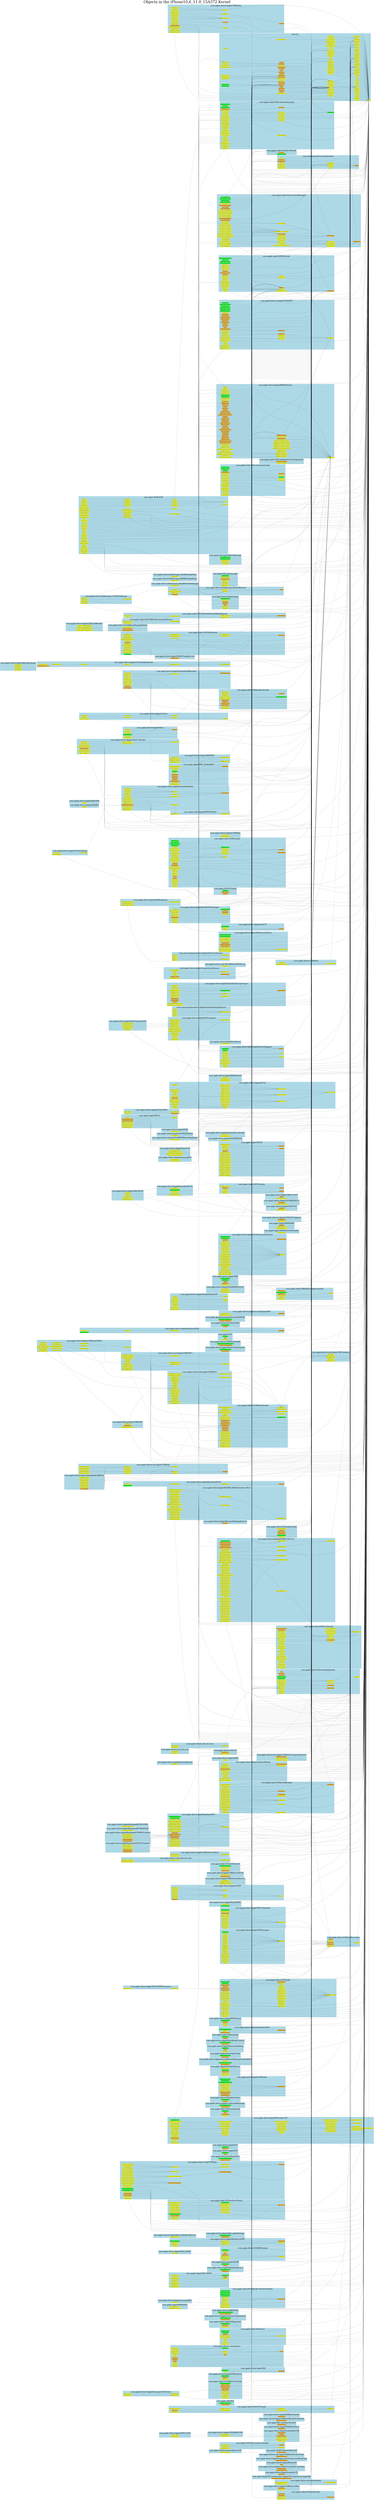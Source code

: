 digraph {fontsize=120;labelloc=t;label="Objects in the iPhone10,6_11.0_15A372 Kernel";
 rankdir=LR; pagedir=BL; clusterrank=local; subgraph cluster_0 {
  fontsize=60; label="com.apple.driver.AppleUSBAudio"; rankdir=LR;
  style=filled;
  color=lightblue;
  n_878;
  n_879;
  n_880;
  n_881;
  n_882;
  n_883;
  n_884;
  n_885;
  n_886;
  n_887;
  n_888;
  n_889;
  n_890;
  n_891;
  n_892;
  n_893;
  n_894;
  n_895;
  n_896;
  n_897;
  n_898;
  n_899;
 }
 subgraph cluster_1 {
  fontsize=60; label="com.apple.driver.AppleBasebandPCIMAVControl"; rankdir=LR;
  style=filled;
  color=lightblue;
  n_1365;
  n_1366;
  n_1367;
  n_1368;
  n_1369;
 }
 subgraph cluster_2 {
  fontsize=60; label="com.apple.driver.AppleT8015CLPC"; rankdir=LR;
  style=filled;
  color=lightblue;
  n_1380;
  n_1381;
 }
 subgraph cluster_3 {
  fontsize=60; label="com.apple.driver.AppleTemperatureSensor"; rankdir=LR;
  style=filled;
  color=lightblue;
  n_1123;
  n_1124;
  n_1125;
  n_1126;
  n_1127;
  n_1128;
  n_1129;
  n_1130;
 }
 subgraph cluster_4 {
  fontsize=60; label="com.apple.driver.AppleOrion"; rankdir=LR;
  style=filled;
  color=lightblue;
  n_850;
  n_851;
  n_852;
  n_853;
  n_854;
  n_855;
  n_856;
 }
 subgraph cluster_5 {
  fontsize=60; label="com.apple.AppleEmbeddedTouchEEPROM"; rankdir=LR;
  style=filled;
  color=lightblue;
  n_1564;
  n_1565;
 }
 subgraph cluster_6 {
  fontsize=60; label="com.apple.driver.AppleBSDKextStarter"; rankdir=LR;
  style=filled;
  color=lightblue;
  n_1020;
 }
 subgraph cluster_7 {
  fontsize=60; label="com.apple.EncryptedBlockStorage"; rankdir=LR;
  style=filled;
  color=lightblue;
  n_1012;
  n_1013;
  n_1014;
  n_1015;
  n_1016;
 }
 subgraph cluster_8 {
  fontsize=60; label="com.apple.iokit.IOAcceleratorFamily"; rankdir=LR;
  style=filled;
  color=lightblue;
  n_1476;
  n_1477;
  n_1478;
  n_1479;
  n_1480;
  n_1481;
  n_1482;
  n_1483;
  n_1484;
  n_1485;
  n_1486;
  n_1487;
  n_1488;
  n_1489;
  n_1490;
  n_1491;
  n_1492;
  n_1493;
  n_1494;
  n_1495;
  n_1496;
  n_1497;
  n_1498;
 }
 subgraph cluster_9 {
  fontsize=60; label="com.apple.driver.ProvInfoIOKit"; rankdir=LR;
  style=filled;
  color=lightblue;
  n_413;
  n_414;
 }
 subgraph cluster_10 {
  fontsize=60; label="com.apple.driver.AppleBasebandD20"; rankdir=LR;
  style=filled;
  color=lightblue;
  n_1503;
  n_1504;
  n_1505;
  n_1506;
  n_1507;
  n_1508;
 }
 subgraph cluster_11 {
  fontsize=60; label="com.apple.AUC"; rankdir=LR;
  style=filled;
  color=lightblue;
  n_731;
  n_732;
  n_733;
 }
 subgraph cluster_12 {
  fontsize=60; label="com.apple.driver.DiskImages.FileBackingStore"; rankdir=LR;
  style=filled;
  color=lightblue;
  n_994;
 }
 subgraph cluster_13 {
  fontsize=60; label="com.apple.driver.AppleS5L8960XNCO"; rankdir=LR;
  style=filled;
  color=lightblue;
  n_1000;
  n_1001;
 }
 subgraph cluster_14 {
  fontsize=60; label="com.apple.driver.LSKDIOKitMSE"; rankdir=LR;
  style=filled;
  color=lightblue;
  n_846;
  n_847;
 }
 subgraph cluster_15 {
  fontsize=60; label="com.apple.AppleSMC_Embedded"; rankdir=LR;
  style=filled;
  color=lightblue;
  n_577;
  n_578;
  n_579;
  n_580;
  n_581;
  n_582;
  n_583;
  n_584;
  n_585;
  n_586;
  n_587;
  n_588;
  n_589;
 }
 subgraph cluster_16 {
  fontsize=60; label="com.apple.driver.AppleUSBHostMergeProperties"; rankdir=LR;
  style=filled;
  color=lightblue;
  n_434;
 }
 subgraph cluster_17 {
  fontsize=60; label="com.apple.driver.AppleMobileFileIntegrity"; rankdir=LR;
  style=filled;
  color=lightblue;
  n_116;
  n_117;
 }
 subgraph cluster_18 {
  fontsize=60; label="com.apple.iokit.IOUSBMassStorageDriver"; rankdir=LR;
  style=filled;
  color=lightblue;
  n_931;
  n_932;
  n_933;
 }
 subgraph cluster_19 {
  fontsize=60; label="com.apple.file_systems.hfs.kext"; rankdir=LR;
  style=filled;
  color=lightblue;
  n_1348;
 }
 subgraph cluster_20 {
  fontsize=60; label="com.apple.iokit.IOUSBHostFamily"; rankdir=LR;
  style=filled;
  color=lightblue;
  n_382;
  n_383;
  n_384;
  n_385;
  n_386;
  n_387;
  n_388;
  n_389;
  n_390;
  n_391;
  n_392;
  n_393;
  n_394;
  n_395;
  n_396;
  n_397;
  n_398;
  n_399;
  n_400;
  n_401;
  n_402;
  n_403;
  n_404;
  n_405;
  n_406;
  n_407;
  n_408;
  n_409;
  n_410;
  n_411;
 }
 subgraph cluster_21 {
  fontsize=60; label="com.apple.driver.AppleBasebandD101"; rankdir=LR;
  style=filled;
  color=lightblue;
  n_1559;
  n_1560;
  n_1561;
  n_1562;
  n_1563;
 }
 subgraph cluster_22 {
  fontsize=60; label="com.apple.iokit.IOHIDFamily"; rankdir=LR;
  style=filled;
  color=lightblue;
  n_118;
  n_119;
  n_120;
  n_121;
  n_122;
  n_123;
  n_124;
  n_125;
  n_126;
  n_127;
  n_128;
  n_129;
  n_130;
  n_131;
  n_132;
  n_133;
  n_134;
  n_135;
  n_136;
  n_137;
  n_138;
  n_139;
  n_140;
  n_141;
  n_142;
  n_143;
  n_144;
 }
 subgraph cluster_23 {
  fontsize=60; label="com.apple.driver.AppleUSBHostT8002"; rankdir=LR;
  style=filled;
  color=lightblue;
  n_1177;
  n_1178;
  n_1179;
  n_1180;
  n_1181;
  n_1182;
  n_1183;
  n_1184;
  n_1185;
  n_1186;
  n_1187;
  n_1188;
  n_1189;
  n_1190;
  n_1191;
 }
 subgraph cluster_24 {
  fontsize=60; label="com.apple.driver.AppleIDAMInterface"; rankdir=LR;
  style=filled;
  color=lightblue;
  n_1556;
 }
 subgraph cluster_25 {
  fontsize=60; label="com.apple.driver.AppleFAN53741"; rankdir=LR;
  style=filled;
  color=lightblue;
  n_905;
  n_906;
 }
 subgraph cluster_26 {
  fontsize=60; label="com.company.driver.modulename"; rankdir=LR;
  style=filled;
  color=lightblue;
  n_41;
  n_42;
  n_43;
  n_44;
  n_45;
  n_46;
  n_47;
  n_48;
  n_49;
  n_50;
  n_51;
  n_52;
 }
 subgraph cluster_27 {
  fontsize=60; label="com.apple.driver.usb.cdc.ecm"; rankdir=LR;
  style=filled;
  color=lightblue;
  n_1041;
  n_1042;
  n_1043;
 }
 subgraph cluster_28 {
  fontsize=60; label="com.apple.filesystems.apfs"; rankdir=LR;
  style=filled;
  color=lightblue;
  n_1044;
  n_1045;
  n_1046;
  n_1047;
  n_1048;
  n_1049;
  n_1050;
 }
 subgraph cluster_29 {
  fontsize=60; label="com.apple.ApplePMGR"; rankdir=LR;
  style=filled;
  color=lightblue;
  n_1021;
  n_1022;
  n_1023;
  n_1024;
  n_1025;
  n_1026;
  n_1027;
  n_1028;
  n_1029;
  n_1030;
  n_1031;
  n_1032;
  n_1033;
  n_1034;
  n_1035;
  n_1036;
  n_1037;
  n_1038;
  n_1039;
  n_1040;
  n_1054;
  n_1055;
 }
 subgraph cluster_30 {
  fontsize=60; label="com.apple.driver.AppleBCMWLANCore"; rankdir=LR;
  style=filled;
  color=lightblue;
  n_1267;
  n_1268;
  n_1269;
  n_1270;
  n_1271;
  n_1272;
  n_1273;
  n_1274;
  n_1275;
  n_1276;
  n_1277;
  n_1278;
  n_1279;
  n_1280;
  n_1281;
  n_1282;
  n_1283;
  n_1284;
  n_1285;
  n_1286;
  n_1287;
  n_1288;
  n_1289;
  n_1290;
  n_1291;
  n_1292;
  n_1293;
  n_1294;
  n_1295;
  n_1296;
  n_1297;
  n_1298;
  n_1299;
  n_1300;
  n_1301;
  n_1302;
  n_1303;
  n_1304;
  n_1305;
  n_1306;
  n_1307;
  n_1308;
  n_1309;
  n_1310;
  n_1311;
  n_1312;
  n_1313;
  n_1314;
  n_1315;
  n_1316;
  n_1317;
  n_1318;
  n_1319;
  n_1320;
  n_1321;
  n_1322;
  n_1323;
 }
 subgraph cluster_31 {
  fontsize=60; label="com.apple.iokit.IONetworkingFamily"; rankdir=LR;
  style=filled;
  color=lightblue;
  n_1;
  n_2;
  n_3;
  n_4;
  n_5;
  n_6;
  n_7;
  n_8;
  n_9;
  n_10;
  n_11;
  n_12;
  n_13;
  n_14;
  n_15;
  n_16;
  n_17;
  n_18;
  n_19;
 }
 subgraph cluster_32 {
  fontsize=60; label="com.apple.driver.AppleEmbeddedPCIE"; rankdir=LR;
  style=filled;
  color=lightblue;
  n_372;
  n_373;
  n_374;
  n_375;
  n_376;
 }
 subgraph cluster_33 {
  fontsize=60; label="com.apple.driver.AppleOnboardSerial"; rankdir=LR;
  style=filled;
  color=lightblue;
  n_450;
  n_451;
  n_452;
  n_453;
  n_454;
  n_455;
  n_456;
  n_457;
  n_458;
  n_459;
  n_460;
  n_461;
  n_462;
 }
 subgraph cluster_34 {
  fontsize=60; label="com.apple.driver.RTBuddy"; rankdir=LR;
  style=filled;
  color=lightblue;
  n_250;
  n_251;
  n_252;
  n_253;
  n_254;
  n_255;
  n_256;
  n_257;
  n_258;
  n_259;
  n_260;
  n_261;
  n_262;
  n_263;
  n_264;
  n_265;
  n_266;
  n_267;
  n_268;
  n_269;
  n_270;
  n_271;
  n_272;
  n_273;
  n_274;
  n_275;
  n_276;
  n_277;
  n_278;
  n_279;
  n_280;
  n_281;
  n_282;
  n_283;
  n_284;
  n_285;
  n_286;
  n_287;
  n_288;
 }
 subgraph cluster_35 {
  fontsize=60; label="com.apple.driver.AppleJPEGDriver"; rankdir=LR;
  style=filled;
  color=lightblue;
  n_430;
  n_431;
  n_432;
  n_433;
 }
 subgraph cluster_36 {
  fontsize=60; label="com.apple.driver.AppleEmbeddedGPS"; rankdir=LR;
  style=filled;
  color=lightblue;
  n_943;
  n_944;
  n_945;
  n_946;
 }
 subgraph cluster_37 {
  fontsize=60; label="com.apple.driver.usb.cdc"; rankdir=LR;
  style=filled;
  color=lightblue;
  n_679;
  n_680;
 }
 subgraph cluster_38 {
  fontsize=60; label="com.apple.iokit.IOReporting"; rankdir=LR;
  style=filled;
  color=lightblue;
  n_53;
  n_54;
 }
 subgraph cluster_39 {
  fontsize=60; label="com.apple.AppleS8000DWI"; rankdir=LR;
  style=filled;
  color=lightblue;
  n_864;
  n_865;
  n_866;
 }
 subgraph cluster_40 {
  fontsize=60; label="com.apple.driver.DiskImages"; rankdir=LR;
  style=filled;
  color=lightblue;
  n_415;
  n_416;
  n_417;
  n_418;
  n_419;
  n_420;
  n_421;
 }
 subgraph cluster_41 {
  fontsize=60; label="com.apple.iokit.IOSkywalkFamily"; rankdir=LR;
  style=filled;
  color=lightblue;
  n_328;
  n_329;
  n_330;
  n_331;
  n_332;
  n_333;
  n_334;
  n_335;
  n_336;
  n_337;
  n_338;
  n_339;
  n_340;
  n_341;
  n_342;
  n_343;
  n_344;
  n_345;
  n_346;
  n_347;
  n_348;
  n_349;
  n_350;
  n_351;
  n_352;
 }
 subgraph cluster_42 {
  fontsize=60; label="com.apple.iokit.IOMobileGraphicsFamily"; rankdir=LR;
  style=filled;
  color=lightblue;
  n_734;
  n_735;
  n_736;
  n_737;
  n_738;
  n_739;
  n_740;
 }
 subgraph cluster_43 {
  fontsize=60; label="com.apple.driver.AppleStockholmControl"; rankdir=LR;
  style=filled;
  color=lightblue;
  n_1017;
  n_1018;
 }
 subgraph cluster_44 {
  fontsize=60; label="__kernel__"; rankdir=LR;
  style=filled;
  color=lightblue;
  n_1579;
  n_1580;
  n_1581;
  n_1582;
  n_1583;
  n_1584;
  n_1585;
  n_1586;
  n_1587;
  n_1588;
  n_1589;
  n_1590;
  n_1591;
  n_1592;
  n_1593;
  n_1594;
  n_1595;
  n_1596;
  n_1597;
  n_1598;
  n_1599;
  n_1600;
  n_1601;
  n_1602;
  n_1603;
  n_1604;
  n_1605;
  n_1606;
  n_1607;
  n_1608;
  n_1609;
  n_1610;
  n_1611;
  n_1612;
  n_1613;
  n_1614;
  n_1615;
  n_1616;
  n_1617;
  n_1618;
  n_1619;
  n_1620;
  n_1621;
  n_1622;
  n_1623;
  n_1624;
  n_1625;
  n_1626;
  n_1627;
  n_1628;
  n_1629;
  n_1630;
  n_1631;
  n_1632;
  n_1633;
  n_1634;
  n_1635;
  n_1636;
  n_1637;
  n_1638;
  n_1639;
  n_1640;
  n_1641;
  n_1642;
  n_1643;
  n_1644;
  n_1645;
  n_1646;
  n_1647;
  n_1648;
  n_1649;
  n_1650;
  n_1651;
  n_1652;
  n_1653;
  n_1654;
  n_1655;
  n_1656;
  n_1657;
  n_1658;
  n_1659;
  n_1660;
  n_1661;
  n_1662;
  n_1663;
  n_1664;
  n_1665;
  n_1666;
  n_1667;
  n_1668;
  n_1669;
  n_1670;
  n_1671;
  n_1672;
  n_1673;
  n_1674;
  n_1675;
  n_1676;
  n_1677;
  n_1678;
  n_1679;
  n_1680;
  n_1681;
  n_1682;
  n_1683;
  n_1684;
 }
 subgraph cluster_45 {
  fontsize=60; label="com.apple.driver.AppleMCA2"; rankdir=LR;
  style=filled;
  color=lightblue;
  n_1521;
  n_1522;
  n_1523;
  n_1524;
  n_1525;
  n_1526;
  n_1527;
  n_1528;
  n_1529;
  n_1530;
  n_1531;
  n_1532;
  n_1533;
  n_1534;
  n_1535;
  n_1536;
  n_1537;
  n_1538;
  n_1539;
  n_1540;
  n_1541;
  n_1542;
  n_1543;
  n_1544;
  n_1545;
  n_1546;
  n_1547;
  n_1548;
  n_1549;
  n_1550;
  n_1551;
  n_1552;
 }
 subgraph cluster_46 {
  fontsize=60; label="com.apple.driver.AppleA7IOP"; rankdir=LR;
  style=filled;
  color=lightblue;
  n_238;
  n_239;
  n_240;
  n_241;
  n_242;
  n_243;
  n_244;
  n_245;
  n_246;
  n_247;
  n_248;
  n_249;
 }
 subgraph cluster_47 {
  fontsize=60; label="com.yourcompany.driver.AppleALSColorSensor"; rankdir=LR;
  style=filled;
  color=lightblue;
  n_957;
  n_958;
  n_959;
  n_960;
  n_961;
  n_962;
 }
 subgraph cluster_48 {
  fontsize=60; label="com.apple.driver.AppleMikeyBusAudio"; rankdir=LR;
  style=filled;
  color=lightblue;
  n_550;
  n_551;
  n_552;
  n_553;
 }
 subgraph cluster_49 {
  fontsize=60; label="com.apple.drivers.AppleS7002SPUSphere"; rankdir=LR;
  style=filled;
  color=lightblue;
  n_1103;
  n_1104;
 }
 subgraph cluster_50 {
  fontsize=60; label="com.apple.driver.AppleSART"; rankdir=LR;
  style=filled;
  color=lightblue;
  n_326;
 }
 subgraph cluster_51 {
  fontsize=60; label="com.apple.driver.usb.AppleUSBOHCI"; rankdir=LR;
  style=filled;
  color=lightblue;
  n_1155;
  n_1156;
  n_1157;
  n_1158;
  n_1159;
  n_1160;
  n_1161;
  n_1162;
  n_1163;
  n_1164;
  n_1165;
  n_1166;
  n_1167;
  n_1168;
 }
 subgraph cluster_52 {
  fontsize=60; label="com.apple.iokit.IOAcceleratorFamily2"; rankdir=LR;
  style=filled;
  color=lightblue;
  n_1385;
  n_1386;
  n_1387;
  n_1388;
  n_1389;
  n_1390;
  n_1391;
  n_1392;
  n_1393;
  n_1394;
  n_1395;
  n_1396;
  n_1397;
  n_1398;
  n_1399;
  n_1400;
  n_1401;
  n_1402;
  n_1403;
  n_1404;
  n_1405;
  n_1406;
  n_1407;
  n_1408;
  n_1409;
  n_1410;
  n_1411;
  n_1412;
  n_1413;
  n_1414;
  n_1415;
  n_1416;
  n_1417;
  n_1418;
  n_1419;
  n_1420;
  n_1421;
 }
 subgraph cluster_53 {
  fontsize=60; label="com.apple.driver.AppleD2422PMU"; rankdir=LR;
  style=filled;
  color=lightblue;
  n_1249;
  n_1250;
  n_1251;
  n_1252;
 }
 subgraph cluster_54 {
  fontsize=60; label="com.apple.driver.AppleBluetoothDebug"; rankdir=LR;
  style=filled;
  color=lightblue;
  n_170;
  n_171;
  n_172;
 }
 subgraph cluster_55 {
  fontsize=60; label="com.apple.AppleARM64ErrorHandler"; rankdir=LR;
  style=filled;
  color=lightblue;
  n_1114;
 }
 subgraph cluster_56 {
  fontsize=60; label="com.apple.AppleAstrisGpioProbe"; rankdir=LR;
  style=filled;
  color=lightblue;
  n_968;
  n_969;
 }
 subgraph cluster_57 {
  fontsize=60; label="com.apple.driver.usb.IOUSBHostHIDDevice"; rankdir=LR;
  style=filled;
  color=lightblue;
  n_938;
 }
 subgraph cluster_58 {
  fontsize=60; label="com.apple.driver.AppleH10CameraInterface"; rankdir=LR;
  style=filled;
  color=lightblue;
  n_1192;
  n_1193;
  n_1194;
  n_1195;
  n_1196;
  n_1197;
  n_1198;
  n_1199;
  n_1200;
  n_1201;
  n_1202;
  n_1203;
  n_1204;
  n_1205;
  n_1206;
  n_1207;
  n_1208;
  n_1209;
  n_1210;
  n_1211;
  n_1212;
  n_1213;
  n_1214;
  n_1215;
  n_1216;
  n_1217;
 }
 subgraph cluster_59 {
  fontsize=60; label="com.apple.driver.AppleUSBHSIC"; rankdir=LR;
  style=filled;
  color=lightblue;
  n_1152;
  n_1153;
  n_1154;
 }
 subgraph cluster_60 {
  fontsize=60; label="com.apple.driver.DiskImages.RAMBackingStore"; rankdir=LR;
  style=filled;
  color=lightblue;
  n_429;
 }
 subgraph cluster_61 {
  fontsize=60; label="com.apple.driver.AppleAuthCP"; rankdir=LR;
  style=filled;
  color=lightblue;
  n_1099;
  n_1100;
  n_1101;
  n_1102;
 }
 subgraph cluster_62 {
  fontsize=60; label="com.apple.driver.usb.AppleUSBEHCI"; rankdir=LR;
  style=filled;
  color=lightblue;
  n_1131;
  n_1132;
  n_1133;
  n_1134;
  n_1135;
  n_1136;
  n_1137;
  n_1138;
  n_1139;
  n_1140;
  n_1141;
  n_1142;
  n_1143;
  n_1144;
  n_1145;
  n_1146;
  n_1147;
  n_1148;
  n_1149;
  n_1150;
  n_1151;
 }
 subgraph cluster_63 {
  fontsize=60; label="com.apple.driver.AppleUSBMike"; rankdir=LR;
  style=filled;
  color=lightblue;
  n_986;
  n_987;
 }
 subgraph cluster_64 {
  fontsize=60; label="com.apple.iokit.IOMikeyBusFamily"; rankdir=LR;
  style=filled;
  color=lightblue;
  n_517;
  n_518;
  n_519;
  n_520;
  n_521;
  n_522;
  n_523;
  n_524;
  n_525;
  n_526;
  n_527;
  n_528;
  n_529;
 }
 subgraph cluster_65 {
  fontsize=60; label="com.apple.driver.AppleSynopsysOTGDevice"; rankdir=LR;
  style=filled;
  color=lightblue;
  n_947;
  n_948;
  n_949;
  n_950;
 }
 subgraph cluster_66 {
  fontsize=60; label="com.apple.driver.AppleInterruptController"; rankdir=LR;
  style=filled;
  color=lightblue;
  n_1097;
  n_1098;
 }
 subgraph cluster_67 {
  fontsize=60; label="com.apple.driver.AppleSmartBatteryManagerEmbedded"; rankdir=LR;
  style=filled;
  color=lightblue;
  n_867;
  n_868;
  n_869;
 }
 subgraph cluster_68 {
  fontsize=60; label="com.apple.ApplePearlSEPDriver"; rankdir=LR;
  style=filled;
  color=lightblue;
  n_1218;
  n_1219;
  n_1220;
  n_1221;
  n_1222;
 }
 subgraph cluster_69 {
  fontsize=60; label="com.apple.driver.AppleAOPAudio"; rankdir=LR;
  style=filled;
  color=lightblue;
  n_324;
  n_325;
  n_1370;
  n_1371;
  n_1372;
  n_1373;
  n_1374;
  n_1375;
  n_1376;
  n_1377;
  n_1378;
  n_1379;
 }
 subgraph cluster_70 {
  fontsize=60; label="com.apple.AGXFirmwareKextG10P"; rankdir=LR;
  style=filled;
  color=lightblue;
  n_863;
 }
 subgraph cluster_71 {
  fontsize=60; label="com.apple.driver.AppleEmbeddedTempSensor"; rankdir=LR;
  style=filled;
  color=lightblue;
  n_560;
  n_561;
  n_562;
  n_563;
  n_564;
  n_565;
  n_566;
  n_567;
  n_568;
  n_569;
  n_570;
  n_571;
  n_572;
  n_573;
  n_574;
  n_575;
  n_576;
 }
 subgraph cluster_72 {
  fontsize=60; label="com.apple.driver.AppleAD81006"; rankdir=LR;
  style=filled;
  color=lightblue;
  n_1509;
 }
 subgraph cluster_73 {
  fontsize=60; label="com.apple.driver.AppleBCM59355Charger"; rankdir=LR;
  style=filled;
  color=lightblue;
  n_1566;
  n_1567;
  n_1568;
  n_1569;
  n_1570;
  n_1571;
  n_1572;
  n_1573;
  n_1574;
  n_1575;
  n_1576;
  n_1577;
  n_1578;
 }
 subgraph cluster_74 {
  fontsize=60; label="com.apple.driver.IOAudioCodecs"; rankdir=LR;
  style=filled;
  color=lightblue;
  n_1244;
  n_1245;
 }
 subgraph cluster_75 {
  fontsize=60; label="com.apple.driver.AppleEmbeddedMikeyBus"; rankdir=LR;
  style=filled;
  color=lightblue;
  n_538;
  n_539;
  n_540;
  n_541;
  n_542;
  n_543;
  n_544;
  n_545;
  n_546;
  n_547;
  n_548;
  n_549;
 }
 subgraph cluster_76 {
  fontsize=60; label="com.apple.driver.AppleSamsungPKE"; rankdir=LR;
  style=filled;
  color=lightblue;
  n_1096;
 }
 subgraph cluster_77 {
  fontsize=60; label="com.apple.driver.AppleARMPlatform"; rankdir=LR;
  style=filled;
  color=lightblue;
  n_55;
  n_56;
  n_57;
  n_58;
  n_59;
  n_60;
  n_61;
  n_62;
  n_63;
  n_64;
  n_65;
  n_66;
  n_67;
  n_68;
  n_69;
  n_70;
  n_71;
  n_72;
  n_73;
  n_74;
  n_75;
  n_76;
  n_77;
  n_78;
  n_79;
  n_80;
  n_81;
  n_82;
  n_83;
  n_84;
  n_85;
  n_86;
  n_87;
  n_88;
  n_89;
  n_90;
  n_91;
  n_92;
  n_93;
  n_94;
  n_95;
  n_96;
  n_97;
  n_98;
  n_99;
  n_100;
  n_101;
  n_102;
  n_103;
  n_104;
  n_105;
  n_106;
  n_107;
  n_108;
  n_109;
  n_110;
  n_111;
  n_112;
  n_113;
 }
 subgraph cluster_78 {
  fontsize=60; label="com.apple.driver.AppleHIDKeyboard"; rankdir=LR;
  style=filled;
  color=lightblue;
  n_1110;
  n_1111;
  n_1112;
  n_1113;
 }
 subgraph cluster_79 {
  fontsize=60; label="com.apple.driver.ApplePMP"; rankdir=LR;
  style=filled;
  color=lightblue;
  n_995;
  n_996;
  n_997;
  n_998;
  n_999;
 }
 subgraph cluster_80 {
  fontsize=60; label="com.apple.driver.AppleUSBEthernetHost"; rankdir=LR;
  style=filled;
  color=lightblue;
  n_1553;
  n_1554;
  n_1555;
 }
 subgraph cluster_81 {
  fontsize=60; label="com.apple.driver.AppleT8015SmartIO"; rankdir=LR;
  style=filled;
  color=lightblue;
  n_1254;
  n_1255;
  n_1256;
  n_1257;
  n_1258;
  n_1259;
  n_1260;
  n_1261;
  n_1262;
  n_1263;
  n_1264;
  n_1265;
  n_1266;
 }
 subgraph cluster_82 {
  fontsize=60; label="com.apple.driver.AppleCredentialManager"; rankdir=LR;
  style=filled;
  color=lightblue;
  n_1086;
  n_1087;
 }
 subgraph cluster_83 {
  fontsize=60; label="com.apple.iokit.IOHDCPFamily"; rankdir=LR;
  style=filled;
  color=lightblue;
  n_683;
  n_684;
  n_685;
  n_686;
  n_687;
  n_688;
  n_689;
  n_690;
 }
 subgraph cluster_84 {
  fontsize=60; label="com.apple.AGXFirmwareKextG5P"; rankdir=LR;
  style=filled;
  color=lightblue;
  n_862;
 }
 subgraph cluster_85 {
  fontsize=60; label="com.apple.driver.AppleEmbeddedUSBHost"; rankdir=LR;
  style=filled;
  color=lightblue;
  n_1169;
  n_1170;
  n_1171;
  n_1172;
  n_1173;
  n_1174;
  n_1175;
  n_1176;
 }
 subgraph cluster_86 {
  fontsize=60; label="com.apple.iokit.IOStreamFamily"; rankdir=LR;
  style=filled;
  color=lightblue;
  n_1002;
  n_1003;
  n_1004;
  n_1005;
 }
 subgraph cluster_87 {
  fontsize=60; label="com.apple.iokit.IOAVFamily"; rankdir=LR;
  style=filled;
  color=lightblue;
  n_694;
  n_695;
  n_696;
  n_697;
  n_698;
  n_699;
  n_700;
  n_701;
  n_702;
  n_703;
  n_704;
  n_705;
  n_706;
  n_707;
  n_708;
  n_709;
  n_710;
  n_711;
  n_712;
  n_713;
  n_714;
  n_715;
  n_716;
  n_717;
  n_718;
  n_719;
  n_720;
  n_721;
  n_722;
  n_723;
  n_724;
  n_725;
  n_726;
  n_727;
  n_728;
  n_729;
  n_730;
 }
 subgraph cluster_88 {
  fontsize=60; label="com.apple.driver.AppleT8015DART"; rankdir=LR;
  style=filled;
  color=lightblue;
  n_1243;
 }
 subgraph cluster_89 {
  fontsize=60; label="com.apple.driver.AppleEmbeddedUSB"; rankdir=LR;
  style=filled;
  color=lightblue;
  n_603;
  n_604;
  n_605;
  n_606;
  n_607;
  n_608;
 }
 subgraph cluster_90 {
  fontsize=60; label="com.apple.driver.AppleS5L8940XI2C"; rankdir=LR;
  style=filled;
  color=lightblue;
  n_602;
 }
 subgraph cluster_91 {
  fontsize=60; label="com.apple.driver.AppleUSBCardReader"; rankdir=LR;
  style=filled;
  color=lightblue;
  n_934;
  n_935;
  n_936;
  n_937;
 }
 subgraph cluster_92 {
  fontsize=60; label="com.apple.driver.AppleAD5860"; rankdir=LR;
  style=filled;
  color=lightblue;
  n_1382;
 }
 subgraph cluster_93 {
  fontsize=60; label="com.apple.driver.AppleTriStar"; rankdir=LR;
  style=filled;
  color=lightblue;
  n_530;
  n_531;
  n_532;
  n_533;
  n_534;
  n_535;
  n_536;
  n_537;
 }
 subgraph cluster_94 {
  fontsize=60; label="com.yourcompany.driver.AppleEmbeddedLightSensor"; rankdir=LR;
  style=filled;
  color=lightblue;
  n_145;
  n_146;
  n_147;
  n_148;
  n_149;
  n_150;
 }
 subgraph cluster_95 {
  fontsize=60; label="com.apple.driver.AppleS5L8960XUSB"; rankdir=LR;
  style=filled;
  color=lightblue;
  n_1499;
  n_1500;
 }
 subgraph cluster_96 {
  fontsize=60; label="com.apple.driver.AppleNANDConfigAccess"; rankdir=LR;
  style=filled;
  color=lightblue;
  n_1223;
 }
 subgraph cluster_97 {
  fontsize=60; label="com.apple.driver.usb.ethernet.asix"; rankdir=LR;
  style=filled;
  color=lightblue;
  n_1057;
  n_1058;
  n_1059;
  n_1060;
 }
 subgraph cluster_98 {
  fontsize=60; label="com.apple.driver.AppleT8015PMPFirmware"; rankdir=LR;
  style=filled;
  color=lightblue;
  n_870;
  n_871;
 }
 subgraph cluster_99 {
  fontsize=60; label="com.apple.driver.AppleM2ScalerCSC"; rankdir=LR;
  style=filled;
  color=lightblue;
  n_627;
  n_628;
  n_629;
  n_630;
  n_631;
  n_632;
  n_633;
  n_634;
  n_635;
  n_636;
  n_637;
  n_638;
  n_639;
  n_640;
  n_641;
  n_642;
  n_643;
  n_644;
  n_645;
  n_646;
  n_647;
  n_648;
  n_649;
  n_650;
  n_651;
  n_652;
  n_653;
  n_654;
  n_655;
  n_656;
  n_657;
  n_658;
  n_659;
  n_660;
  n_661;
  n_662;
  n_663;
  n_664;
  n_665;
  n_666;
  n_667;
  n_668;
  n_669;
  n_670;
  n_671;
  n_672;
 }
 subgraph cluster_100 {
  fontsize=60; label="com.apple.driver.AppleInputDeviceSupport"; rankdir=LR;
  style=filled;
  color=lightblue;
  n_173;
  n_174;
  n_175;
  n_176;
  n_177;
  n_178;
  n_179;
  n_180;
  n_181;
  n_182;
  n_183;
  n_184;
  n_185;
  n_186;
  n_187;
 }
 subgraph cluster_101 {
  fontsize=60; label="com.apple.driver.IOImageLoader"; rankdir=LR;
  style=filled;
  color=lightblue;
  n_1006;
  n_1007;
  n_1008;
  n_1009;
  n_1010;
  n_1011;
 }
 subgraph cluster_102 {
  fontsize=60; label="com.apple.driver.AppleAVE"; rankdir=LR;
  style=filled;
  color=lightblue;
  n_1094;
  n_1095;
 }
 subgraph cluster_103 {
  fontsize=60; label="com.apple.driver.AppleAVD"; rankdir=LR;
  style=filled;
  color=lightblue;
  n_1105;
  n_1106;
 }
 subgraph cluster_104 {
  fontsize=60; label="com.apple.driver.AppleHIDTransportSPI"; rankdir=LR;
  style=filled;
  color=lightblue;
  n_204;
  n_205;
  n_206;
  n_207;
  n_208;
 }
 subgraph cluster_105 {
  fontsize=60; label="com.apple.driver.FairPlayIOKit"; rankdir=LR;
  style=filled;
  color=lightblue;
  n_844;
  n_845;
 }
 subgraph cluster_106 {
  fontsize=60; label="com.apple.AppleS8000AES"; rankdir=LR;
  style=filled;
  color=lightblue;
  n_1052;
  n_1053;
 }
 subgraph cluster_107 {
  fontsize=60; label="com.apple.AppleT8015"; rankdir=LR;
  style=filled;
  color=lightblue;
  n_1115;
  n_1116;
  n_1117;
  n_1118;
  n_1119;
  n_1120;
  n_1121;
  n_1122;
 }
 subgraph cluster_108 {
  fontsize=60; label="com.apple.driver.AppleDialogPMU"; rankdir=LR;
  style=filled;
  color=lightblue;
  n_1247;
  n_1248;
 }
 subgraph cluster_109 {
  fontsize=60; label="com.apple.plugin.IOgPTPPlugin"; rankdir=LR;
  style=filled;
  color=lightblue;
  n_812;
  n_813;
  n_814;
  n_815;
  n_816;
  n_817;
  n_818;
  n_819;
  n_820;
  n_821;
  n_822;
  n_823;
  n_824;
  n_825;
  n_826;
  n_827;
  n_828;
  n_829;
  n_830;
  n_831;
  n_832;
  n_833;
  n_834;
  n_835;
  n_836;
  n_837;
  n_838;
  n_839;
  n_840;
  n_841;
 }
 subgraph cluster_110 {
  fontsize=60; label="com.apple.driver.usb.AppleUSBHostPacketFilter"; rankdir=LR;
  style=filled;
  color=lightblue;
  n_412;
 }
 subgraph cluster_111 {
  fontsize=60; label="com.apple.driver.AppleEffaceableStorage"; rankdir=LR;
  style=filled;
  color=lightblue;
  n_989;
  n_990;
 }
 subgraph cluster_112 {
  fontsize=60; label="com.apple.driver.AppleT8011USB"; rankdir=LR;
  style=filled;
  color=lightblue;
  n_1501;
  n_1502;
 }
 subgraph cluster_113 {
  fontsize=60; label="com.apple.driver.AppleEmbeddedAudio"; rankdir=LR;
  style=filled;
  color=lightblue;
  n_213;
  n_214;
  n_215;
  n_216;
  n_217;
  n_218;
  n_219;
  n_220;
  n_221;
  n_222;
  n_223;
  n_224;
  n_225;
  n_226;
  n_227;
  n_228;
  n_229;
  n_230;
  n_231;
 }
 subgraph cluster_114 {
  fontsize=60; label="com.apple.drivers.AppleS7002SPU"; rankdir=LR;
  style=filled;
  color=lightblue;
  n_289;
  n_290;
  n_291;
  n_292;
  n_293;
  n_294;
  n_295;
  n_296;
  n_297;
  n_298;
  n_299;
  n_300;
  n_301;
  n_302;
  n_303;
  n_304;
  n_305;
  n_306;
  n_307;
  n_308;
  n_309;
  n_310;
  n_311;
  n_312;
  n_313;
  n_314;
  n_315;
  n_316;
  n_317;
  n_318;
  n_319;
  n_320;
  n_321;
  n_322;
  n_323;
 }
 subgraph cluster_115 {
  fontsize=60; label="com.apple.iokit.IOSCSIArchitectureModelFamily"; rankdir=LR;
  style=filled;
  color=lightblue;
  n_922;
  n_923;
  n_924;
  n_925;
  n_926;
  n_927;
 }
 subgraph cluster_116 {
  fontsize=60; label="com.apple.iokit.IOSerialFamily"; rankdir=LR;
  style=filled;
  color=lightblue;
  n_445;
  n_446;
  n_447;
  n_448;
  n_449;
 }
 subgraph cluster_117 {
  fontsize=60; label="com.apple.driver.AppleDiagnosticDataAccessReadOnly"; rankdir=LR;
  style=filled;
  color=lightblue;
  n_1558;
 }
 subgraph cluster_118 {
  fontsize=60; label="com.apple.driver.AppleMultitouchSPI"; rankdir=LR;
  style=filled;
  color=lightblue;
  n_356;
  n_357;
  n_358;
  n_359;
  n_360;
  n_361;
  n_362;
  n_363;
  n_364;
 }
 subgraph cluster_119 {
  fontsize=60; label="com.apple.driver.AppleSPMI"; rankdir=LR;
  style=filled;
  color=lightblue;
  n_988;
 }
 subgraph cluster_120 {
  fontsize=60; label="com.apple.driver.IODARTFamily"; rankdir=LR;
  style=filled;
  color=lightblue;
  n_619;
  n_620;
  n_621;
  n_622;
  n_623;
  n_624;
  n_625;
  n_626;
 }
 subgraph cluster_121 {
  fontsize=60; label="com.apple.driver.AppleCS35L26Amp"; rankdir=LR;
  style=filled;
  color=lightblue;
  n_954;
  n_955;
  n_956;
 }
 subgraph cluster_122 {
  fontsize=60; label="com.apple.driver.usb.AppleUSBCommon"; rankdir=LR;
  style=filled;
  color=lightblue;
  n_377;
  n_378;
  n_379;
  n_380;
  n_381;
 }
 subgraph cluster_123 {
  fontsize=60; label="com.apple.driver.AppleBasebandPCIICEControl"; rankdir=LR;
  style=filled;
  color=lightblue;
  n_1088;
  n_1089;
  n_1090;
  n_1091;
  n_1092;
 }
 subgraph cluster_124 {
  fontsize=60; label="com.apple.driver.AppleD5500"; rankdir=LR;
  style=filled;
  color=lightblue;
  n_848;
  n_849;
 }
 subgraph cluster_125 {
  fontsize=60; label="com.apple.driver.usb.AppleUSBHostCompositeDevice"; rankdir=LR;
  style=filled;
  color=lightblue;
  n_676;
  n_677;
  n_678;
 }
 subgraph cluster_126 {
  fontsize=60; label="com.apple.driver.AppleEffaceableBlockDevice"; rankdir=LR;
  style=filled;
  color=lightblue;
  n_1051;
 }
 subgraph cluster_127 {
  fontsize=60; label="com.apple.driver.AppleUSBDeviceNCM"; rankdir=LR;
  style=filled;
  color=lightblue;
  n_1346;
  n_1347;
 }
 subgraph cluster_128 {
  fontsize=60; label="com.apple.driver.AppleBluetooth"; rankdir=LR;
  style=filled;
  color=lightblue;
  n_1056;
 }
 subgraph cluster_129 {
  fontsize=60; label="com.apple.iokit.IOTimeSyncFamily"; rankdir=LR;
  style=filled;
  color=lightblue;
  n_20;
  n_21;
  n_22;
  n_23;
  n_24;
  n_25;
  n_26;
  n_27;
  n_28;
  n_29;
  n_30;
  n_31;
  n_32;
  n_33;
  n_34;
  n_35;
  n_36;
  n_37;
  n_38;
 }
 subgraph cluster_130 {
  fontsize=60; label="com.apple.driver.AppleMultitouchDriver"; rankdir=LR;
  style=filled;
  color=lightblue;
  n_590;
  n_591;
  n_592;
  n_593;
  n_594;
  n_595;
  n_596;
  n_597;
  n_598;
  n_599;
  n_600;
  n_601;
 }
 subgraph cluster_131 {
  fontsize=60; label="com.apple.driver.AppleBasebandPCIICEPDP"; rankdir=LR;
  style=filled;
  color=lightblue;
  n_1093;
 }
 subgraph cluster_132 {
  fontsize=60; label="com.apple.driver.AppleS5L8960XGPIOIC"; rankdir=LR;
  style=filled;
  color=lightblue;
  n_1107;
  n_1108;
  n_1109;
 }
 subgraph cluster_133 {
  fontsize=60; label="com.apple.driver.AppleSamsungSerial"; rankdir=LR;
  style=filled;
  color=lightblue;
  n_1019;
 }
 subgraph cluster_134 {
  fontsize=60; label="com.apple.driver.usb.cdc.ncm"; rankdir=LR;
  style=filled;
  color=lightblue;
  n_681;
  n_682;
 }
 subgraph cluster_135 {
  fontsize=60; label="com.apple.driver.AppleMobileApNonce"; rankdir=LR;
  style=filled;
  color=lightblue;
  n_984;
  n_985;
 }
 subgraph cluster_136 {
  fontsize=60; label="com.apple.AppleT8015PPM"; rankdir=LR;
  style=filled;
  color=lightblue;
  n_1349;
  n_1350;
  n_1351;
  n_1352;
  n_1353;
  n_1354;
  n_1355;
  n_1356;
  n_1357;
  n_1358;
  n_1359;
 }
 subgraph cluster_137 {
  fontsize=60; label="com.apple.driver.AppleUSBEthernetDevice"; rankdir=LR;
  style=filled;
  color=lightblue;
  n_774;
  n_775;
  n_776;
 }
 subgraph cluster_138 {
  fontsize=60; label="com.apple.driver.AppleBluetoothDebugService"; rankdir=LR;
  style=filled;
  color=lightblue;
  n_169;
 }
 subgraph cluster_139 {
  fontsize=60; label="com.apple.iokit.IOCryptoAcceleratorFamily"; rankdir=LR;
  style=filled;
  color=lightblue;
  n_907;
  n_908;
  n_909;
  n_910;
  n_911;
  n_912;
  n_913;
  n_914;
  n_915;
  n_916;
  n_917;
  n_918;
 }
 subgraph cluster_140 {
  fontsize=60; label="com.apple.driver.AppleHIDTransport"; rankdir=LR;
  style=filled;
  color=lightblue;
  n_190;
  n_191;
  n_192;
  n_193;
  n_194;
  n_195;
  n_196;
  n_197;
  n_198;
  n_199;
  n_200;
  n_201;
  n_202;
  n_203;
 }
 subgraph cluster_141 {
  fontsize=60; label="com.apple.driver.AppleBCMWLANBusInterfacePCIe"; rankdir=LR;
  style=filled;
  color=lightblue;
  n_1324;
  n_1325;
  n_1326;
  n_1327;
  n_1328;
  n_1329;
  n_1330;
  n_1331;
  n_1332;
  n_1333;
  n_1334;
  n_1335;
  n_1336;
  n_1337;
  n_1338;
  n_1339;
  n_1340;
  n_1341;
  n_1342;
  n_1343;
  n_1344;
  n_1345;
 }
 subgraph cluster_142 {
  fontsize=60; label="com.apple.driver.AppleSEPManager"; rankdir=LR;
  style=filled;
  color=lightblue;
  n_741;
  n_742;
  n_743;
  n_744;
  n_745;
  n_746;
  n_747;
  n_748;
  n_749;
  n_750;
  n_751;
  n_752;
  n_753;
  n_754;
  n_755;
  n_756;
  n_757;
  n_758;
  n_759;
  n_760;
  n_761;
 }
 subgraph cluster_143 {
  fontsize=60; label="com.apple.driver.usb.networking"; rankdir=LR;
  style=filled;
  color=lightblue;
  n_673;
  n_674;
  n_675;
 }
 subgraph cluster_144 {
  fontsize=60; label="com.apple.iokit.IOAudio2Family"; rankdir=LR;
  style=filled;
  color=lightblue;
  n_209;
  n_210;
 }
 subgraph cluster_145 {
  fontsize=60; label="com.apple.driver.LSKDIOKit"; rankdir=LR;
  style=filled;
  color=lightblue;
  n_842;
  n_843;
 }
 subgraph cluster_146 {
  fontsize=60; label="com.apple.driver.AppleMobileDispH10P"; rankdir=LR;
  style=filled;
  color=lightblue;
  n_762;
  n_763;
  n_764;
  n_765;
  n_766;
  n_767;
  n_768;
  n_769;
  n_770;
  n_771;
  n_772;
  n_773;
 }
 subgraph cluster_147 {
  fontsize=60; label="com.apple.driver.AppleM68Buttons"; rankdir=LR;
  style=filled;
  color=lightblue;
  n_1360;
  n_1361;
  n_1362;
 }
 subgraph cluster_148 {
  fontsize=60; label="com.apple.iokit.IO80211Family"; rankdir=LR;
  style=filled;
  color=lightblue;
  n_777;
  n_778;
  n_779;
  n_780;
  n_781;
  n_782;
  n_783;
  n_784;
  n_785;
  n_786;
  n_787;
  n_788;
  n_789;
  n_790;
  n_791;
  n_792;
  n_793;
  n_794;
  n_795;
  n_796;
  n_797;
  n_798;
  n_799;
  n_800;
  n_801;
  n_802;
  n_803;
  n_804;
  n_805;
  n_806;
  n_807;
  n_808;
  n_809;
  n_810;
  n_811;
 }
 subgraph cluster_149 {
  fontsize=60; label="com.apple.driver.AppleS5L8920XPWM"; rankdir=LR;
  style=filled;
  color=lightblue;
  n_151;
 }
 subgraph cluster_150 {
  fontsize=60; label="com.apple.driver.AppleFirmwareUpdateKext"; rankdir=LR;
  style=filled;
  color=lightblue;
  n_188;
  n_189;
 }
 subgraph cluster_151 {
  fontsize=60; label="com.apple.iokit.IOUserEthernet"; rankdir=LR;
  style=filled;
  color=lightblue;
  n_872;
  n_873;
  n_874;
  n_875;
 }
 subgraph cluster_152 {
  fontsize=60; label="com.apple.iokit.AppleARMIISAudio"; rankdir=LR;
  style=filled;
  color=lightblue;
  n_211;
  n_212;
 }
 subgraph cluster_153 {
  fontsize=60; label="com.apple.driver.AppleBasebandPCIMAVPDP"; rankdir=LR;
  style=filled;
  color=lightblue;
  n_1557;
 }
 subgraph cluster_154 {
  fontsize=60; label="com.apple.driver.AppleS5L8960XWatchDogTimer"; rankdir=LR;
  style=filled;
  color=lightblue;
  n_1383;
 }
 subgraph cluster_155 {
  fontsize=60; label="com.apple.driver.ApplePinotLCD"; rankdir=LR;
  style=filled;
  color=lightblue;
  n_939;
  n_940;
  n_941;
  n_942;
 }
 subgraph cluster_156 {
  fontsize=60; label="com.apple.driver.AppleUSBDeviceMux"; rankdir=LR;
  style=filled;
  color=lightblue;
  n_1363;
  n_1364;
 }
 subgraph cluster_157 {
  fontsize=60; label="com.apple.driver.AppleCS42L75Audio"; rankdir=LR;
  style=filled;
  color=lightblue;
  n_1510;
  n_1511;
  n_1512;
  n_1513;
  n_1514;
  n_1515;
  n_1516;
  n_1517;
  n_1518;
  n_1519;
  n_1520;
 }
 subgraph cluster_158 {
  fontsize=60; label="com.apple.driver.AppleUSBDeviceAudioController"; rankdir=LR;
  style=filled;
  color=lightblue;
  n_876;
  n_877;
 }
 subgraph cluster_159 {
  fontsize=60; label="com.apple.iokit.IOSlowAdaptiveClockingFamily"; rankdir=LR;
  style=filled;
  color=lightblue;
  n_39;
  n_40;
 }
 subgraph cluster_160 {
  fontsize=60; label="com.apple.iokit.IOSCSIBlockCommandsDevice"; rankdir=LR;
  style=filled;
  color=lightblue;
  n_928;
  n_929;
  n_930;
 }
 subgraph cluster_161 {
  fontsize=60; label="com.apple.iokit.IOPCIFamily"; rankdir=LR;
  style=filled;
  color=lightblue;
  n_365;
  n_366;
  n_367;
  n_368;
  n_369;
  n_370;
  n_371;
 }
 subgraph cluster_162 {
  fontsize=60; label="com.apple.AGXG10P"; rankdir=LR;
  style=filled;
  color=lightblue;
  n_1422;
  n_1423;
  n_1424;
  n_1425;
  n_1426;
  n_1427;
  n_1428;
  n_1429;
  n_1430;
  n_1431;
  n_1432;
  n_1433;
  n_1434;
  n_1435;
  n_1436;
  n_1437;
  n_1438;
  n_1439;
  n_1440;
  n_1441;
  n_1442;
  n_1443;
  n_1444;
  n_1445;
  n_1446;
  n_1447;
  n_1448;
  n_1449;
  n_1450;
  n_1451;
  n_1452;
  n_1453;
  n_1454;
  n_1455;
  n_1456;
  n_1457;
  n_1458;
  n_1459;
  n_1460;
  n_1461;
  n_1462;
  n_1463;
  n_1464;
  n_1465;
  n_1466;
  n_1467;
  n_1468;
  n_1469;
  n_1470;
  n_1471;
  n_1472;
  n_1473;
  n_1474;
  n_1475;
 }
 subgraph cluster_163 {
  fontsize=60; label="com.apple.driver.AppleSummitLCD"; rankdir=LR;
  style=filled;
  color=lightblue;
  n_1384;
 }
 subgraph cluster_164 {
  fontsize=60; label="com.apple.AppleFSCompression.AppleFSCompressionTypeZlib"; rankdir=LR;
  style=filled;
  color=lightblue;
  n_1253;
 }
 subgraph cluster_165 {
  fontsize=60; label="com.apple.driver.AppleIPAppender"; rankdir=LR;
  style=filled;
  color=lightblue;
  n_353;
  n_354;
  n_355;
 }
 subgraph cluster_166 {
  fontsize=60; label="com.apple.driver.IOSlaveProcessor"; rankdir=LR;
  style=filled;
  color=lightblue;
  n_232;
  n_233;
  n_234;
  n_235;
  n_236;
  n_237;
 }
 subgraph cluster_167 {
  fontsize=60; label="com.apple.driver.AppleProxDriver"; rankdir=LR;
  style=filled;
  color=lightblue;
  n_327;
 }
 subgraph cluster_168 {
  fontsize=60; label="com.apple.driver.AppleSamsungSPI"; rankdir=LR;
  style=filled;
  color=lightblue;
  n_114;
  n_115;
 }
 subgraph cluster_169 {
  fontsize=60; label="com.apple.IOCECFamily"; rankdir=LR;
  style=filled;
  color=lightblue;
  n_691;
  n_692;
  n_693;
 }
 subgraph cluster_170 {
  fontsize=60; label="com.apple.iokit.IOAccessoryManager"; rankdir=LR;
  style=filled;
  color=lightblue;
  n_463;
  n_464;
  n_465;
  n_466;
  n_467;
  n_468;
  n_469;
  n_470;
  n_471;
  n_472;
  n_473;
  n_474;
  n_475;
  n_476;
  n_477;
  n_478;
  n_479;
  n_480;
  n_481;
  n_482;
  n_483;
  n_484;
  n_485;
  n_486;
  n_487;
  n_488;
  n_489;
  n_490;
  n_491;
  n_492;
  n_493;
  n_494;
  n_495;
  n_496;
  n_497;
  n_498;
  n_499;
  n_500;
  n_501;
  n_502;
  n_503;
  n_504;
  n_505;
  n_506;
  n_507;
  n_508;
  n_509;
 }
 subgraph cluster_171 {
  fontsize=60; label="com.apple.driver.DiskImages.UDIFDiskImage"; rankdir=LR;
  style=filled;
  color=lightblue;
  n_900;
  n_901;
  n_902;
  n_903;
  n_904;
 }
 subgraph cluster_172 {
  fontsize=60; label="com.apple.driver.usb.AppleUSBHub"; rankdir=LR;
  style=filled;
  color=lightblue;
  n_970;
  n_971;
  n_972;
  n_973;
  n_974;
  n_975;
  n_976;
  n_977;
  n_978;
  n_979;
  n_980;
  n_981;
  n_982;
  n_983;
 }
 subgraph cluster_173 {
  fontsize=60; label="com.apple.driver.AppleT8015PCIe"; rankdir=LR;
  style=filled;
  color=lightblue;
  n_1061;
  n_1062;
  n_1063;
  n_1064;
  n_1065;
 }
 subgraph cluster_174 {
  fontsize=60; label="com.apple.iokit.IOSurface"; rankdir=LR;
  style=filled;
  color=lightblue;
  n_609;
  n_610;
  n_611;
  n_612;
  n_613;
  n_614;
  n_615;
  n_616;
  n_617;
  n_618;
 }
 subgraph cluster_175 {
  fontsize=60; label="com.apple.driver.corecapture"; rankdir=LR;
  style=filled;
  color=lightblue;
  n_152;
  n_153;
  n_154;
  n_155;
  n_156;
  n_157;
  n_158;
  n_159;
  n_160;
  n_161;
  n_162;
  n_163;
  n_164;
  n_165;
  n_166;
  n_167;
  n_168;
 }
 subgraph cluster_176 {
  fontsize=60; label="com.apple.driver.DiskImages.ReadWriteDiskImage"; rankdir=LR;
  style=filled;
  color=lightblue;
  n_1246;
 }
 subgraph cluster_177 {
  fontsize=60; label="com.apple.driver.TTWKext"; rankdir=LR;
  style=filled;
  color=lightblue;
  n_919;
  n_920;
  n_921;
 }
 subgraph cluster_178 {
  fontsize=60; label="com.apple.iokit.IONVMeFamily"; rankdir=LR;
  style=filled;
  color=lightblue;
  n_1224;
  n_1225;
  n_1226;
  n_1227;
  n_1228;
  n_1229;
  n_1230;
  n_1231;
  n_1232;
  n_1233;
  n_1234;
  n_1235;
  n_1236;
  n_1237;
  n_1238;
  n_1239;
  n_1240;
  n_1241;
  n_1242;
 }
 subgraph cluster_179 {
  fontsize=60; label="com.apple.driver.AppleSSE"; rankdir=LR;
  style=filled;
  color=lightblue;
  n_857;
  n_858;
  n_859;
 }
 subgraph cluster_180 {
  fontsize=60; label="com.apple.IOTextEncryptionFamily"; rankdir=LR;
  style=filled;
  color=lightblue;
  n_963;
  n_964;
  n_965;
  n_966;
  n_967;
 }
 subgraph cluster_181 {
  fontsize=60; label="com.apple.driver.AppleSEPKeyStore"; rankdir=LR;
  style=filled;
  color=lightblue;
  n_991;
  n_992;
  n_993;
 }
 subgraph cluster_182 {
  fontsize=60; label="com.apple.driver.AppleCSEmbeddedAudio"; rankdir=LR;
  style=filled;
  color=lightblue;
  n_510;
  n_511;
  n_512;
  n_513;
  n_514;
  n_515;
  n_516;
 }
 subgraph cluster_183 {
  fontsize=60; label="com.apple.driver.AppleARMPMU"; rankdir=LR;
  style=filled;
  color=lightblue;
  n_554;
  n_555;
  n_556;
  n_557;
  n_558;
  n_559;
 }
 subgraph cluster_184 {
  fontsize=60; label="com.apple.iokit.IOUSBDeviceFamily"; rankdir=LR;
  style=filled;
  color=lightblue;
  n_435;
  n_436;
  n_437;
  n_438;
  n_439;
  n_440;
  n_441;
  n_442;
  n_443;
  n_444;
 }
 subgraph cluster_185 {
  fontsize=60; label="com.apple.driver.AppleBasebandPCI"; rankdir=LR;
  style=filled;
  color=lightblue;
  n_1066;
  n_1067;
  n_1068;
  n_1069;
  n_1070;
  n_1071;
  n_1072;
  n_1073;
  n_1074;
  n_1075;
  n_1076;
  n_1077;
  n_1078;
  n_1079;
  n_1080;
  n_1081;
  n_1082;
  n_1083;
  n_1084;
  n_1085;
 }
 subgraph cluster_186 {
  fontsize=60; label="com.apple.driver.AppleAcornDisplayPMU"; rankdir=LR;
  style=filled;
  color=lightblue;
  n_951;
  n_952;
  n_953;
 }
 subgraph cluster_187 {
  fontsize=60; label="com.apple.ASIOKit"; rankdir=LR;
  style=filled;
  color=lightblue;
  n_860;
  n_861;
 }
 subgraph cluster_188 {
  fontsize=60; label="com.apple.driver.DiskImages.KernelBacked"; rankdir=LR;
  style=filled;
  color=lightblue;
  n_422;
  n_423;
  n_424;
  n_425;
  n_426;
  n_427;
  n_428;
 }
 n_1 [fontsize=20; label="IOEthernetController"; style=filled;color=yellow;shape="box"];
 n_1 -> n_9;
 n_2 [fontsize=20; label="IOEthernetInterface"; style=filled;color=yellow;shape="box"];
 n_2 -> n_11;
 n_3 [fontsize=20; label="IOKDP"; style=filled;color=orange;shape="box"];
 n_3 -> n_1600;
 n_4 [fontsize=20; label="IOKernelDebugger"; style=filled;color=orange;shape="box"];
 n_4 -> n_1600;
 n_5 [fontsize=20; label="IOMbufMemoryCursor"; style=filled;color=yellow;shape="box"];
 n_5 -> n_1635;
 n_6 [fontsize=20; label="IOMbufNaturalMemoryCursor"; style=filled;color=yellow;shape="box"];
 n_6 -> n_5;
 n_7 [fontsize=20; label="IOMbufBigMemoryCursor"; style=filled;color=yellow;shape="box"];
 n_7 -> n_5;
 n_8 [fontsize=20; label="IOMbufLittleMemoryCursor"; style=filled;color=yellow;shape="box"];
 n_8 -> n_5;
 n_9 [fontsize=20; label="IONetworkController"; style=filled;color=orange;shape="box"];
 n_9 -> n_1600;
 n_10 [fontsize=20; label="IONetworkData"; style=filled;color=yellow;shape="box"];
 n_10 -> n_1580;
 n_11 [fontsize=20; label="IONetworkInterface"; style=filled;color=orange;shape="box"];
 n_11 -> n_1600;
 n_12 [fontsize=20; label="IONetworkMedium"; style=filled;color=yellow;shape="box"];
 n_12 -> n_1580;
 n_13 [fontsize=20; label="IONetworkStack"; style=filled;color=orange;shape="box"];
 n_13 -> n_1600;
 n_14 [fontsize=20; label="IONetworkStackUserClient"; style=filled;color=green;shape="box"];
 n_14 -> n_1661;
 n_15 [fontsize=20; label="IONetworkUserClient"; style=filled;color=green;shape="box"];
 n_15 -> n_1661;
 n_16 [fontsize=20; label="IOOutputQueue"; style=filled;color=yellow;shape="box"];
 n_16 -> n_1580;
 n_17 [fontsize=20; label="IOBasicOutputQueue"; style=filled;color=yellow;shape="box"];
 n_17 -> n_16;
 n_18 [fontsize=20; label="IOGatedOutputQueue"; style=filled;color=yellow;shape="box"];
 n_18 -> n_17;
 n_19 [fontsize=20; label="IOPacketQueue"; style=filled;color=yellow;shape="box"];
 n_19 -> n_1580;
 n_20 [fontsize=20; label="IOTimeSyncFilteredService"; style=filled;color=yellow;shape="box"];
 n_20 -> n_34;
 n_21 [fontsize=20; label="IOTimeSyncSnapshotService"; style=filled;color=yellow;shape="box"];
 n_21 -> n_20;
 n_22 [fontsize=20; label="IOTimeSyncTimeLineFilter"; style=filled;color=yellow;shape="box"];
 n_22 -> n_1580;
 n_23 [fontsize=20; label="IOTimeSyncTimeLineFilterIIR"; style=filled;color=yellow;shape="box"];
 n_23 -> n_22;
 n_24 [fontsize=20; label="IOTimeSyncTimeLineFilter128"; style=filled;color=yellow;shape="box"];
 n_24 -> n_1580;
 n_25 [fontsize=20; label="IOTimeSyncTimeLineFilterIIR128"; style=filled;color=yellow;shape="box"];
 n_25 -> n_24;
 n_26 [fontsize=20; label="IOTimeSyncClockManager"; style=filled;color=orange;shape="box"];
 n_26 -> n_1600;
 n_27 [fontsize=20; label="IOTimeSyncClockMapping"; style=filled;color=yellow;shape="box"];
 n_27 -> n_1580;
 n_28 [fontsize=20; label="IOTimeSyncMachAbsoluteNanoseconds"; style=filled;color=yellow;shape="box"];
 n_28 -> n_34;
 n_29 [fontsize=20; label="IOTimeSyncUserClient"; style=filled;color=green;shape="box"];
 n_29 -> n_1661;
 n_30 [fontsize=20; label="IOTimeSyncIntervalFilter"; style=filled;color=yellow;shape="box"];
 n_30 -> n_1580;
 n_31 [fontsize=20; label="IOTimeSyncIntervalFilterIIR"; style=filled;color=yellow;shape="box"];
 n_31 -> n_30;
 n_32 [fontsize=20; label="IOTimeSyncIntervalFilter128"; style=filled;color=yellow;shape="box"];
 n_32 -> n_1580;
 n_33 [fontsize=20; label="IOTimeSyncIntervalFilterIIR128"; style=filled;color=yellow;shape="box"];
 n_33 -> n_32;
 n_34 [fontsize=20; label="IOTimeSyncService"; style=filled;color=orange;shape="box"];
 n_34 -> n_1600;
 n_35 [fontsize=20; label="IOTimeSyncNotifier"; style=filled;color=yellow;shape="box"];
 n_35 -> n_1580;
 n_36 [fontsize=20; label="IOTimeSyncClockManagerUserClient"; style=filled;color=green;shape="box"];
 n_36 -> n_1661;
 n_37 [fontsize=20; label="IOTimeSyncUserFilteredService"; style=filled;color=yellow;shape="box"];
 n_37 -> n_20;
 n_38 [fontsize=20; label="IOTimeSyncUserFilteredServiceUserClient"; style=filled;color=yellow;shape="box"];
 n_38 -> n_29;
 n_39 [fontsize=20; label="IOSlowAdaptiveClockingDomain"; style=filled;color=yellow;shape="box"];
 n_39 -> n_1580;
 n_40 [fontsize=20; label="IOSlowAdaptiveClockingManager"; style=filled;color=orange;shape="box"];
 n_40 -> n_1600;
 n_41 [fontsize=20; label="IOApplePartitionScheme"; style=filled;color=yellow;shape="box"];
 n_41 -> n_51;
 n_42 [fontsize=20; label="IOBlockStorageDevice"; style=filled;color=orange;shape="box"];
 n_42 -> n_1600;
 n_43 [fontsize=20; label="IOBlockStorageDriver"; style=filled;color=yellow;shape="box"];
 n_43 -> n_52;
 n_44 [fontsize=20; label="IODeblocker"; style=filled;color=yellow;shape="box"];
 n_44 -> n_1639;
 n_45 [fontsize=20; label="IOBreaker"; style=filled;color=yellow;shape="box"];
 n_45 -> n_1644;
 n_46 [fontsize=20; label="IOFDiskPartitionScheme"; style=filled;color=yellow;shape="box"];
 n_46 -> n_51;
 n_47 [fontsize=20; label="IOFilterScheme"; style=filled;color=yellow;shape="box"];
 n_47 -> n_52;
 n_48 [fontsize=20; label="IOGUIDPartitionScheme"; style=filled;color=yellow;shape="box"];
 n_48 -> n_51;
 n_49 [fontsize=20; label="IOMedia"; style=filled;color=yellow;shape="box"];
 n_49 -> n_52;
 n_50 [fontsize=20; label="IOMediaBSDClient"; style=filled;color=orange;shape="box"];
 n_50 -> n_1600;
 n_51 [fontsize=20; label="IOPartitionScheme"; style=filled;color=yellow;shape="box"];
 n_51 -> n_52;
 n_52 [fontsize=20; label="IOStorage"; style=filled;color=orange;shape="box"];
 n_52 -> n_1600;
 n_53 [fontsize=20; label="IOReportHub"; style=filled;color=orange;shape="box"];
 n_53 -> n_1600;
 n_54 [fontsize=20; label="IOReportUserClient"; style=filled;color=green;shape="box"];
 n_54 -> n_1661;
 n_55 [fontsize=20; label="AppleARMCFIFlashController"; style=filled;color=yellow;shape="box"];
 n_55 -> n_71;
 n_56 [fontsize=20; label="AppleARMCHRPNVRAM"; style=filled;color=yellow;shape="box"];
 n_56 -> n_1676;
 n_57 [fontsize=20; label="AppleARMCPU"; style=filled;color=yellow;shape="box"];
 n_57 -> n_1650;
 n_58 [fontsize=20; label="AppleARMFunction"; style=filled;color=yellow;shape="box"];
 n_58 -> n_1580;
 n_59 [fontsize=20; label="AppleARMFunctionAssertReset"; style=filled;color=yellow;shape="box"];
 n_59 -> n_58;
 n_60 [fontsize=20; label="AppleARMFunctionPerfAdvise"; style=filled;color=yellow;shape="box"];
 n_60 -> n_58;
 n_61 [fontsize=20; label="AppleARMFunctionEventTimestamp"; style=filled;color=yellow;shape="box"];
 n_61 -> n_58;
 n_62 [fontsize=20; label="AppleARMIICController"; style=filled;color=orange;shape="box"];
 n_62 -> n_1600;
 n_63 [fontsize=20; label="AppleARMIICDevice"; style=filled;color=orange;shape="box"];
 n_63 -> n_1600;
 n_64 [fontsize=20; label="AppleARMIICUserClient"; style=filled;color=green;shape="box"];
 n_64 -> n_1661;
 n_65 [fontsize=20; label="AppleARMIISController"; style=filled;color=orange;shape="box"];
 n_65 -> n_1600;
 n_66 [fontsize=20; label="AppleARMIISDevice"; style=filled;color=orange;shape="box"];
 n_66 -> n_1600;
 n_67 [fontsize=20; label="AppleARMIISCommand"; style=filled;color=yellow;shape="box"];
 n_67 -> n_1632;
 n_68 [fontsize=20; label="AppleARMIO"; style=filled;color=orange;shape="box"];
 n_68 -> n_1600;
 n_69 [fontsize=20; label="AppleARMIODevice"; style=filled;color=orange;shape="box"];
 n_69 -> n_1600;
 n_70 [fontsize=20; label="AppleARMNMI"; style=filled;color=orange;shape="box"];
 n_70 -> n_1600;
 n_71 [fontsize=20; label="AppleARMNORFlashController"; style=filled;color=orange;shape="box"];
 n_71 -> n_1600;
 n_72 [fontsize=20; label="AppleARMNORFlashDevice"; style=filled;color=orange;shape="box"];
 n_72 -> n_1600;
 n_73 [fontsize=20; label="AppleARMPE"; style=filled;color=yellow;shape="box"];
 n_73 -> n_1646;
 n_74 [fontsize=20; label="AppleARMPerformanceController"; style=filled;color=orange;shape="box"];
 n_74 -> n_1600;
 n_75 [fontsize=20; label="AppleARMPerformanceControllerFunctionClockGate"; style=filled;color=yellow;shape="box"];
 n_75 -> n_58;
 n_76 [fontsize=20; label="AppleARMPerformanceControllerFunctionPowerGate"; style=filled;color=yellow;shape="box"];
 n_76 -> n_58;
 n_77 [fontsize=20; label="AppleARMPerformanceControllerFunctionCPUIdle"; style=filled;color=yellow;shape="box"];
 n_77 -> n_58;
 n_78 [fontsize=20; label="AppleARMPerformanceControllerFunctionCLPCEnabled"; style=filled;color=yellow;shape="box"];
 n_78 -> n_58;
 n_79 [fontsize=20; label="AppleARMPerformanceControllerFunctionAssertReset"; style=filled;color=yellow;shape="box"];
 n_79 -> n_59;
 n_80 [fontsize=20; label="AppleARMPerformanceControllerFunctionPerfAdvise"; style=filled;color=yellow;shape="box"];
 n_80 -> n_60;
 n_81 [fontsize=20; label="AppleARMPerformanceControllerCLPCNub"; style=filled;color=orange;shape="box"];
 n_81 -> n_1600;
 n_82 [fontsize=20; label="AppleARMRTC"; style=filled;color=orange;shape="box"];
 n_82 -> n_1600;
 n_83 [fontsize=20; label="AppleARMSPMIController"; style=filled;color=yellow;shape="box"];
 n_83 -> n_1654;
 n_84 [fontsize=20; label="AppleARMSPMIDevice"; style=filled;color=orange;shape="box"];
 n_84 -> n_1600;
 n_85 [fontsize=20; label="AppleARMSPMIUserClient"; style=filled;color=green;shape="box"];
 n_85 -> n_1661;
 n_86 [fontsize=20; label="AppleARMSoftIICController"; style=filled;color=yellow;shape="box"];
 n_86 -> n_62;
 n_87 [fontsize=20; label="AppleARMSPIController"; style=filled;color=orange;shape="box"];
 n_87 -> n_1600;
 n_88 [fontsize=20; label="AppleARMSPIDevice"; style=filled;color=orange;shape="box"];
 n_88 -> n_1600;
 n_89 [fontsize=20; label="AppleARMSPICommand"; style=filled;color=yellow;shape="box"];
 n_89 -> n_1626;
 n_90 [fontsize=20; label="AppleARMSPIFlashController"; style=filled;color=yellow;shape="box"];
 n_90 -> n_71;
 n_91 [fontsize=20; label="AppleARMMIPIDSIController"; style=filled;color=orange;shape="box"];
 n_91 -> n_1600;
 n_92 [fontsize=20; label="AppleARMMIPIDSIDevice"; style=filled;color=orange;shape="box"];
 n_92 -> n_1600;
 n_93 [fontsize=20; label="AppleARMWatchDogTimer"; style=filled;color=yellow;shape="box"];
 n_93 -> n_1673;
 n_94 [fontsize=20; label="AppleARMPWM"; style=filled;color=orange;shape="box"];
 n_94 -> n_1600;
 n_95 [fontsize=20; label="AppleARMPWMDevice"; style=filled;color=orange;shape="box"];
 n_95 -> n_1600;
 n_96 [fontsize=20; label="AppleARMPWMInOutPulseController"; style=filled;color=orange;shape="box"];
 n_96 -> n_1600;
 n_97 [fontsize=20; label="AppleARMPWMCaptureTimestampFunction"; style=filled;color=yellow;shape="box"];
 n_97 -> n_61;
 n_98 [fontsize=20; label="AppleARMI2CEEPROM"; style=filled;color=yellow;shape="box"];
 n_98 -> n_71;
 n_99 [fontsize=20; label="AppleARMPWMBacklight"; style=filled;color=orange;shape="box"];
 n_99 -> n_1600;
 n_100 [fontsize=20; label="AppleARMLightEmUp"; style=filled;color=orange;shape="box"];
 n_100 -> n_1600;
 n_101 [fontsize=20; label="AppleARMFunctionUSBDataMonitor"; style=filled;color=yellow;shape="box"];
 n_101 -> n_58;
 n_102 [fontsize=20; label="AppleARMBacklight"; style=filled;color=orange;shape="box"];
 n_102 -> n_1600;
 n_103 [fontsize=20; label="AppleARMSlowAdaptiveClockingManager"; style=filled;color=yellow;shape="box"];
 n_103 -> n_40;
 n_104 [fontsize=20; label="AppleARMFunctionSlowAdaptiveClocking"; style=filled;color=yellow;shape="box"];
 n_104 -> n_58;
 n_105 [fontsize=20; label="AppleARMFunctionSlowAdaptiveClockingAggressor"; style=filled;color=yellow;shape="box"];
 n_105 -> n_58;
 n_106 [fontsize=20; label="AppleARMFunctionIISRoute"; style=filled;color=yellow;shape="box"];
 n_106 -> n_58;
 n_107 [fontsize=20; label="AppleARMFunctionIISActive"; style=filled;color=yellow;shape="box"];
 n_107 -> n_58;
 n_108 [fontsize=20; label="AppleARMIISSwitch"; style=filled;color=orange;shape="box"];
 n_108 -> n_1600;
 n_109 [fontsize=20; label="AppleARMNORPanicLog"; style=filled;color=orange;shape="box"];
 n_109 -> n_1600;
 n_110 [fontsize=20; label="AppleARMTraceController"; style=filled;color=orange;shape="box"];
 n_110 -> n_1600;
 n_111 [fontsize=20; label="AppleARMCPUPerformanceServiceNub"; style=filled;color=orange;shape="box"];
 n_111 -> n_1600;
 n_112 [fontsize=20; label="AppleARMCPUPerformanceArbiter"; style=filled;color=orange;shape="box"];
 n_112 -> n_1600;
 n_113 [fontsize=20; label="AppleARMNORPanicLogDevice"; style=filled;color=yellow;shape="box"];
 n_113 -> n_42;
 n_114 [fontsize=20; label="AppleSamsungSPIController"; style=filled;color=yellow;shape="box"];
 n_114 -> n_87;
 n_115 [fontsize=20; label="AppleSamsungSPIControllerStats"; style=filled;color=yellow;shape="box"];
 n_115 -> n_1580;
 n_116 [fontsize=20; label="AppleMobileFileIntegrityUserClient"; style=filled;color=green;shape="box"];
 n_116 -> n_1661;
 n_117 [fontsize=20; label="AppleMobileFileIntegrity"; style=filled;color=orange;shape="box"];
 n_117 -> n_1600;
 n_118 [fontsize=20; label="IOHIDEventServiceFastPathUserClient"; style=filled;color=green;shape="box"];
 n_118 -> n_1661;
 n_119 [fontsize=20; label="IOHIDLibUserClient"; style=filled;color=green;shape="box"];
 n_119 -> n_1661;
 n_120 [fontsize=20; label="IOHIDAsyncReportQueue"; style=filled;color=yellow;shape="box"];
 n_120 -> n_1623;
 n_121 [fontsize=20; label="IOHIDDevice"; style=filled;color=orange;shape="box"];
 n_121 -> n_1600;
 n_122 [fontsize=20; label="IOHIDEventQueue"; style=filled;color=yellow;shape="box"];
 n_122 -> n_1665;
 n_123 [fontsize=20; label="IOHIDEventOverrideDriver"; style=filled;color=yellow;shape="box"];
 n_123 -> n_131;
 n_124 [fontsize=20; label="IOHIDElement"; style=filled;color=yellow;shape="box"];
 n_124 -> n_1583;
 n_125 [fontsize=20; label="IOHIDElementPrivate"; style=filled;color=yellow;shape="box"];
 n_125 -> n_124;
 n_126 [fontsize=20; label="IOHIDInterface"; style=filled;color=orange;shape="box"];
 n_126 -> n_1600;
 n_127 [fontsize=20; label="IOHIDEventService"; style=filled;color=orange;shape="box"];
 n_127 -> n_1600;
 n_128 [fontsize=20; label="IOHIDClientData"; style=filled;color=yellow;shape="box"];
 n_128 -> n_1580;
 n_129 [fontsize=20; label="EventElementCollection"; style=filled;color=yellow;shape="box"];
 n_129 -> n_1580;
 n_130 [fontsize=20; label="DigitizerTransducer"; style=filled;color=yellow;shape="box"];
 n_130 -> n_129;
 n_131 [fontsize=20; label="IOHIDEventDriver"; style=filled;color=yellow;shape="box"];
 n_131 -> n_127;
 n_132 [fontsize=20; label="IOHIDEventRepairDriver"; style=filled;color=yellow;shape="box"];
 n_132 -> n_131;
 n_133 [fontsize=20; label="IOHIDEvent"; style=filled;color=yellow;shape="box"];
 n_133 -> n_1580;
 n_134 [fontsize=20; label="IOHIDEventServiceQueue"; style=filled;color=yellow;shape="box"];
 n_134 -> n_1665;
 n_135 [fontsize=20; label="IOHIDProviderPropertyMerger"; style=filled;color=orange;shape="box"];
 n_135 -> n_1600;
 n_136 [fontsize=20; label="AppleEmbeddedHIDEventService"; style=filled;color=yellow;shape="box"];
 n_136 -> n_127;
 n_137 [fontsize=20; label="IOHIDEventServiceUserClient"; style=filled;color=green;shape="box"];
 n_137 -> n_1661;
 n_138 [fontsize=20; label="IOHIDResource"; style=filled;color=orange;shape="box"];
 n_138 -> n_1600;
 n_139 [fontsize=20; label="IOHIDEventSource"; style=filled;color=yellow;shape="box"];
 n_139 -> n_1623;
 n_140 [fontsize=20; label="IOHIDUserDevice"; style=filled;color=yellow;shape="box"];
 n_140 -> n_121;
 n_141 [fontsize=20; label="IOHIDResourceDeviceUserClient"; style=filled;color=green;shape="box"];
 n_141 -> n_1661;
 n_142 [fontsize=20; label="IOHIDResourceQueue"; style=filled;color=yellow;shape="box"];
 n_142 -> n_1665;
 n_143 [fontsize=20; label="AppleEmbeddedKeyboard"; style=filled;color=yellow;shape="box"];
 n_143 -> n_131;
 n_144 [fontsize=20; label="IOHIDEventSystemQueue"; style=filled;color=yellow;shape="box"];
 n_144 -> n_1665;
 n_145 [fontsize=20; label="AppleEmbeddedI2CLightSensor"; style=filled;color=yellow;shape="box"];
 n_145 -> n_136;
 n_146 [fontsize=20; label="AppleTSL2561"; style=filled;color=yellow;shape="box"];
 n_146 -> n_145;
 n_147 [fontsize=20; label="AppleTSL2581"; style=filled;color=yellow;shape="box"];
 n_147 -> n_145;
 n_148 [fontsize=20; label="AppleCT821"; style=filled;color=yellow;shape="box"];
 n_148 -> n_145;
 n_149 [fontsize=20; label="AppleISL29023"; style=filled;color=yellow;shape="box"];
 n_149 -> n_145;
 n_150 [fontsize=20; label="AppleCT819"; style=filled;color=yellow;shape="box"];
 n_150 -> n_145;
 n_151 [fontsize=20; label="AppleS5L8920XPWM"; style=filled;color=yellow;shape="box"];
 n_151 -> n_94;
 n_152 [fontsize=20; label="CCPipe"; style=filled;color=orange;shape="box"];
 n_152 -> n_1600;
 n_153 [fontsize=20; label="CCCapture"; style=filled;color=orange;shape="box"];
 n_153 -> n_1600;
 n_154 [fontsize=20; label="CCPipeUserClient"; style=filled;color=green;shape="box"];
 n_154 -> n_1661;
 n_155 [fontsize=20; label="CCIOReporterHub"; style=filled;color=orange;shape="box"];
 n_155 -> n_1600;
 n_156 [fontsize=20; label="CCStream"; style=filled;color=orange;shape="box"];
 n_156 -> n_1600;
 n_157 [fontsize=20; label="CCDataSession"; style=filled;color=yellow;shape="box"];
 n_157 -> n_1580;
 n_158 [fontsize=20; label="CCDataPipeBlob"; style=filled;color=yellow;shape="box"];
 n_158 -> n_1580;
 n_159 [fontsize=20; label="CCDataPipe"; style=filled;color=yellow;shape="box"];
 n_159 -> n_152;
 n_160 [fontsize=20; label="CCIOReporterDataStream"; style=filled;color=yellow;shape="box"];
 n_160 -> n_163;
 n_161 [fontsize=20; label="CCDataPipeUserClient"; style=filled;color=yellow;shape="box"];
 n_161 -> n_154;
 n_162 [fontsize=20; label="CCFaultReport"; style=filled;color=yellow;shape="box"];
 n_162 -> n_1626;
 n_163 [fontsize=20; label="CCDataStream"; style=filled;color=yellow;shape="box"];
 n_163 -> n_156;
 n_164 [fontsize=20; label="CCFaultReporter"; style=filled;color=orange;shape="box"];
 n_164 -> n_1600;
 n_165 [fontsize=20; label="CCIOReporterLogStream"; style=filled;color=yellow;shape="box"];
 n_165 -> n_168;
 n_166 [fontsize=20; label="CCLogPipe"; style=filled;color=yellow;shape="box"];
 n_166 -> n_152;
 n_167 [fontsize=20; label="CCLogPipeUserClient"; style=filled;color=yellow;shape="box"];
 n_167 -> n_154;
 n_168 [fontsize=20; label="CCLogStream"; style=filled;color=yellow;shape="box"];
 n_168 -> n_156;
 n_169 [fontsize=20; label="BTDebugService"; style=filled;color=orange;shape="box"];
 n_169 -> n_1600;
 n_170 [fontsize=20; label="BTDebug"; style=filled;color=orange;shape="box"];
 n_170 -> n_1600;
 n_171 [fontsize=20; label="BTDebugReporter"; style=filled;color=yellow;shape="box"];
 n_171 -> n_1580;
 n_172 [fontsize=20; label="BTDebugUserClient"; style=filled;color=green;shape="box"];
 n_172 -> n_1661;
 n_173 [fontsize=20; label="AIDService"; style=filled;color=orange;shape="box"];
 n_173 -> n_1600;
 n_174 [fontsize=20; label="AIDLoggerUserClient"; style=filled;color=green;shape="box"];
 n_174 -> n_1661;
 n_175 [fontsize=20; label="AppleHIDTransportIODataQueue"; style=filled;color=yellow;shape="box"];
 n_175 -> n_1665;
 n_176 [fontsize=20; label="AIDUserClient"; style=filled;color=green;shape="box"];
 n_176 -> n_1661;
 n_177 [fontsize=20; label="AIDReporterState"; style=filled;color=yellow;shape="box"];
 n_177 -> n_186;
 n_178 [fontsize=20; label="AIDInterface"; style=filled;color=yellow;shape="box"];
 n_178 -> n_173;
 n_179 [fontsize=20; label="AIDQueueEventSourceWorkItem"; style=filled;color=yellow;shape="box"];
 n_179 -> n_1580;
 n_180 [fontsize=20; label="AIDReporterSimple"; style=filled;color=yellow;shape="box"];
 n_180 -> n_186;
 n_181 [fontsize=20; label="AIDCircularBuffer"; style=filled;color=yellow;shape="box"];
 n_181 -> n_1580;
 n_182 [fontsize=20; label="AIDReporters"; style=filled;color=yellow;shape="box"];
 n_182 -> n_1580;
 n_183 [fontsize=20; label="AIDLogger"; style=filled;color=yellow;shape="box"];
 n_183 -> n_1580;
 n_184 [fontsize=20; label="AIDUserClientLogger"; style=filled;color=yellow;shape="box"];
 n_184 -> n_183;
 n_185 [fontsize=20; label="AIDSerialLogger"; style=filled;color=yellow;shape="box"];
 n_185 -> n_183;
 n_186 [fontsize=20; label="AIDReporter"; style=filled;color=yellow;shape="box"];
 n_186 -> n_1580;
 n_187 [fontsize=20; label="AIDQueueEventSource"; style=filled;color=yellow;shape="box"];
 n_187 -> n_1623;
 n_188 [fontsize=20; label="AppleFirmwareUpdateUserClient"; style=filled;color=green;shape="box"];
 n_188 -> n_1661;
 n_189 [fontsize=20; label="AppleFirmwareUpdateKext"; style=filled;color=orange;shape="box"];
 n_189 -> n_1600;
 n_190 [fontsize=20; label="AppleHIDTransportDevice"; style=filled;color=yellow;shape="box"];
 n_190 -> n_173;
 n_191 [fontsize=20; label="AppleHIDTransportBootloader"; style=filled;color=yellow;shape="box"];
 n_191 -> n_173;
 n_192 [fontsize=20; label="AppleHIDTransportInterface"; style=filled;color=yellow;shape="box"];
 n_192 -> n_178;
 n_193 [fontsize=20; label="AppleHIDTransportDeviceUserClient"; style=filled;color=yellow;shape="box"];
 n_193 -> n_176;
 n_194 [fontsize=20; label="AppleHIDTransportHIDDevice"; style=filled;color=yellow;shape="box"];
 n_194 -> n_121;
 n_195 [fontsize=20; label="AppleHIDTransportBootloaderUserClient"; style=filled;color=yellow;shape="box"];
 n_195 -> n_176;
 n_196 [fontsize=20; label="AHTImageDownloader"; style=filled;color=yellow;shape="box"];
 n_196 -> n_1580;
 n_197 [fontsize=20; label="AppleHIDTransportInterfaceUserClient"; style=filled;color=yellow;shape="box"];
 n_197 -> n_176;
 n_198 [fontsize=20; label="AppleHIDTransportProtocol"; style=filled;color=yellow;shape="box"];
 n_198 -> n_173;
 n_199 [fontsize=20; label="AppleHIDTransportManagement"; style=filled;color=yellow;shape="box"];
 n_199 -> n_192;
 n_200 [fontsize=20; label="AHTMemoryDumpExtractor"; style=filled;color=yellow;shape="box"];
 n_200 -> n_1580;
 n_201 [fontsize=20; label="AHTFunction"; style=filled;color=yellow;shape="box"];
 n_201 -> n_1580;
 n_202 [fontsize=20; label="AHTFunctionInfo"; style=filled;color=yellow;shape="box"];
 n_202 -> n_1580;
 n_203 [fontsize=20; label="AHTFunctionSequence"; style=filled;color=yellow;shape="box"];
 n_203 -> n_1580;
 n_204 [fontsize=20; label="AppleHIDTransportBootloaderHBPP"; style=filled;color=yellow;shape="box"];
 n_204 -> n_191;
 n_205 [fontsize=20; label="AHTHSWorkLoop"; style=filled;color=yellow;shape="box"];
 n_205 -> n_1625;
 n_206 [fontsize=20; label="AppleHIDTransportProtocolHIDSPI"; style=filled;color=yellow;shape="box"];
 n_206 -> n_198;
 n_207 [fontsize=20; label="AppleHIDTransportDeviceSPI"; style=filled;color=yellow;shape="box"];
 n_207 -> n_190;
 n_208 [fontsize=20; label="AppleHIDTransportProtocolZ2"; style=filled;color=yellow;shape="box"];
 n_208 -> n_198;
 n_209 [fontsize=20; label="IOAudio2Device"; style=filled;color=orange;shape="box"];
 n_209 -> n_1600;
 n_210 [fontsize=20; label="IOAudio2DeviceUserClient"; style=filled;color=green;shape="box"];
 n_210 -> n_1661;
 n_211 [fontsize=20; label="AppleARMIISAudioDevice"; style=filled;color=yellow;shape="box"];
 n_211 -> n_212;
 n_212 [fontsize=20; label="AppleARMDMAAudioDevice"; style=filled;color=yellow;shape="box"];
 n_212 -> n_209;
 n_213 [fontsize=20; label="AppleI2CAudio"; style=filled;color=yellow;shape="box"];
 n_213 -> n_220;
 n_214 [fontsize=20; label="AppleI2CMultipleAudio"; style=filled;color=yellow;shape="box"];
 n_214 -> n_220;
 n_215 [fontsize=20; label="AppleI2CPagedAudio"; style=filled;color=yellow;shape="box"];
 n_215 -> n_213;
 n_216 [fontsize=20; label="AppleI2CRangedAudio"; style=filled;color=yellow;shape="box"];
 n_216 -> n_213;
 n_217 [fontsize=20; label="AppleEmbeddedExternalAudioObject"; style=filled;color=orange;shape="box"];
 n_217 -> n_1600;
 n_218 [fontsize=20; label="AppleExternalPowerManager"; style=filled;color=yellow;shape="box"];
 n_218 -> n_1580;
 n_219 [fontsize=20; label="AppleExternalPowerProvider"; style=filled;color=yellow;shape="box"];
 n_219 -> n_1580;
 n_220 [fontsize=20; label="AppleEmbeddedAudio"; style=filled;color=orange;shape="box"];
 n_220 -> n_1600;
 n_221 [fontsize=20; label="AppleTII2CAudio"; style=filled;color=yellow;shape="box"];
 n_221 -> n_214;
 n_222 [fontsize=20; label="AppleCSI2CAudio"; style=filled;color=yellow;shape="box"];
 n_222 -> n_213;
 n_223 [fontsize=20; label="AppleCSI2CMultipleAudio"; style=filled;color=yellow;shape="box"];
 n_223 -> n_214;
 n_224 [fontsize=20; label="AppleCSSPIAudio"; style=filled;color=yellow;shape="box"];
 n_224 -> n_220;
 n_225 [fontsize=20; label="AppleCSSPIv2Audio"; style=filled;color=yellow;shape="box"];
 n_225 -> n_224;
 n_226 [fontsize=20; label="AppleEmbeddedAudioDevice"; style=filled;color=yellow;shape="box"];
 n_226 -> n_211;
 n_227 [fontsize=20; label="AppleSecondaryAudio"; style=filled;color=yellow;shape="box"];
 n_227 -> n_211;
 n_228 [fontsize=20; label="AppleSecondaryAudioFunction"; style=filled;color=yellow;shape="box"];
 n_228 -> n_58;
 n_229 [fontsize=20; label="AppleEmbeddedAudioGroup"; style=filled;color=yellow;shape="box"];
 n_229 -> n_1581;
 n_230 [fontsize=20; label="AppleActuatorSecondaryAudio"; style=filled;color=yellow;shape="box"];
 n_230 -> n_227;
 n_231 [fontsize=20; label="AppleMAXI2CAudio"; style=filled;color=yellow;shape="box"];
 n_231 -> n_213;
 n_232 [fontsize=20; label="IOSlaveProcessor"; style=filled;color=orange;shape="box"];
 n_232 -> n_1600;
 n_233 [fontsize=20; label="IOSlaveEndpoint"; style=filled;color=yellow;shape="box"];
 n_233 -> n_1623;
 n_234 [fontsize=20; label="IOSlaveMemory"; style=filled;color=yellow;shape="box"];
 n_234 -> n_1580;
 n_235 [fontsize=20; label="IOSlaveFirmware"; style=filled;color=orange;shape="box"];
 n_235 -> n_1600;
 n_236 [fontsize=20; label="IOSlaveCPU"; style=filled;color=orange;shape="box"];
 n_236 -> n_1600;
 n_237 [fontsize=20; label="IOSlaveMemoryBuffer"; style=filled;color=yellow;shape="box"];
 n_237 -> n_234;
 n_238 [fontsize=20; label="AppleA7IOP"; style=filled;color=yellow;shape="box"];
 n_238 -> n_236;
 n_239 [fontsize=20; label="AppleA7IOPV1"; style=filled;color=yellow;shape="box"];
 n_239 -> n_238;
 n_240 [fontsize=20; label="AppleA7IOPV2"; style=filled;color=yellow;shape="box"];
 n_240 -> n_238;
 n_241 [fontsize=20; label="AppleA7IOPV2GFX"; style=filled;color=yellow;shape="box"];
 n_241 -> n_240;
 n_242 [fontsize=20; label="AppleA7IOPV2Marconi"; style=filled;color=yellow;shape="box"];
 n_242 -> n_240;
 n_243 [fontsize=20; label="AppleA7IOPV2PMP"; style=filled;color=yellow;shape="box"];
 n_243 -> n_240;
 n_244 [fontsize=20; label="AppleASCANS2"; style=filled;color=yellow;shape="box"];
 n_244 -> n_246;
 n_245 [fontsize=20; label="AppleA7IOPV4PMP"; style=filled;color=yellow;shape="box"];
 n_245 -> n_246;
 n_246 [fontsize=20; label="AppleA7IOPV4"; style=filled;color=yellow;shape="box"];
 n_246 -> n_238;
 n_247 [fontsize=20; label="AppleA7IOPNub"; style=filled;color=orange;shape="box"];
 n_247 -> n_1600;
 n_248 [fontsize=20; label="AppleASCWrapV2"; style=filled;color=yellow;shape="box"];
 n_248 -> n_246;
 n_249 [fontsize=20; label="AppleA7IOPV4GFX"; style=filled;color=yellow;shape="box"];
 n_249 -> n_246;
 n_250 [fontsize=20; label="RTBuddyPatchBay"; style=filled;color=yellow;shape="box"];
 n_250 -> n_1580;
 n_251 [fontsize=20; label="RTBuddyLoaderUserClient"; style=filled;color=green;shape="box"];
 n_251 -> n_1661;
 n_252 [fontsize=20; label="RTBuddySlaveMemory"; style=filled;color=yellow;shape="box"];
 n_252 -> n_1580;
 n_253 [fontsize=20; label="RTBuddySlaveBuffer"; style=filled;color=yellow;shape="box"];
 n_253 -> n_252;
 n_254 [fontsize=20; label="RTBuddySlaveMemoryDescriptor"; style=filled;color=yellow;shape="box"];
 n_254 -> n_252;
 n_255 [fontsize=20; label="RTBuddyFirmwareService"; style=filled;color=orange;shape="box"];
 n_255 -> n_1600;
 n_256 [fontsize=20; label="RTBKeyObjectPair"; style=filled;color=yellow;shape="box"];
 n_256 -> n_1580;
 n_257 [fontsize=20; label="RTBuddyFirmwareBundle"; style=filled;color=yellow;shape="box"];
 n_257 -> n_1580;
 n_258 [fontsize=20; label="RTBuddyCrashlogSectionDecoder"; style=filled;color=yellow;shape="box"];
 n_258 -> n_1580;
 n_259 [fontsize=20; label="RTBuddyRegisterFrameDecoder"; style=filled;color=yellow;shape="box"];
 n_259 -> n_258;
 n_260 [fontsize=20; label="RTBuddyRtkitDecoder"; style=filled;color=yellow;shape="box"];
 n_260 -> n_258;
 n_261 [fontsize=20; label="RTBuddyStringDecoder"; style=filled;color=yellow;shape="box"];
 n_261 -> n_258;
 n_262 [fontsize=20; label="RTBuddyHexDecoder"; style=filled;color=yellow;shape="box"];
 n_262 -> n_258;
 n_263 [fontsize=20; label="RTBuddyUnknownDecoder"; style=filled;color=yellow;shape="box"];
 n_263 -> n_262;
 n_264 [fontsize=20; label="RTBuddyMailboxDecoder"; style=filled;color=yellow;shape="box"];
 n_264 -> n_258;
 n_265 [fontsize=20; label="RTBuddyCoredumpDecoder"; style=filled;color=yellow;shape="box"];
 n_265 -> n_258;
 n_266 [fontsize=20; label="RTBuddyCallStackDecoder"; style=filled;color=yellow;shape="box"];
 n_266 -> n_258;
 n_267 [fontsize=20; label="RTBuddyTimeDecoder"; style=filled;color=yellow;shape="box"];
 n_267 -> n_258;
 n_268 [fontsize=20; label="RTBuddyStatisticsDecoder"; style=filled;color=yellow;shape="box"];
 n_268 -> n_258;
 n_269 [fontsize=20; label="RTBuddyAscDecoder"; style=filled;color=yellow;shape="box"];
 n_269 -> n_258;
 n_270 [fontsize=20; label="RTBuddyScmDecoder"; style=filled;color=yellow;shape="box"];
 n_270 -> n_258;
 n_271 [fontsize=20; label="RTBuddySmbDecoder"; style=filled;color=yellow;shape="box"];
 n_271 -> n_258;
 n_272 [fontsize=20; label="RTBuddy"; style=filled;color=yellow;shape="box"];
 n_272 -> n_232;
 n_273 [fontsize=20; label="RTBuddyEndpoint"; style=filled;color=yellow;shape="box"];
 n_273 -> n_233;
 n_274 [fontsize=20; label="RTBuddyEndpointService"; style=filled;color=orange;shape="box"];
 n_274 -> n_1600;
 n_275 [fontsize=20; label="RTBuddyIOReportingEndpoint"; style=filled;color=yellow;shape="box"];
 n_275 -> n_288;
 n_276 [fontsize=20; label="RTBuddyFirmwareLoader"; style=filled;color=orange;shape="box"];
 n_276 -> n_1600;
 n_277 [fontsize=20; label="RTBuddyServiceNotification"; style=filled;color=yellow;shape="box"];
 n_277 -> n_1580;
 n_278 [fontsize=20; label="RTBuddyService"; style=filled;color=orange;shape="box"];
 n_278 -> n_1600;
 n_279 [fontsize=20; label="RTBuddyCrashlogEndpoint"; style=filled;color=yellow;shape="box"];
 n_279 -> n_288;
 n_280 [fontsize=20; label="RTBuddyFirmware"; style=filled;color=yellow;shape="box"];
 n_280 -> n_235;
 n_281 [fontsize=20; label="RTBuddyManagementEndpoint"; style=filled;color=yellow;shape="box"];
 n_281 -> n_273;
 n_282 [fontsize=20; label="RTBuddyCoredump"; style=filled;color=yellow;shape="box"];
 n_282 -> n_1580;
 n_283 [fontsize=20; label="RTBuddyCrashlogDecoder"; style=filled;color=yellow;shape="box"];
 n_283 -> n_1580;
 n_284 [fontsize=20; label="RTBuddyUserClient"; style=filled;color=green;shape="box"];
 n_284 -> n_1661;
 n_285 [fontsize=20; label="RTBuddySyslogEndpoint"; style=filled;color=yellow;shape="box"];
 n_285 -> n_273;
 n_286 [fontsize=20; label="RTBuddyKdebugEndpoint"; style=filled;color=yellow;shape="box"];
 n_286 -> n_273;
 n_287 [fontsize=20; label="RTBuddyV2"; style=filled;color=yellow;shape="box"];
 n_287 -> n_272;
 n_288 [fontsize=20; label="RTBuddyBuiltinEndpoint"; style=filled;color=orange;shape="box"];
 n_288 -> n_1600;
 n_289 [fontsize=20; label="AppleAOPSMCDriver"; style=filled;color=orange;shape="box"];
 n_289 -> n_1600;
 n_290 [fontsize=20; label="AppleAOPSMCFunction"; style=filled;color=yellow;shape="box"];
 n_290 -> n_58;
 n_291 [fontsize=20; label="AppleSPUProfileDriver"; style=filled;color=orange;shape="box"];
 n_291 -> n_1600;
 n_292 [fontsize=20; label="AppleSPUFirmwareService"; style=filled;color=yellow;shape="box"];
 n_292 -> n_255;
 n_293 [fontsize=20; label="AppleSPUALSSealionDriver"; style=filled;color=yellow;shape="box"];
 n_293 -> n_298;
 n_294 [fontsize=20; label="AppleSPUHapticsAudioDriver"; style=filled;color=orange;shape="box"];
 n_294 -> n_1600;
 n_295 [fontsize=20; label="AppleSPUHIDDevice"; style=filled;color=yellow;shape="box"];
 n_295 -> n_121;
 n_296 [fontsize=20; label="AppleSPUBasebandDriver"; style=filled;color=orange;shape="box"];
 n_296 -> n_1600;
 n_297 [fontsize=20; label="AppleSPUUserClient"; style=filled;color=green;shape="box"];
 n_297 -> n_1661;
 n_298 [fontsize=20; label="AppleSPUALSDriver"; style=filled;color=yellow;shape="box"];
 n_298 -> n_301;
 n_299 [fontsize=20; label="AppleSPUProfileDriverUserClient"; style=filled;color=green;shape="box"];
 n_299 -> n_1661;
 n_300 [fontsize=20; label="ClientObject"; style=filled;color=yellow;shape="box"];
 n_300 -> n_1580;
 n_301 [fontsize=20; label="AppleSPUHIDDriver"; style=filled;color=yellow;shape="box"];
 n_301 -> n_136;
 n_302 [fontsize=20; label="AppleSPUHapticsAudioUC"; style=filled;color=green;shape="box"];
 n_302 -> n_1661;
 n_303 [fontsize=20; label="AppleSPUAppDriverUserClient"; style=filled;color=green;shape="box"];
 n_303 -> n_1661;
 n_304 [fontsize=20; label="AppleSPUHIDDriverUserClient"; style=filled;color=green;shape="box"];
 n_304 -> n_1661;
 n_305 [fontsize=20; label="AppleSPUALSSunfishDriver"; style=filled;color=yellow;shape="box"];
 n_305 -> n_298;
 n_306 [fontsize=20; label="AppleSPUAppDriver"; style=filled;color=orange;shape="box"];
 n_306 -> n_1600;
 n_307 [fontsize=20; label="AppleSPUSpkAmpStateFunction"; style=filled;color=yellow;shape="box"];
 n_307 -> n_58;
 n_308 [fontsize=20; label="AppleSPUPDMCLKDriver"; style=filled;color=orange;shape="box"];
 n_308 -> n_1600;
 n_309 [fontsize=20; label="AppleLVBOOST"; style=filled;color=orange;shape="box"];
 n_309 -> n_1600;
 n_310 [fontsize=20; label="AppleSPUControl"; style=filled;color=orange;shape="box"];
 n_310 -> n_1600;
 n_311 [fontsize=20; label="SPUCommand"; style=filled;color=yellow;shape="box"];
 n_311 -> n_1626;
 n_312 [fontsize=20; label="AppleSPU"; style=filled;color=orange;shape="box"];
 n_312 -> n_1600;
 n_313 [fontsize=20; label="AppleSPUSimpleAsyncEventSource"; style=filled;color=yellow;shape="box"];
 n_313 -> n_1623;
 n_314 [fontsize=20; label="AppleSPUProfileFirmwareDriver"; style=filled;color=orange;shape="box"];
 n_314 -> n_1600;
 n_315 [fontsize=20; label="AppleSPUInterface"; style=filled;color=orange;shape="box"];
 n_315 -> n_1600;
 n_316 [fontsize=20; label="AppleSPUAppInterface"; style=filled;color=yellow;shape="box"];
 n_316 -> n_315;
 n_317 [fontsize=20; label="AppleSPUHIDInterface"; style=filled;color=yellow;shape="box"];
 n_317 -> n_315;
 n_318 [fontsize=20; label="AppleSPUTimesync"; style=filled;color=orange;shape="box"];
 n_318 -> n_1600;
 n_319 [fontsize=20; label="AppleSPUTimesyncV1"; style=filled;color=yellow;shape="box"];
 n_319 -> n_318;
 n_320 [fontsize=20; label="AppleSPUTimesyncV2"; style=filled;color=yellow;shape="box"];
 n_320 -> n_318;
 n_321 [fontsize=20; label="AppleSPUButtonDriver"; style=filled;color=yellow;shape="box"];
 n_321 -> n_301;
 n_322 [fontsize=20; label="AppleSPUHIDDeviceUserClient"; style=filled;color=green;shape="box"];
 n_322 -> n_1661;
 n_323 [fontsize=20; label="AppleSPUMesaDriver"; style=filled;color=yellow;shape="box"];
 n_323 -> n_301;
 n_324 [fontsize=20; label="AppleAOPVoiceTriggerController"; style=filled;color=orange;shape="box"];
 n_324 -> n_1600;
 n_325 [fontsize=20; label="AppleAOPVoiceTriggerUserClient"; style=filled;color=green;shape="box"];
 n_325 -> n_1661;
 n_326 [fontsize=20; label="IOSARTMapper"; style=filled;color=yellow;shape="box"];
 n_326 -> n_1634;
 n_327 [fontsize=20; label="AppleProxHIDEventDriver"; style=filled;color=yellow;shape="box"];
 n_327 -> n_131;
 n_328 [fontsize=20; label="IOSkywalkController"; style=filled;color=orange;shape="box"];
 n_328 -> n_1600;
 n_329 [fontsize=20; label="IOSkywalkPacketBufferPool"; style=filled;color=yellow;shape="box"];
 n_329 -> n_1580;
 n_330 [fontsize=20; label="IOSkywalkPacket"; style=filled;color=yellow;shape="box"];
 n_330 -> n_1626;
 n_331 [fontsize=20; label="IOSkywalkBuiltinPacketBufferPool"; style=filled;color=yellow;shape="box"];
 n_331 -> n_329;
 n_332 [fontsize=20; label="IOSkywalkBSDClient"; style=filled;color=orange;shape="box"];
 n_332 -> n_1600;
 n_333 [fontsize=20; label="IOSkywalkKernelPipeBSDClient"; style=filled;color=yellow;shape="box"];
 n_333 -> n_332;
 n_334 [fontsize=20; label="IOSkywalkTxSubmissionQueue"; style=filled;color=yellow;shape="box"];
 n_334 -> n_348;
 n_335 [fontsize=20; label="IOSkywalkRxCompletionQueue"; style=filled;color=yellow;shape="box"];
 n_335 -> n_348;
 n_336 [fontsize=20; label="IOSkywalkRxSubmissionQueue"; style=filled;color=yellow;shape="box"];
 n_336 -> n_348;
 n_337 [fontsize=20; label="IOSkywalkNetworkInterface"; style=filled;color=yellow;shape="box"];
 n_337 -> n_350;
 n_338 [fontsize=20; label="IOSkywalkNetworkPacket"; style=filled;color=yellow;shape="box"];
 n_338 -> n_330;
 n_339 [fontsize=20; label="IOSkywalkMemorySegment"; style=filled;color=yellow;shape="box"];
 n_339 -> n_1580;
 n_340 [fontsize=20; label="IOSkywalkRing"; style=filled;color=yellow;shape="box"];
 n_340 -> n_1580;
 n_341 [fontsize=20; label="IOSkywalkStatisticsReporter"; style=filled;color=yellow;shape="box"];
 n_341 -> n_1667;
 n_342 [fontsize=20; label="IOSkywalkEthernetInterface"; style=filled;color=yellow;shape="box"];
 n_342 -> n_337;
 n_343 [fontsize=20; label="IOSkywalkPacketBuffer"; style=filled;color=yellow;shape="box"];
 n_343 -> n_1580;
 n_344 [fontsize=20; label="IOSkywalkNetworkController"; style=filled;color=yellow;shape="box"];
 n_344 -> n_328;
 n_345 [fontsize=20; label="IOSkywalkTxCompletionQueue"; style=filled;color=yellow;shape="box"];
 n_345 -> n_348;
 n_346 [fontsize=20; label="IOSkywalkLegacyEthernet"; style=filled;color=yellow;shape="box"];
 n_346 -> n_1;
 n_347 [fontsize=20; label="IOSkywalkLegacyEthernetInterface"; style=filled;color=yellow;shape="box"];
 n_347 -> n_2;
 n_348 [fontsize=20; label="IOSkywalkPacketQueue"; style=filled;color=yellow;shape="box"];
 n_348 -> n_1623;
 n_349 [fontsize=20; label="IOSkywalkGeneralPacketQueue"; style=filled;color=yellow;shape="box"];
 n_349 -> n_348;
 n_350 [fontsize=20; label="IOSkywalkInterface"; style=filled;color=orange;shape="box"];
 n_350 -> n_1600;
 n_351 [fontsize=20; label="IOSkywalkPacketPoller"; style=filled;color=yellow;shape="box"];
 n_351 -> n_1630;
 n_352 [fontsize=20; label="IOSkywalkNetworkBSDClient"; style=filled;color=yellow;shape="box"];
 n_352 -> n_332;
 n_353 [fontsize=20; label="AppleIPDormancyHandler"; style=filled;color=yellow;shape="box"];
 n_353 -> n_1580;
 n_354 [fontsize=20; label="AppleIPAppenderUserClient"; style=filled;color=green;shape="box"];
 n_354 -> n_1661;
 n_355 [fontsize=20; label="AppleIPAppender"; style=filled;color=orange;shape="box"];
 n_355 -> n_1600;
 n_356 [fontsize=20; label="AppleMultitouchSPI"; style=filled;color=orange;shape="box"];
 n_356 -> n_1600;
 n_357 [fontsize=20; label="AppleMultitouchSPIUserClient"; style=filled;color=green;shape="box"];
 n_357 -> n_1661;
 n_358 [fontsize=20; label="MTIODataQueue"; style=filled;color=yellow;shape="box"];
 n_358 -> n_1665;
 n_359 [fontsize=20; label="MTSPIBootloader"; style=filled;color=yellow;shape="box"];
 n_359 -> n_1580;
 n_360 [fontsize=20; label="MTSPIBootloader_TwoStage"; style=filled;color=yellow;shape="box"];
 n_360 -> n_359;
 n_361 [fontsize=20; label="AppleMultitouchZ2SPI"; style=filled;color=yellow;shape="box"];
 n_361 -> n_356;
 n_362 [fontsize=20; label="MTSPIBootloader_Z2"; style=filled;color=yellow;shape="box"];
 n_362 -> n_359;
 n_363 [fontsize=20; label="AppleMultitouchN1SPI"; style=filled;color=yellow;shape="box"];
 n_363 -> n_361;
 n_364 [fontsize=20; label="MTSPIBootloader_N1"; style=filled;color=yellow;shape="box"];
 n_364 -> n_362;
 n_365 [fontsize=20; label="IOPCIBridge"; style=filled;color=orange;shape="box"];
 n_365 -> n_1600;
 n_366 [fontsize=20; label="IOPCI2PCIBridge"; style=filled;color=yellow;shape="box"];
 n_366 -> n_365;
 n_367 [fontsize=20; label="IOPCIEventSource"; style=filled;color=yellow;shape="box"];
 n_367 -> n_1623;
 n_368 [fontsize=20; label="IOPCIDevice"; style=filled;color=orange;shape="box"];
 n_368 -> n_1600;
 n_369 [fontsize=20; label="IOAGPDevice"; style=filled;color=yellow;shape="box"];
 n_369 -> n_368;
 n_370 [fontsize=20; label="IOPCIConfigurator"; style=filled;color=orange;shape="box"];
 n_370 -> n_1600;
 n_371 [fontsize=20; label="IOPCIMessagedInterruptController"; style=filled;color=yellow;shape="box"];
 n_371 -> n_1654;
 n_372 [fontsize=20; label="ApplePCIEMSIController"; style=filled;color=yellow;shape="box"];
 n_372 -> n_371;
 n_373 [fontsize=20; label="AppleEmbeddedPCIEUserClient"; style=filled;color=green;shape="box"];
 n_373 -> n_1661;
 n_374 [fontsize=20; label="AppleEmbeddedPCIE"; style=filled;color=yellow;shape="box"];
 n_374 -> n_365;
 n_375 [fontsize=20; label="AppleEmbeddedPCIEPort"; style=filled;color=yellow;shape="box"];
 n_375 -> n_1654;
 n_376 [fontsize=20; label="AppleEmbeddedPCIEPortControlFunction"; style=filled;color=yellow;shape="box"];
 n_376 -> n_58;
 n_377 [fontsize=20; label="AppleUSBRequestPool"; style=filled;color=yellow;shape="box"];
 n_377 -> n_1627;
 n_378 [fontsize=20; label="AppleUSBRequest"; style=filled;color=yellow;shape="box"];
 n_378 -> n_1626;
 n_379 [fontsize=20; label="AppleUSBRequestCompleter"; style=filled;color=yellow;shape="box"];
 n_379 -> n_1623;
 n_380 [fontsize=20; label="AppleUSBDescriptor"; style=filled;color=yellow;shape="box"];
 n_380 -> n_1580;
 n_381 [fontsize=20; label="AppleUSBDescriptorCache"; style=filled;color=yellow;shape="box"];
 n_381 -> n_1580;
 n_382 [fontsize=20; label="AppleUSBHostLegacyClient"; style=filled;color=orange;shape="box"];
 n_382 -> n_1600;
 n_383 [fontsize=20; label="AppleUSBHostResources"; style=filled;color=orange;shape="box"];
 n_383 -> n_1600;
 n_384 [fontsize=20; label="AppleUSBHostResourcesClient"; style=filled;color=orange;shape="box"];
 n_384 -> n_1600;
 n_385 [fontsize=20; label="AppleUSBHostController"; style=filled;color=orange;shape="box"];
 n_385 -> n_1600;
 n_386 [fontsize=20; label="IOUSBPortInterruptEventSource"; style=filled;color=yellow;shape="box"];
 n_386 -> n_1624;
 n_387 [fontsize=20; label="AppleUSBHostPort"; style=filled;color=orange;shape="box"];
 n_387 -> n_1600;
 n_388 [fontsize=20; label="IOUSBHostInterface"; style=filled;color=orange;shape="box"];
 n_388 -> n_1600;
 n_389 [fontsize=20; label="IOUSBHostDevice"; style=filled;color=orange;shape="box"];
 n_389 -> n_1600;
 n_390 [fontsize=20; label="IOUSBHostIOSource"; style=filled;color=yellow;shape="box"];
 n_390 -> n_1580;
 n_391 [fontsize=20; label="IOUSBHostPipe"; style=filled;color=yellow;shape="box"];
 n_391 -> n_390;
 n_392 [fontsize=20; label="IOUSBHostStream"; style=filled;color=yellow;shape="box"];
 n_392 -> n_390;
 n_393 [fontsize=20; label="AppleUSBHostDMACommand"; style=filled;color=yellow;shape="box"];
 n_393 -> n_1632;
 n_394 [fontsize=20; label="AppleUSBHostDARTDMACommand"; style=filled;color=yellow;shape="box"];
 n_394 -> n_393;
 n_395 [fontsize=20; label="AppleUSBHostControllerListElement"; style=filled;color=yellow;shape="box"];
 n_395 -> n_1580;
 n_396 [fontsize=20; label="AppleUSBHostControllerIsochListElement"; style=filled;color=yellow;shape="box"];
 n_396 -> n_395;
 n_397 [fontsize=20; label="AppleUSBHostControllerIsochEndpoint"; style=filled;color=yellow;shape="box"];
 n_397 -> n_1580;
 n_398 [fontsize=20; label="AppleUSBHostIORequestPool"; style=filled;color=yellow;shape="box"];
 n_398 -> n_377;
 n_399 [fontsize=20; label="AppleUSBHostRequest"; style=filled;color=yellow;shape="box"];
 n_399 -> n_378;
 n_400 [fontsize=20; label="AppleUSBIORequest"; style=filled;color=yellow;shape="box"];
 n_400 -> n_399;
 n_401 [fontsize=20; label="AppleUSBHostRequestCompleter"; style=filled;color=yellow;shape="box"];
 n_401 -> n_379;
 n_402 [fontsize=20; label="AppleUSBHostDeviceIdler"; style=filled;color=yellow;shape="box"];
 n_402 -> n_1580;
 n_403 [fontsize=20; label="AppleUSBHostBusCurrentPool"; style=filled;color=yellow;shape="box"];
 n_403 -> n_1580;
 n_404 [fontsize=20; label="AppleUSBHostBusCurrentAllocator"; style=filled;color=yellow;shape="box"];
 n_404 -> n_1580;
 n_405 [fontsize=20; label="AppleUSBHostBusCurrentClient"; style=filled;color=yellow;shape="box"];
 n_405 -> n_1580;
 n_406 [fontsize=20; label="AppleUSBHostDMABufferMemoryDescriptor"; style=filled;color=yellow;shape="box"];
 n_406 -> n_1631;
 n_407 [fontsize=20; label="AppleUSBHostUserClient"; style=filled;color=green;shape="box"];
 n_407 -> n_1661;
 n_408 [fontsize=20; label="IOUSBHostInterfaceIterator"; style=filled;color=yellow;shape="box"];
 n_408 -> n_1587;
 n_409 [fontsize=20; label="AppleUSBHostDeviceUserClient"; style=filled;color=yellow;shape="box"];
 n_409 -> n_407;
 n_410 [fontsize=20; label="AppleUSBHostInterfaceUserClient"; style=filled;color=yellow;shape="box"];
 n_410 -> n_407;
 n_411 [fontsize=20; label="IOUSBLowLatencyCommand"; style=filled;color=yellow;shape="box"];
 n_411 -> n_1626;
 n_412 [fontsize=20; label="AppleUSBHostPacketFilterService"; style=filled;color=orange;shape="box"];
 n_412 -> n_1600;
 n_413 [fontsize=20; label="ProvInfoIOKit"; style=filled;color=orange;shape="box"];
 n_413 -> n_1600;
 n_414 [fontsize=20; label="ProvInfoIOKitUserClient"; style=filled;color=green;shape="box"];
 n_414 -> n_1661;
 n_415 [fontsize=20; label="IOHDIXCommandQueue"; style=filled;color=yellow;shape="box"];
 n_415 -> n_1580;
 n_416 [fontsize=20; label="IOHDIXCommand"; style=filled;color=yellow;shape="box"];
 n_416 -> n_1580;
 n_417 [fontsize=20; label="IOHDIXController"; style=filled;color=orange;shape="box"];
 n_417 -> n_1600;
 n_418 [fontsize=20; label="IOHDIXControllerUserClient"; style=filled;color=green;shape="box"];
 n_418 -> n_1661;
 n_419 [fontsize=20; label="IOHDIXHDDrive"; style=filled;color=orange;shape="box"];
 n_419 -> n_1600;
 n_420 [fontsize=20; label="IOHDIXHDDriveNub"; style=filled;color=yellow;shape="box"];
 n_420 -> n_42;
 n_421 [fontsize=20; label="KDIURL"; style=filled;color=orange;shape="box"];
 n_421 -> n_1600;
 n_422 [fontsize=20; label="IODiskImageBlockStorageDeviceInKernel"; style=filled;color=yellow;shape="box"];
 n_422 -> n_420;
 n_423 [fontsize=20; label="IOHDIXHDDriveInKernel"; style=filled;color=yellow;shape="box"];
 n_423 -> n_419;
 n_424 [fontsize=20; label="KDIObject"; style=filled;color=orange;shape="box"];
 n_424 -> n_1600;
 n_425 [fontsize=20; label="KDIBackingStore"; style=filled;color=yellow;shape="box"];
 n_425 -> n_424;
 n_426 [fontsize=20; label="KDIEncoding"; style=filled;color=yellow;shape="box"];
 n_426 -> n_425;
 n_427 [fontsize=20; label="KDIDiskImageNub"; style=filled;color=orange;shape="box"];
 n_427 -> n_1600;
 n_428 [fontsize=20; label="KDIDiskImage"; style=filled;color=yellow;shape="box"];
 n_428 -> n_424;
 n_429 [fontsize=20; label="KDIRAMBackingStore"; style=filled;color=yellow;shape="box"];
 n_429 -> n_425;
 n_430 [fontsize=20; label="AppleJPEGHal"; style=filled;color=yellow;shape="box"];
 n_430 -> n_1580;
 n_431 [fontsize=20; label="AppleJPEGDriver"; style=filled;color=orange;shape="box"];
 n_431 -> n_1600;
 n_432 [fontsize=20; label="AppleJPEGDriverUserClient"; style=filled;color=green;shape="box"];
 n_432 -> n_1661;
 n_433 [fontsize=20; label="AppleAJPEGHal"; style=filled;color=yellow;shape="box"];
 n_433 -> n_1580;
 n_434 [fontsize=20; label="AppleUSBHostMergeProperties"; style=filled;color=orange;shape="box"];
 n_434 -> n_1600;
 n_435 [fontsize=20; label="IOUSBDeviceInterfaceReserved"; style=filled;color=orange;shape="box"];
 n_435 -> n_1600;
 n_436 [fontsize=20; label="IOUSBDeviceInterface"; style=filled;color=orange;shape="box"];
 n_436 -> n_1600;
 n_437 [fontsize=20; label="IOUSBDevicePipe"; style=filled;color=yellow;shape="box"];
 n_437 -> n_1580;
 n_438 [fontsize=20; label="IOUSBDeviceControlRequest"; style=filled;color=yellow;shape="box"];
 n_438 -> n_1580;
 n_439 [fontsize=20; label="IOUSBDeviceInterfaceUserClient"; style=filled;color=green;shape="box"];
 n_439 -> n_1661;
 n_440 [fontsize=20; label="IOUSBDeviceController"; style=filled;color=orange;shape="box"];
 n_440 -> n_1600;
 n_441 [fontsize=20; label="USBStringIndex"; style=filled;color=yellow;shape="box"];
 n_441 -> n_1580;
 n_442 [fontsize=20; label="USBInterfaceAssociation"; style=filled;color=yellow;shape="box"];
 n_442 -> n_1580;
 n_443 [fontsize=20; label="USBConfiguration"; style=filled;color=yellow;shape="box"];
 n_443 -> n_1580;
 n_444 [fontsize=20; label="IOUSBDeviceConfigurator"; style=filled;color=orange;shape="box"];
 n_444 -> n_1600;
 n_445 [fontsize=20; label="IOSerialBSDClient"; style=filled;color=orange;shape="box"];
 n_445 -> n_1600;
 n_446 [fontsize=20; label="IOSerialDriverSync"; style=filled;color=orange;shape="box"];
 n_446 -> n_1600;
 n_447 [fontsize=20; label="IOSerialStreamSync"; style=filled;color=orange;shape="box"];
 n_447 -> n_1600;
 n_448 [fontsize=20; label="IORS232SerialStreamSync"; style=filled;color=yellow;shape="box"];
 n_448 -> n_447;
 n_449 [fontsize=20; label="IOModemSerialStreamSync"; style=filled;color=yellow;shape="box"];
 n_449 -> n_447;
 n_450 [fontsize=20; label="AppleOnboardSerialBusInterface"; style=filled;color=orange;shape="box"];
 n_450 -> n_1600;
 n_451 [fontsize=20; label="AppleMMIOSerial"; style=filled;color=yellow;shape="box"];
 n_451 -> n_450;
 n_452 [fontsize=20; label="AppleOnboardSerialBSDClient"; style=filled;color=orange;shape="box"];
 n_452 -> n_1600;
 n_453 [fontsize=20; label="AppleOnboardSerialSync"; style=filled;color=yellow;shape="box"];
 n_453 -> n_448;
 n_454 [fontsize=20; label="AppleSimpleUARTSync"; style=filled;color=yellow;shape="box"];
 n_454 -> n_453;
 n_455 [fontsize=20; label="AppleSimpleUARTCommand"; style=filled;color=yellow;shape="box"];
 n_455 -> n_1632;
 n_456 [fontsize=20; label="IOConditionGate"; style=filled;color=yellow;shape="box"];
 n_456 -> n_1623;
 n_457 [fontsize=20; label="OSLiveNumber"; style=filled;color=yellow;shape="box"];
 n_457 -> n_1580;
 n_458 [fontsize=20; label="AppleOnboardSerialPool"; style=filled;color=yellow;shape="box"];
 n_458 -> n_1627;
 n_459 [fontsize=20; label="AppleOnboardSerialSkywalkInterface"; style=filled;color=yellow;shape="box"];
 n_459 -> n_350;
 n_460 [fontsize=20; label="IOSimpleMbufMemoryDescriptor"; style=filled;color=yellow;shape="box"];
 n_460 -> n_1639;
 n_461 [fontsize=20; label="_HACK_RingBuffer"; style=filled;color=yellow;shape="box"];
 n_461 -> n_1580;
 n_462 [fontsize=20; label="AppleOnboardSerialDebugDevice"; style=filled;color=yellow;shape="box"];
 n_462 -> n_1580;
 n_463 [fontsize=20; label="IOAccessoryPowerSourceItem"; style=filled;color=yellow;shape="box"];
 n_463 -> n_1580;
 n_464 [fontsize=20; label="IOAccessoryPowerSourceItemLowVoltageLimit"; style=filled;color=yellow;shape="box"];
 n_464 -> n_463;
 n_465 [fontsize=20; label="IOAccessoryPowerSourceItemUSBHost"; style=filled;color=yellow;shape="box"];
 n_465 -> n_464;
 n_466 [fontsize=20; label="IOAccessoryPowerSourceItemOrion"; style=filled;color=yellow;shape="box"];
 n_466 -> n_464;
 n_467 [fontsize=20; label="IOAccessoryPowerSourceItemUSBDevice"; style=filled;color=yellow;shape="box"];
 n_467 -> n_464;
 n_468 [fontsize=20; label="IOAccessoryPowerSourceItemExternal"; style=filled;color=yellow;shape="box"];
 n_468 -> n_464;
 n_469 [fontsize=20; label="IOAccessoryPowerSourceItemUSB_ChargingPort"; style=filled;color=yellow;shape="box"];
 n_469 -> n_464;
 n_470 [fontsize=20; label="IOAccessoryPowerSourceItemUSB_DataContactDetect"; style=filled;color=yellow;shape="box"];
 n_470 -> n_463;
 n_471 [fontsize=20; label="IOAccessoryPowerSourceItemUSB_TypeC_Current"; style=filled;color=yellow;shape="box"];
 n_471 -> n_464;
 n_472 [fontsize=20; label="IOAccessoryPowerSourceItemBrickID"; style=filled;color=yellow;shape="box"];
 n_472 -> n_464;
 n_473 [fontsize=20; label="IOAccessoryPowerSourceItemPD"; style=filled;color=yellow;shape="box"];
 n_473 -> n_464;
 n_474 [fontsize=20; label="IOAccessoryPowerSourceItemRestrictions"; style=filled;color=yellow;shape="box"];
 n_475 [fontsize=20; label="IOAccessoryPowerSourceItemCurrentBase"; style=filled;color=yellow;shape="box"];
 n_476 [fontsize=20; label="IOAccessoryPowerSourceItemCurrentOffset"; style=filled;color=yellow;shape="box"];
 n_477 [fontsize=20; label="IOAccessoryPowerSourceItemBehavior"; style=filled;color=yellow;shape="box"];
 n_478 [fontsize=20; label="IOAccessoryPowerSourceItemDebounce"; style=filled;color=yellow;shape="box"];
 n_479 [fontsize=20; label="IOAccessoryUSBPowerSourceDetect"; style=filled;color=orange;shape="box"];
 n_479 -> n_1600;
 n_480 [fontsize=20; label="IOAccessoryIDBusPD"; style=filled;color=orange;shape="box"];
 n_480 -> n_1600;
 n_481 [fontsize=20; label="IOAccessoryManager"; style=filled;color=orange;shape="box"];
 n_481 -> n_1600;
 n_482 [fontsize=20; label="IOAccessoryPortSerial"; style=filled;color=yellow;shape="box"];
 n_482 -> n_483;
 n_483 [fontsize=20; label="IOAccessoryPort"; style=filled;color=yellow;shape="box"];
 n_483 -> n_499;
 n_484 [fontsize=20; label="IOAccessoryPortDataQueue"; style=filled;color=yellow;shape="box"];
 n_484 -> n_1665;
 n_485 [fontsize=20; label="IOAccessoryPowerSourceSupplyData"; style=filled;color=yellow;shape="box"];
 n_485 -> n_1580;
 n_486 [fontsize=20; label="IOAccessoryIDBusHIDDevice"; style=filled;color=yellow;shape="box"];
 n_486 -> n_121;
 n_487 [fontsize=20; label="IOAccessoryIDBusBulkData"; style=filled;color=orange;shape="box"];
 n_487 -> n_1600;
 n_488 [fontsize=20; label="IOAccessoryPortUserClient"; style=filled;color=green;shape="box"];
 n_488 -> n_1661;
 n_489 [fontsize=20; label="IOAccessoryManagerUserClient"; style=filled;color=green;shape="box"];
 n_489 -> n_1661;
 n_490 [fontsize=20; label="IOAccessoryPortUSB"; style=filled;color=yellow;shape="box"];
 n_490 -> n_483;
 n_491 [fontsize=20; label="IOAccessoryDock30PinBuiltIn"; style=filled;color=yellow;shape="box"];
 n_491 -> n_502;
 n_492 [fontsize=20; label="IOAccessoryPortSerialSync"; style=filled;color=yellow;shape="box"];
 n_492 -> n_482;
 n_493 [fontsize=20; label="IOAccessoryEAInterface"; style=filled;color=orange;shape="box"];
 n_493 -> n_1600;
 n_494 [fontsize=20; label="IOAccessoryIDBusBulkDataEndpoint"; style=filled;color=orange;shape="box"];
 n_494 -> n_1600;
 n_495 [fontsize=20; label="IOAccessoryPowerSourceBehavior"; style=filled;color=yellow;shape="box"];
 n_495 -> n_1580;
 n_496 [fontsize=20; label="IOAccessoryDockUSB_UFP"; style=filled;color=yellow;shape="box"];
 n_496 -> n_481;
 n_497 [fontsize=20; label="IOAccessoryManagerAID"; style=filled;color=yellow;shape="box"];
 n_497 -> n_481;
 n_498 [fontsize=20; label="IOAccessoryUSBConnectShim"; style=filled;color=orange;shape="box"];
 n_498 -> n_1600;
 n_499 [fontsize=20; label="IOAccessoryTransport"; style=filled;color=orange;shape="box"];
 n_499 -> n_1600;
 n_500 [fontsize=20; label="IOAccessoryIDBusTransport"; style=filled;color=yellow;shape="box"];
 n_500 -> n_499;
 n_501 [fontsize=20; label="IOAccessoryIDBusUserClient"; style=filled;color=green;shape="box"];
 n_501 -> n_1661;
 n_502 [fontsize=20; label="IOAccessoryDock30Pin"; style=filled;color=yellow;shape="box"];
 n_502 -> n_481;
 n_503 [fontsize=20; label="IOAccessoryEAInterfaceUserClient"; style=filled;color=green;shape="box"];
 n_503 -> n_1661;
 n_504 [fontsize=20; label="IOAccessoryManagerOrion"; style=filled;color=yellow;shape="box"];
 n_504 -> n_497;
 n_505 [fontsize=20; label="IOAccessoryDock9Pin"; style=filled;color=yellow;shape="box"];
 n_505 -> n_497;
 n_506 [fontsize=20; label="IOAccessoryDock0PinBuiltin"; style=filled;color=yellow;shape="box"];
 n_506 -> n_481;
 n_507 [fontsize=20; label="IOAccessoryPowerSource"; style=filled;color=yellow;shape="box"];
 n_507 -> n_499;
 n_508 [fontsize=20; label="IOAccessoryPortIDBus"; style=filled;color=yellow;shape="box"];
 n_508 -> n_483;
 n_509 [fontsize=20; label="IOAccessoryIDBusEA"; style=filled;color=yellow;shape="box"];
 n_509 -> n_493;
 n_510 [fontsize=20; label="AppleEmbeddedAudioButtons"; style=filled;color=yellow;shape="box"];
 n_510 -> n_121;
 n_511 [fontsize=20; label="AppleEmbeddedButtonController"; style=filled;color=yellow;shape="box"];
 n_511 -> n_510;
 n_512 [fontsize=20; label="AppleMikeyReceiver"; style=filled;color=yellow;shape="box"];
 n_512 -> n_511;
 n_513 [fontsize=20; label="AppleCSCodecMikey"; style=filled;color=yellow;shape="box"];
 n_513 -> n_512;
 n_514 [fontsize=20; label="AppleCSDS911CodecMikey"; style=filled;color=yellow;shape="box"];
 n_514 -> n_513;
 n_515 [fontsize=20; label="AppleCSHTDCodecMikey"; style=filled;color=yellow;shape="box"];
 n_515 -> n_514;
 n_516 [fontsize=20; label="AppleEmbeddedAudioHeadsetSwitch"; style=filled;color=orange;shape="box"];
 n_516 -> n_1600;
 n_517 [fontsize=20; label="IOMikeyBusController"; style=filled;color=orange;shape="box"];
 n_517 -> n_1600;
 n_518 [fontsize=20; label="IOMikeyBusTrafficChannel"; style=filled;color=yellow;shape="box"];
 n_518 -> n_1580;
 n_519 [fontsize=20; label="IOMikeyBusHIDDevice"; style=filled;color=yellow;shape="box"];
 n_519 -> n_121;
 n_520 [fontsize=20; label="IOMikeyBusDevice"; style=filled;color=orange;shape="box"];
 n_520 -> n_1600;
 n_521 [fontsize=20; label="IOMikeyBusFunctionGroup"; style=filled;color=orange;shape="box"];
 n_521 -> n_1600;
 n_522 [fontsize=20; label="IOMikeyBusPort"; style=filled;color=orange;shape="box"];
 n_522 -> n_1600;
 n_523 [fontsize=20; label="IOMikeyBusDockPort"; style=filled;color=yellow;shape="box"];
 n_523 -> n_522;
 n_524 [fontsize=20; label="IOMikeyBusBulkPipe"; style=filled;color=yellow;shape="box"];
 n_524 -> n_1623;
 n_525 [fontsize=20; label="IOMikeyBusAudioDevice"; style=filled;color=orange;shape="box"];
 n_525 -> n_1600;
 n_526 [fontsize=20; label="IOMikeyBusDeviceUserClient"; style=filled;color=yellow;shape="box"];
 n_526 -> n_528;
 n_527 [fontsize=20; label="IOMikeyBusFunctionGroupUserClient"; style=filled;color=yellow;shape="box"];
 n_527 -> n_528;
 n_528 [fontsize=20; label="IOMikeyBusBulkPipeUserClient"; style=filled;color=green;shape="box"];
 n_528 -> n_1661;
 n_529 [fontsize=20; label="IOMikeyBusEAInterface"; style=filled;color=yellow;shape="box"];
 n_529 -> n_493;
 n_530 [fontsize=20; label="AppleTriStarDock"; style=filled;color=yellow;shape="box"];
 n_530 -> n_505;
 n_531 [fontsize=20; label="AppleTriStarIC"; style=filled;color=yellow;shape="box"];
 n_531 -> n_500;
 n_532 [fontsize=20; label="AppleHydraBuiltIn"; style=filled;color=yellow;shape="box"];
 n_532 -> n_533;
 n_533 [fontsize=20; label="AppleTriStarBuiltIn"; style=filled;color=yellow;shape="box"];
 n_533 -> n_530;
 n_534 [fontsize=20; label="AppleTriStarUSBDataMonitor"; style=filled;color=yellow;shape="box"];
 n_534 -> n_101;
 n_535 [fontsize=20; label="AppleCBTL1610"; style=filled;color=yellow;shape="box"];
 n_535 -> n_537;
 n_536 [fontsize=20; label="AppleCBTL1612"; style=filled;color=yellow;shape="box"];
 n_536 -> n_535;
 n_537 [fontsize=20; label="AppleTHS7383"; style=filled;color=yellow;shape="box"];
 n_537 -> n_531;
 n_538 [fontsize=20; label="AppleCS46L21Dock30Pin"; style=filled;color=yellow;shape="box"];
 n_538 -> n_502;
 n_539 [fontsize=20; label="AppleCS46L21IDBD"; style=filled;color=yellow;shape="box"];
 n_539 -> n_540;
 n_540 [fontsize=20; label="AppleCS46L21Interface"; style=filled;color=yellow;shape="box"];
 n_540 -> n_543;
 n_541 [fontsize=20; label="AppleCS46L21Device"; style=filled;color=yellow;shape="box"];
 n_541 -> n_540;
 n_542 [fontsize=20; label="AppleCS46L21AccessoryPort"; style=filled;color=yellow;shape="box"];
 n_542 -> n_482;
 n_543 [fontsize=20; label="AppleCSMikeyBusI2CInterface"; style=filled;color=orange;shape="box"];
 n_543 -> n_1600;
 n_544 [fontsize=20; label="AppleCSI2CController"; style=filled;color=yellow;shape="box"];
 n_544 -> n_62;
 n_545 [fontsize=20; label="AppleCSI2CDevice"; style=filled;color=orange;shape="box"];
 n_545 -> n_1600;
 n_546 [fontsize=20; label="AppleCS46L21Audio"; style=filled;color=yellow;shape="box"];
 n_546 -> n_525;
 n_547 [fontsize=20; label="AppleCS46L21AudioJack"; style=filled;color=orange;shape="box"];
 n_547 -> n_1600;
 n_548 [fontsize=20; label="AppleCS46L21Dock9Pin"; style=filled;color=yellow;shape="box"];
 n_548 -> n_530;
 n_549 [fontsize=20; label="AppleCS46L21IDPT"; style=filled;color=yellow;shape="box"];
 n_549 -> n_540;
 n_550 [fontsize=20; label="AppleCS46L0xDevice"; style=filled;color=yellow;shape="box"];
 n_550 -> n_543;
 n_551 [fontsize=20; label="AppleCS46L0xAudio"; style=filled;color=yellow;shape="box"];
 n_551 -> n_525;
 n_552 [fontsize=20; label="AppleCS46L0xButtons"; style=filled;color=yellow;shape="box"];
 n_552 -> n_127;
 n_553 [fontsize=20; label="AppleMikeyBusCSMikey"; style=filled;color=yellow;shape="box"];
 n_553 -> n_515;
 n_554 [fontsize=20; label="AppleARMPMUCharger"; style=filled;color=yellow;shape="box"];
 n_554 -> n_557;
 n_555 [fontsize=20; label="AppleARMFunctionCharger"; style=filled;color=yellow;shape="box"];
 n_555 -> n_58;
 n_556 [fontsize=20; label="AppleARMFunctionChargerMux"; style=filled;color=yellow;shape="box"];
 n_556 -> n_555;
 n_557 [fontsize=20; label="AppleARMPMUPowerSource"; style=filled;color=yellow;shape="box"];
 n_557 -> n_1618;
 n_558 [fontsize=20; label="AppleARMPassthroughPowerSource"; style=filled;color=yellow;shape="box"];
 n_558 -> n_557;
 n_559 [fontsize=20; label="AppleARMPMUAccessoryPS"; style=filled;color=yellow;shape="box"];
 n_559 -> n_507;
 n_560 [fontsize=20; label="AppleT700XTempSensorUserClient"; style=filled;color=yellow;shape="box"];
 n_560 -> n_564;
 n_561 [fontsize=20; label="AppleT700XTempSensor"; style=filled;color=yellow;shape="box"];
 n_561 -> n_569;
 n_562 [fontsize=20; label="AppleT700XTempSensorDisableSensorFunction"; style=filled;color=yellow;shape="box"];
 n_562 -> n_58;
 n_563 [fontsize=20; label="AppleVTempDispatcher"; style=filled;color=orange;shape="box"];
 n_563 -> n_1600;
 n_564 [fontsize=20; label="AppleTempSensorUserClient"; style=filled;color=green;shape="box"];
 n_564 -> n_1661;
 n_565 [fontsize=20; label="AppleARMPMUSensor"; style=filled;color=yellow;shape="box"];
 n_565 -> n_136;
 n_566 [fontsize=20; label="AppleARMPMUTempSensor"; style=filled;color=yellow;shape="box"];
 n_566 -> n_565;
 n_567 [fontsize=20; label="AppleARMPMUPowerSensor"; style=filled;color=yellow;shape="box"];
 n_567 -> n_565;
 n_568 [fontsize=20; label="AppleT8015TempSensor"; style=filled;color=yellow;shape="box"];
 n_568 -> n_561;
 n_569 [fontsize=20; label="ApplePMGRTempSensor"; style=filled;color=orange;shape="box"];
 n_569 -> n_1600;
 n_570 [fontsize=20; label="AppleMobsiTmpSADC"; style=filled;color=yellow;shape="box"];
 n_570 -> n_136;
 n_571 [fontsize=20; label="AppleDieTempController"; style=filled;color=orange;shape="box"];
 n_571 -> n_1600;
 n_572 [fontsize=20; label="AppleSetDroopUtilizationControlEffortFunction"; style=filled;color=yellow;shape="box"];
 n_572 -> n_58;
 n_573 [fontsize=20; label="AppleSocHot"; style=filled;color=orange;shape="box"];
 n_573 -> n_1600;
 n_574 [fontsize=20; label="AppleSCCTempSensor"; style=filled;color=yellow;shape="box"];
 n_574 -> n_136;
 n_575 [fontsize=20; label="AMCTempSensor"; style=filled;color=yellow;shape="box"];
 n_575 -> n_136;
 n_576 [fontsize=20; label="ApplePMGRTempUserClient"; style=filled;color=yellow;shape="box"];
 n_576 -> n_564;
 n_577 [fontsize=20; label="AppleSMC"; style=filled;color=yellow;shape="box"];
 n_577 -> n_579;
 n_578 [fontsize=20; label="AppleSMCInterface"; style=filled;color=orange;shape="box"];
 n_578 -> n_1600;
 n_579 [fontsize=20; label="AppleSMCFamily"; style=filled;color=orange;shape="box"];
 n_579 -> n_1600;
 n_580 [fontsize=20; label="AppleSMCEmbeddedFunction"; style=filled;color=yellow;shape="box"];
 n_580 -> n_58;
 n_581 [fontsize=20; label="AppleSMCClient"; style=filled;color=green;shape="box"];
 n_581 -> n_1661;
 n_582 [fontsize=20; label="AppleSMCPMU"; style=filled;color=yellow;shape="box"];
 n_582 -> n_1654;
 n_583 [fontsize=20; label="AppleSMCBattery"; style=filled;color=orange;shape="box"];
 n_583 -> n_1600;
 n_584 [fontsize=20; label="AppleSMCCharger"; style=filled;color=orange;shape="box"];
 n_584 -> n_1600;
 n_585 [fontsize=20; label="AppleSMCChargerPS"; style=filled;color=yellow;shape="box"];
 n_585 -> n_507;
 n_586 [fontsize=20; label="AppleSMCChargerFunction"; style=filled;color=yellow;shape="box"];
 n_586 -> n_555;
 n_587 [fontsize=20; label="AppleAOPSMC"; style=filled;color=orange;shape="box"];
 n_587 -> n_1600;
 n_588 [fontsize=20; label="AppleSMCHighVoltageCharger"; style=filled;color=orange;shape="box"];
 n_588 -> n_1600;
 n_589 [fontsize=20; label="AppleSMCHighVoltageChargingData"; style=filled;color=yellow;shape="box"];
 n_589 -> n_485;
 n_590 [fontsize=20; label="AppleMultitouchDevice"; style=filled;color=orange;shape="box"];
 n_590 -> n_1600;
 n_591 [fontsize=20; label="AppleMultitouchTimestampSyncUC"; style=filled;color=green;shape="box"];
 n_591 -> n_1661;
 n_592 [fontsize=20; label="AppleMultitouchTimestampSync"; style=filled;color=orange;shape="box"];
 n_592 -> n_1600;
 n_593 [fontsize=20; label="AppleMultitouchDeviceUserClient"; style=filled;color=green;shape="box"];
 n_593 -> n_1661;
 n_594 [fontsize=20; label="AppleMultitouchHIDEventDriver"; style=filled;color=yellow;shape="box"];
 n_594 -> n_131;
 n_595 [fontsize=20; label="AppleMultitouchEventDriverWrapper"; style=filled;color=yellow;shape="box"];
 n_595 -> n_1580;
 n_596 [fontsize=20; label="AppleMultitouchEventDriverV2Wrapper"; style=filled;color=yellow;shape="box"];
 n_596 -> n_595;
 n_597 [fontsize=20; label="AppleMultitouchEventServiceWrapper"; style=filled;color=yellow;shape="box"];
 n_597 -> n_595;
 n_598 [fontsize=20; label="AppleMultitouchHIDEventService"; style=filled;color=yellow;shape="box"];
 n_598 -> n_127;
 n_599 [fontsize=20; label="AppleMultitouchHIDService"; style=filled;color=orange;shape="box"];
 n_599 -> n_1600;
 n_600 [fontsize=20; label="AppleMultitouchHIDEventDriverV2"; style=filled;color=yellow;shape="box"];
 n_600 -> n_131;
 n_601 [fontsize=20; label="HIDAlwaysNotifyingIODataQueue"; style=filled;color=yellow;shape="box"];
 n_601 -> n_1665;
 n_602 [fontsize=20; label="AppleS5L8940XI2CController"; style=filled;color=yellow;shape="box"];
 n_602 -> n_62;
 n_603 [fontsize=20; label="AppleUSBPhy"; style=filled;color=orange;shape="box"];
 n_603 -> n_1600;
 n_604 [fontsize=20; label="AppleUSBPhyServiceClient"; style=filled;color=yellow;shape="box"];
 n_604 -> n_1580;
 n_605 [fontsize=20; label="AppleEmbeddedUSBNub"; style=filled;color=orange;shape="box"];
 n_605 -> n_1600;
 n_606 [fontsize=20; label="IOUSBArbitratorCommandGate"; style=filled;color=yellow;shape="box"];
 n_606 -> n_1625;
 n_607 [fontsize=20; label="AppleEmbeddedUSBArbitrator"; style=filled;color=orange;shape="box"];
 n_607 -> n_1600;
 n_608 [fontsize=20; label="AppleUSBCableChangeEventSource"; style=filled;color=yellow;shape="box"];
 n_608 -> n_1624;
 n_609 [fontsize=20; label="IOSurface"; style=filled;color=yellow;shape="box"];
 n_609 -> n_1580;
 n_610 [fontsize=20; label="IOFence"; style=filled;color=yellow;shape="box"];
 n_610 -> n_1580;
 n_611 [fontsize=20; label="IOSurfaceClient"; style=filled;color=yellow;shape="box"];
 n_611 -> n_1580;
 n_612 [fontsize=20; label="IOSurfaceDeviceCache"; style=filled;color=yellow;shape="box"];
 n_612 -> n_1580;
 n_613 [fontsize=20; label="IOSurfaceDeviceMemoryRegion"; style=filled;color=yellow;shape="box"];
 n_613 -> n_614;
 n_614 [fontsize=20; label="IOSurfaceMemoryRegion"; style=filled;color=yellow;shape="box"];
 n_614 -> n_1580;
 n_615 [fontsize=20; label="IOSurfaceRoot"; style=filled;color=orange;shape="box"];
 n_615 -> n_1600;
 n_616 [fontsize=20; label="IOSurfaceRootUserClient"; style=filled;color=green;shape="box"];
 n_616 -> n_1661;
 n_617 [fontsize=20; label="IOSurfaceSystemMemoryRegion"; style=filled;color=yellow;shape="box"];
 n_617 -> n_614;
 n_618 [fontsize=20; label="IOSurfaceSendRight"; style=filled;color=green;shape="box"];
 n_618 -> n_1661;
 n_619 [fontsize=20; label="IODART"; style=filled;color=orange;shape="box"];
 n_619 -> n_1600;
 n_620 [fontsize=20; label="IODARTMapperNub"; style=filled;color=orange;shape="box"];
 n_620 -> n_1600;
 n_621 [fontsize=20; label="IODARTMapper"; style=filled;color=yellow;shape="box"];
 n_621 -> n_1634;
 n_622 [fontsize=20; label="IODARTVMSpace"; style=filled;color=yellow;shape="box"];
 n_622 -> n_1580;
 n_623 [fontsize=20; label="IODARTVMAllocatorGeneric"; style=filled;color=yellow;shape="box"];
 n_623 -> n_626;
 n_624 [fontsize=20; label="IODARTPIOAllocatorGeneric"; style=filled;color=yellow;shape="box"];
 n_624 -> n_626;
 n_625 [fontsize=20; label="IODARTMapperClient"; style=filled;color=green;shape="box"];
 n_625 -> n_1661;
 n_626 [fontsize=20; label="IODARTVMAllocator"; style=filled;color=yellow;shape="box"];
 n_626 -> n_1580;
 n_627 [fontsize=20; label="IosaColorManager"; style=filled;color=yellow;shape="box"];
 n_627 -> n_1580;
 n_628 [fontsize=20; label="IosaColorManagerMSR4"; style=filled;color=yellow;shape="box"];
 n_628 -> n_627;
 n_629 [fontsize=20; label="AppleM2ScalerCSCHalMSR2"; style=filled;color=yellow;shape="box"];
 n_629 -> n_642;
 n_630 [fontsize=20; label="IOSurfaceAcceleratorClient"; style=filled;color=green;shape="box"];
 n_630 -> n_1661;
 n_631 [fontsize=20; label="IosaInternalPipeMSR7"; style=filled;color=yellow;shape="box"];
 n_631 -> n_648;
 n_632 [fontsize=20; label="AppleM2ScalerCSCHalMSR7"; style=filled;color=yellow;shape="box"];
 n_632 -> n_644;
 n_633 [fontsize=20; label="IosaTiledCompressedMem"; style=filled;color=yellow;shape="box"];
 n_633 -> n_1580;
 n_634 [fontsize=20; label="M2ScalerSrcDestCfgControlMSR6"; style=filled;color=yellow;shape="box"];
 n_634 -> n_663;
 n_635 [fontsize=20; label="AppleRegStmAPIODMA"; style=filled;color=yellow;shape="box"];
 n_635 -> n_1580;
 n_636 [fontsize=20; label="AppleM2ScalerCSCHalSamsung"; style=filled;color=yellow;shape="box"];
 n_636 -> n_638;
 n_637 [fontsize=20; label="DitherControlMSR7"; style=filled;color=yellow;shape="box"];
 n_637 -> n_647;
 n_638 [fontsize=20; label="AppleM2ScalerCSCHal"; style=filled;color=yellow;shape="box"];
 n_638 -> n_1580;
 n_639 [fontsize=20; label="M2ScalerCSCColorConversionControlMSR7"; style=filled;color=yellow;shape="box"];
 n_639 -> n_655;
 n_640 [fontsize=20; label="AppleM2ScalerCSCDriver"; style=filled;color=orange;shape="box"];
 n_640 -> n_1600;
 n_641 [fontsize=20; label="M2ScalerScalingControl"; style=filled;color=yellow;shape="box"];
 n_641 -> n_1580;
 n_642 [fontsize=20; label="AppleM2ScalerCSCHalMSR"; style=filled;color=yellow;shape="box"];
 n_642 -> n_638;
 n_643 [fontsize=20; label="AppleM2ScalerCSCHalMSR4"; style=filled;color=yellow;shape="box"];
 n_643 -> n_642;
 n_644 [fontsize=20; label="AppleM2ScalerCSCHalMSR6"; style=filled;color=yellow;shape="box"];
 n_644 -> n_643;
 n_645 [fontsize=20; label="DitherControl"; style=filled;color=yellow;shape="box"];
 n_645 -> n_1580;
 n_646 [fontsize=20; label="M2ScalerScalingControlSamsung"; style=filled;color=yellow;shape="box"];
 n_646 -> n_641;
 n_647 [fontsize=20; label="DitherControlMSR"; style=filled;color=yellow;shape="box"];
 n_647 -> n_645;
 n_648 [fontsize=20; label="IosaInternalPipe"; style=filled;color=yellow;shape="box"];
 n_648 -> n_1580;
 n_649 [fontsize=20; label="M2ScalerCSCColorConversionControlMSR4"; style=filled;color=yellow;shape="box"];
 n_649 -> n_659;
 n_650 [fontsize=20; label="M2ScalerScalingControlMSR7"; style=filled;color=yellow;shape="box"];
 n_650 -> n_653;
 n_651 [fontsize=20; label="M2ScalerScalingControlMSR"; style=filled;color=yellow;shape="box"];
 n_651 -> n_641;
 n_652 [fontsize=20; label="M2ScalerScalingControlMSR4"; style=filled;color=yellow;shape="box"];
 n_652 -> n_651;
 n_653 [fontsize=20; label="M2ScalerScalingControlMSR6"; style=filled;color=yellow;shape="box"];
 n_653 -> n_652;
 n_654 [fontsize=20; label="M2ScalerCSCColorConversionControl"; style=filled;color=yellow;shape="box"];
 n_654 -> n_1580;
 n_655 [fontsize=20; label="M2ScalerCSCColorConversionControlMSR6"; style=filled;color=yellow;shape="box"];
 n_655 -> n_649;
 n_656 [fontsize=20; label="IosaTiledCompressedMemMSR7"; style=filled;color=yellow;shape="box"];
 n_656 -> n_633;
 n_657 [fontsize=20; label="DitherControlSamsung"; style=filled;color=yellow;shape="box"];
 n_657 -> n_645;
 n_658 [fontsize=20; label="M2ScalerCSCColorConversionControlSamsung"; style=filled;color=yellow;shape="box"];
 n_658 -> n_654;
 n_659 [fontsize=20; label="M2ScalerCSCColorConversionControlMSR"; style=filled;color=yellow;shape="box"];
 n_659 -> n_654;
 n_660 [fontsize=20; label="IosaColorManagerMSR5"; style=filled;color=yellow;shape="box"];
 n_660 -> n_628;
 n_661 [fontsize=20; label="M2ScalerSrcDestCfgControl"; style=filled;color=yellow;shape="box"];
 n_661 -> n_1580;
 n_662 [fontsize=20; label="M2ScalerSrcDestCfgControlSamsung"; style=filled;color=yellow;shape="box"];
 n_662 -> n_661;
 n_663 [fontsize=20; label="M2ScalerSrcDestCfgControlMSR5"; style=filled;color=yellow;shape="box"];
 n_663 -> n_667;
 n_664 [fontsize=20; label="Request"; style=filled;color=yellow;shape="box"];
 n_664 -> n_1580;
 n_665 [fontsize=20; label="IosaColorManagerMSR7"; style=filled;color=yellow;shape="box"];
 n_665 -> n_628;
 n_666 [fontsize=20; label="M2ScalerSrcDestCfgControlMSR"; style=filled;color=yellow;shape="box"];
 n_666 -> n_661;
 n_667 [fontsize=20; label="M2ScalerSrcDestCfgControlMSR4"; style=filled;color=yellow;shape="box"];
 n_667 -> n_666;
 n_668 [fontsize=20; label="IOAsynchronousScheduler"; style=filled;color=yellow;shape="box"];
 n_668 -> n_1580;
 n_669 [fontsize=20; label="M2ScalerScalingControlMSR2"; style=filled;color=yellow;shape="box"];
 n_669 -> n_651;
 n_670 [fontsize=20; label="M2ScalerSrcDestCfgControlMSR2"; style=filled;color=yellow;shape="box"];
 n_670 -> n_666;
 n_671 [fontsize=20; label="M2ScalerDMACommand"; style=filled;color=yellow;shape="box"];
 n_671 -> n_1632;
 n_672 [fontsize=20; label="M2ScalerSrcDestCfgControlMSR7"; style=filled;color=yellow;shape="box"];
 n_672 -> n_634;
 n_673 [fontsize=20; label="AppleUSBNetworkingCommandPool"; style=filled;color=yellow;shape="box"];
 n_673 -> n_1627;
 n_674 [fontsize=20; label="AppleUSBNetworkingHostCommandPool"; style=filled;color=yellow;shape="box"];
 n_674 -> n_673;
 n_675 [fontsize=20; label="AppleUSBNetworkingCommand"; style=filled;color=yellow;shape="box"];
 n_675 -> n_1626;
 n_676 [fontsize=20; label="AppleUSBHostCompositeDevice"; style=filled;color=orange;shape="box"];
 n_676 -> n_1600;
 n_677 [fontsize=20; label="IOSortableConfigurationDescriptor"; style=filled;color=yellow;shape="box"];
 n_677 -> n_1580;
 n_678 [fontsize=20; label="IOConfigurationDescriptorOrderedSet"; style=filled;color=yellow;shape="box"];
 n_678 -> n_1590;
 n_679 [fontsize=20; label="AppleUSBCDCCompositeDevice"; style=filled;color=yellow;shape="box"];
 n_679 -> n_676;
 n_680 [fontsize=20; label="AppleUSBCDCControl"; style=filled;color=orange;shape="box"];
 n_680 -> n_1600;
 n_681 [fontsize=20; label="AppleUSBNCMData"; style=filled;color=yellow;shape="box"];
 n_681 -> n_1;
 n_682 [fontsize=20; label="AppleUSBNCMControl"; style=filled;color=yellow;shape="box"];
 n_682 -> n_680;
 n_683 [fontsize=20; label="IOHDCPMessageTransport"; style=filled;color=yellow;shape="box"];
 n_683 -> n_1580;
 n_684 [fontsize=20; label="IOHDCPInterface"; style=filled;color=orange;shape="box"];
 n_684 -> n_1600;
 n_685 [fontsize=20; label="IOHDCP2TransmitterAuthSession"; style=filled;color=yellow;shape="box"];
 n_685 -> n_688;
 n_686 [fontsize=20; label="IOHDCP2ReceiverAuthSession"; style=filled;color=yellow;shape="box"];
 n_686 -> n_688;
 n_687 [fontsize=20; label="IOHDCPAuthSession"; style=filled;color=yellow;shape="box"];
 n_687 -> n_1623;
 n_688 [fontsize=20; label="IOHDCP2AuthSession"; style=filled;color=yellow;shape="box"];
 n_688 -> n_687;
 n_689 [fontsize=20; label="IOHDCP2DPTransmitterAuthSession"; style=filled;color=yellow;shape="box"];
 n_689 -> n_685;
 n_690 [fontsize=20; label="IOHDCP1TransmitterAuthSession"; style=filled;color=yellow;shape="box"];
 n_690 -> n_687;
 n_691 [fontsize=20; label="IOCECUserClient"; style=filled;color=green;shape="box"];
 n_691 -> n_1661;
 n_692 [fontsize=20; label="IOCECMergeProperties"; style=filled;color=orange;shape="box"];
 n_692 -> n_1600;
 n_693 [fontsize=20; label="IOCECService"; style=filled;color=orange;shape="box"];
 n_693 -> n_1600;
 n_694 [fontsize=20; label="IOAVDisplayMemoryUserClient"; style=filled;color=green;shape="box"];
 n_694 -> n_1661;
 n_695 [fontsize=20; label="IOAVAudioLinkDelegate"; style=filled;color=orange;shape="box"];
 n_695 -> n_1600;
 n_696 [fontsize=20; label="IOAVIISAudioDMAEventSource"; style=filled;color=yellow;shape="box"];
 n_696 -> n_1623;
 n_697 [fontsize=20; label="IOAVControllerAddDeviceCompletion"; style=filled;color=yellow;shape="box"];
 n_697 -> n_1580;
 n_698 [fontsize=20; label="IOAVController"; style=filled;color=orange;shape="box"];
 n_698 -> n_1600;
 n_699 [fontsize=20; label="IOAVAudioInterface"; style=filled;color=yellow;shape="box"];
 n_699 -> n_701;
 n_700 [fontsize=20; label="IOAVVideoInterface"; style=filled;color=yellow;shape="box"];
 n_700 -> n_701;
 n_701 [fontsize=20; label="IOAVInterface"; style=filled;color=orange;shape="box"];
 n_701 -> n_1600;
 n_702 [fontsize=20; label="IOAVElement"; style=filled;color=yellow;shape="box"];
 n_702 -> n_1580;
 n_703 [fontsize=20; label="IOAVAudioElement"; style=filled;color=yellow;shape="box"];
 n_703 -> n_702;
 n_704 [fontsize=20; label="IOAVAudioDriver"; style=filled;color=yellow;shape="box"];
 n_704 -> n_209;
 n_705 [fontsize=20; label="IOAVAudioPattern"; style=filled;color=yellow;shape="box"];
 n_705 -> n_1580;
 n_706 [fontsize=20; label="IOAVWAVRecorder"; style=filled;color=yellow;shape="box"];
 n_706 -> n_1580;
 n_707 [fontsize=20; label="IOAVCECInterface"; style=filled;color=yellow;shape="box"];
 n_707 -> n_708;
 n_708 [fontsize=20; label="IOAVControlInterface"; style=filled;color=yellow;shape="box"];
 n_708 -> n_701;
 n_709 [fontsize=20; label="IOAVDMACommand"; style=filled;color=yellow;shape="box"];
 n_709 -> n_1632;
 n_710 [fontsize=20; label="AppleARMIISAudioLinkDelegate"; style=filled;color=yellow;shape="box"];
 n_710 -> n_729;
 n_711 [fontsize=20; label="IOAVVideoColorElement"; style=filled;color=yellow;shape="box"];
 n_711 -> n_702;
 n_712 [fontsize=20; label="IOAVVideoTimingElement"; style=filled;color=yellow;shape="box"];
 n_712 -> n_702;
 n_713 [fontsize=20; label="IOAVDisplayMemory"; style=filled;color=orange;shape="box"];
 n_713 -> n_1600;
 n_714 [fontsize=20; label="IOAVCECService"; style=filled;color=yellow;shape="box"];
 n_714 -> n_693;
 n_715 [fontsize=20; label="IOAVDevice"; style=filled;color=orange;shape="box"];
 n_715 -> n_1600;
 n_716 [fontsize=20; label="IOAVDeviceUserClient"; style=filled;color=green;shape="box"];
 n_716 -> n_1661;
 n_717 [fontsize=20; label="IOAVAUPPacket"; style=filled;color=yellow;shape="box"];
 n_717 -> n_1580;
 n_718 [fontsize=20; label="IOAVElementArray"; style=filled;color=yellow;shape="box"];
 n_718 -> n_1581;
 n_719 [fontsize=20; label="IOAVService"; style=filled;color=orange;shape="box"];
 n_719 -> n_1600;
 n_720 [fontsize=20; label="IOAVCommandGate"; style=filled;color=yellow;shape="box"];
 n_720 -> n_1625;
 n_721 [fontsize=20; label="IOAVAsyncEventSource"; style=filled;color=yellow;shape="box"];
 n_721 -> n_1630;
 n_722 [fontsize=20; label="IOAVInterfaceUserClient"; style=filled;color=green;shape="box"];
 n_722 -> n_1661;
 n_723 [fontsize=20; label="IOAVServiceUserClient"; style=filled;color=green;shape="box"];
 n_723 -> n_1661;
 n_724 [fontsize=20; label="IOAVVideoInterfaceUserClient"; style=filled;color=yellow;shape="box"];
 n_724 -> n_722;
 n_725 [fontsize=20; label="IOAVAudioInterfaceUserClient"; style=filled;color=yellow;shape="box"];
 n_725 -> n_722;
 n_726 [fontsize=20; label="IOAVControllerUserClient"; style=filled;color=green;shape="box"];
 n_726 -> n_1661;
 n_727 [fontsize=20; label="IOAVAudioChannelLayoutElement"; style=filled;color=yellow;shape="box"];
 n_727 -> n_702;
 n_728 [fontsize=20; label="IOAVEventLog"; style=filled;color=yellow;shape="box"];
 n_728 -> n_1580;
 n_729 [fontsize=20; label="IOAVIISAudioLinkDelegate"; style=filled;color=yellow;shape="box"];
 n_729 -> n_695;
 n_730 [fontsize=20; label="IOAVRegisterSet"; style=filled;color=yellow;shape="box"];
 n_730 -> n_1580;
 n_731 [fontsize=20; label="AUC"; style=filled;color=orange;shape="box"];
 n_731 -> n_1600;
 n_732 [fontsize=20; label="AUCUserClient"; style=filled;color=green;shape="box"];
 n_732 -> n_1661;
 n_733 [fontsize=20; label="ConnectionWatchdog"; style=filled;color=yellow;shape="box"];
 n_733 -> n_1580;
 n_734 [fontsize=20; label="IOAVHandlerInternalDisplay"; style=filled;color=yellow;shape="box"];
 n_734 -> n_739;
 n_735 [fontsize=20; label="IOMobileFramebufferUserClient"; style=filled;color=green;shape="box"];
 n_735 -> n_1661;
 n_736 [fontsize=20; label="IOMFBReporter"; style=filled;color=yellow;shape="box"];
 n_736 -> n_1580;
 n_737 [fontsize=20; label="IOMobileFramebuffer"; style=filled;color=orange;shape="box"];
 n_737 -> n_1600;
 n_738 [fontsize=20; label="IOMFBSwapIORequest"; style=filled;color=yellow;shape="box"];
 n_738 -> n_1580;
 n_739 [fontsize=20; label="IOAVHandler"; style=filled;color=yellow;shape="box"];
 n_739 -> n_1580;
 n_740 [fontsize=20; label="AppleARMParamFIFO"; style=filled;color=orange;shape="box"];
 n_740 -> n_1600;
 n_741 [fontsize=20; label="SEPBICS"; style=filled;color=yellow;shape="box"];
 n_741 -> n_1580;
 n_742 [fontsize=20; label="AppleSEPTraceBuffer"; style=filled;color=yellow;shape="box"];
 n_742 -> n_237;
 n_743 [fontsize=20; label="AppleSEPHilo"; style=filled;color=yellow;shape="box"];
 n_743 -> n_747;
 n_744 [fontsize=20; label="AppleSEPXART"; style=filled;color=yellow;shape="box"];
 n_744 -> n_747;
 n_745 [fontsize=20; label="AppleSEPTesting"; style=filled;color=yellow;shape="box"];
 n_745 -> n_747;
 n_746 [fontsize=20; label="AppleSEPDebug"; style=filled;color=yellow;shape="box"];
 n_746 -> n_747;
 n_747 [fontsize=20; label="AppleSEPEndpoint"; style=filled;color=yellow;shape="box"];
 n_747 -> n_233;
 n_748 [fontsize=20; label="AppleSEPFirmware"; style=filled;color=yellow;shape="box"];
 n_748 -> n_235;
 n_749 [fontsize=20; label="AppleSEPUserClient"; style=filled;color=green;shape="box"];
 n_749 -> n_1661;
 n_750 [fontsize=20; label="AppleSEPPairing"; style=filled;color=yellow;shape="box"];
 n_750 -> n_747;
 n_751 [fontsize=20; label="AppleSEPLogger"; style=filled;color=yellow;shape="box"];
 n_751 -> n_747;
 n_752 [fontsize=20; label="AppleSEPControl"; style=filled;color=yellow;shape="box"];
 n_752 -> n_747;
 n_753 [fontsize=20; label="AppleSEPBooter"; style=filled;color=yellow;shape="box"];
 n_753 -> n_747;
 n_754 [fontsize=20; label="AppleSEPCommand"; style=filled;color=yellow;shape="box"];
 n_754 -> n_1626;
 n_755 [fontsize=20; label="AppleSEPCommandPool"; style=filled;color=yellow;shape="box"];
 n_755 -> n_1627;
 n_756 [fontsize=20; label="AppleSEPManager"; style=filled;color=yellow;shape="box"];
 n_756 -> n_232;
 n_757 [fontsize=20; label="AppleSEPARTRequests"; style=filled;color=yellow;shape="box"];
 n_757 -> n_747;
 n_758 [fontsize=20; label="AppleSEPARTStorage"; style=filled;color=yellow;shape="box"];
 n_758 -> n_747;
 n_759 [fontsize=20; label="AppleSEPSharedMemoryBuffer"; style=filled;color=yellow;shape="box"];
 n_759 -> n_237;
 n_760 [fontsize=20; label="AppleSEPPanicBuffer"; style=filled;color=yellow;shape="box"];
 n_760 -> n_237;
 n_761 [fontsize=20; label="AppleSEPCoreBuffer"; style=filled;color=yellow;shape="box"];
 n_761 -> n_237;
 n_762 [fontsize=20; label="VideoInterface"; style=filled;color=yellow;shape="box"];
 n_762 -> n_1580;
 n_763 [fontsize=20; label="VideoInterfaceIOAV"; style=filled;color=yellow;shape="box"];
 n_763 -> n_762;
 n_764 [fontsize=20; label="VideoInterfaceMipi"; style=filled;color=yellow;shape="box"];
 n_764 -> n_762;
 n_765 [fontsize=20; label="MailboxHandler"; style=filled;color=yellow;shape="box"];
 n_765 -> n_1580;
 n_766 [fontsize=20; label="IOMFBColorManagerDriver"; style=filled;color=yellow;shape="box"];
 n_766 -> n_770;
 n_767 [fontsize=20; label="M3MipiCommand"; style=filled;color=yellow;shape="box"];
 n_767 -> n_58;
 n_768 [fontsize=20; label="UPPipe_H10P_Trampoline"; style=filled;color=yellow;shape="box"];
 n_768 -> n_1580;
 n_769 [fontsize=20; label="IOMFBEvtMonTrampoline"; style=filled;color=yellow;shape="box"];
 n_769 -> n_1580;
 n_770 [fontsize=20; label="Block"; style=filled;color=yellow;shape="box"];
 n_770 -> n_1580;
 n_771 [fontsize=20; label="UnifiedPipeline"; style=filled;color=yellow;shape="box"];
 n_771 -> n_737;
 n_772 [fontsize=20; label="AppleCLCD"; style=filled;color=yellow;shape="box"];
 n_772 -> n_771;
 n_773 [fontsize=20; label="SetSystemIdleState"; style=filled;color=yellow;shape="box"];
 n_773 -> n_58;
 n_774 [fontsize=20; label="AppleUSBEthernetDeviceCommandPool"; style=filled;color=yellow;shape="box"];
 n_774 -> n_1627;
 n_775 [fontsize=20; label="AppleUSBEthernetDeviceCommand"; style=filled;color=yellow;shape="box"];
 n_775 -> n_1626;
 n_776 [fontsize=20; label="AppleUSBEthernetDevice"; style=filled;color=yellow;shape="box"];
 n_776 -> n_1;
 n_777 [fontsize=20; label="IO80211ActionFrameDescriptor"; style=filled;color=yellow;shape="box"];
 n_777 -> n_787;
 n_778 [fontsize=20; label="IO80211AWDLMulticastPeer"; style=filled;color=yellow;shape="box"];
 n_778 -> n_784;
 n_779 [fontsize=20; label="IO80211AWDLPeer"; style=filled;color=yellow;shape="box"];
 n_779 -> n_784;
 n_780 [fontsize=20; label="IO80211AWDLPeerManager"; style=filled;color=yellow;shape="box"];
 n_780 -> n_786;
 n_781 [fontsize=20; label="IO80211CommandQueue"; style=filled;color=yellow;shape="box"];
 n_781 -> n_1580;
 n_782 [fontsize=20; label="IO80211DriverCommandDescriptor"; style=filled;color=yellow;shape="box"];
 n_782 -> n_787;
 n_783 [fontsize=20; label="IO80211PacketDescriptor"; style=filled;color=yellow;shape="box"];
 n_783 -> n_787;
 n_784 [fontsize=20; label="IO80211Peer"; style=filled;color=yellow;shape="box"];
 n_784 -> n_787;
 n_785 [fontsize=20; label="IO80211PeerExtendedStats"; style=filled;color=yellow;shape="box"];
 n_785 -> n_1580;
 n_786 [fontsize=20; label="IO80211PeerManager"; style=filled;color=yellow;shape="box"];
 n_786 -> n_787;
 n_787 [fontsize=20; label="IO80211QueueDescriptor"; style=filled;color=yellow;shape="box"];
 n_787 -> n_1580;
 n_788 [fontsize=20; label="IO80211ServiceRequestDescriptor"; style=filled;color=yellow;shape="box"];
 n_788 -> n_787;
 n_789 [fontsize=20; label="Stopwatch"; style=filled;color=yellow;shape="box"];
 n_789 -> n_1580;
 n_790 [fontsize=20; label="IO80211Controller"; style=filled;color=yellow;shape="box"];
 n_790 -> n_1;
 n_791 [fontsize=20; label="IO80211Interface"; style=filled;color=yellow;shape="box"];
 n_791 -> n_2;
 n_792 [fontsize=20; label="IO80211NetBootNub"; style=filled;color=orange;shape="box"];
 n_792 -> n_1600;
 n_793 [fontsize=20; label="IO80211P2PInterface"; style=filled;color=yellow;shape="box"];
 n_793 -> n_798;
 n_794 [fontsize=20; label="IO80211WorkLoop"; style=filled;color=yellow;shape="box"];
 n_794 -> n_1622;
 n_795 [fontsize=20; label="IO80211ScanManager"; style=filled;color=yellow;shape="box"];
 n_795 -> n_1580;
 n_796 [fontsize=20; label="IO80211FlowQueue"; style=filled;color=yellow;shape="box"];
 n_796 -> n_1580;
 n_797 [fontsize=20; label="IO80211FlowQueueLegacy"; style=filled;color=yellow;shape="box"];
 n_797 -> n_796;
 n_798 [fontsize=20; label="IO80211VirtualInterface"; style=filled;color=orange;shape="box"];
 n_798 -> n_1600;
 n_799 [fontsize=20; label="IO80211String"; style=filled;color=yellow;shape="box"];
 n_799 -> n_1580;
 n_800 [fontsize=20; label="IOCharacterDevice"; style=filled;color=yellow;shape="box"];
 n_800 -> n_1580;
 n_801 [fontsize=20; label="LogManager"; style=filled;color=yellow;shape="box"];
 n_801 -> n_1580;
 n_802 [fontsize=20; label="LogManagerDevice"; style=filled;color=yellow;shape="box"];
 n_802 -> n_801;
 n_803 [fontsize=20; label="IO80211RangingManager"; style=filled;color=yellow;shape="box"];
 n_803 -> n_1580;
 n_804 [fontsize=20; label="IO80211AssociationJoinSnapshot"; style=filled;color=yellow;shape="box"];
 n_804 -> n_1580;
 n_805 [fontsize=20; label="IO80211FlowQueueDatabase"; style=filled;color=yellow;shape="box"];
 n_805 -> n_1580;
 n_806 [fontsize=20; label="RSNSupplicant"; style=filled;color=yellow;shape="box"];
 n_806 -> n_1580;
 n_807 [fontsize=20; label="IO80211VirtualInterfaceNamer"; style=filled;color=orange;shape="box"];
 n_807 -> n_1600;
 n_808 [fontsize=20; label="IO80211QueueCall"; style=filled;color=yellow;shape="box"];
 n_808 -> n_1580;
 n_809 [fontsize=20; label="IO80211InterfaceMonitor"; style=filled;color=yellow;shape="box"];
 n_809 -> n_1580;
 n_810 [fontsize=20; label="IO80211PeerMonitor"; style=filled;color=yellow;shape="box"];
 n_810 -> n_1580;
 n_811 [fontsize=20; label="IO80211ControllerMonitor"; style=filled;color=yellow;shape="box"];
 n_811 -> n_1580;
 n_812 [fontsize=20; label="IOTimeSyncWiFiInterfaceAdapter"; style=filled;color=yellow;shape="box"];
 n_812 -> n_835;
 n_813 [fontsize=20; label="IOTimeSyncNetworkPortUserClient"; style=filled;color=green;shape="box"];
 n_813 -> n_1661;
 n_814 [fontsize=20; label="IOTimeSyncPort"; style=filled;color=orange;shape="box"];
 n_814 -> n_1600;
 n_815 [fontsize=20; label="IOTimeSyncNetworkPort"; style=filled;color=yellow;shape="box"];
 n_815 -> n_814;
 n_816 [fontsize=20; label="IOTimeSyncUnicastUDPv4PtPPort"; style=filled;color=yellow;shape="box"];
 n_816 -> n_827;
 n_817 [fontsize=20; label="IOTimeSyncPortManager"; style=filled;color=orange;shape="box"];
 n_817 -> n_1600;
 n_818 [fontsize=20; label="IOTimeSyncUnicastLinkLayerPtPPort"; style=filled;color=yellow;shape="box"];
 n_818 -> n_827;
 n_819 [fontsize=20; label="IOTimeSyncEthernetAVBControllerAdapter"; style=filled;color=yellow;shape="box"];
 n_819 -> n_820;
 n_820 [fontsize=20; label="IOTimeSyncEthernetControllerAdapter"; style=filled;color=orange;shape="box"];
 n_820 -> n_1600;
 n_821 [fontsize=20; label="IOTimeSyncEthernetLegacyControllerAdapter"; style=filled;color=yellow;shape="box"];
 n_821 -> n_820;
 n_822 [fontsize=20; label="IOTimeSyncUnicastUDPv4EtEPort"; style=filled;color=yellow;shape="box"];
 n_822 -> n_830;
 n_823 [fontsize=20; label="IOTimeSyncMachNanoPort"; style=filled;color=yellow;shape="box"];
 n_823 -> n_814;
 n_824 [fontsize=20; label="IOTimeSyncWiFiControllerAdapter"; style=filled;color=yellow;shape="box"];
 n_824 -> n_820;
 n_825 [fontsize=20; label="IOTimeSyncgPTPManagerUserClient"; style=filled;color=green;shape="box"];
 n_825 -> n_1661;
 n_826 [fontsize=20; label="IOTimeSyncEthernetPort"; style=filled;color=yellow;shape="box"];
 n_826 -> n_827;
 n_827 [fontsize=20; label="IOTimeSyncFDPtPPort"; style=filled;color=yellow;shape="box"];
 n_827 -> n_815;
 n_828 [fontsize=20; label="IOTimeSyncDomain"; style=filled;color=yellow;shape="box"];
 n_828 -> n_34;
 n_829 [fontsize=20; label="IOTimeSyncAWDLInterfaceAdapter"; style=filled;color=yellow;shape="box"];
 n_829 -> n_835;
 n_830 [fontsize=20; label="IOTimeSyncFDEtEPort"; style=filled;color=yellow;shape="box"];
 n_830 -> n_815;
 n_831 [fontsize=20; label="IOTimeSyncUnicastUDPv6PtPPort"; style=filled;color=yellow;shape="box"];
 n_831 -> n_827;
 n_832 [fontsize=20; label="IOTimeSyncgPTPManager"; style=filled;color=orange;shape="box"];
 n_832 -> n_1600;
 n_833 [fontsize=20; label="IOTimeSyncDomainUserClient"; style=filled;color=yellow;shape="box"];
 n_833 -> n_29;
 n_834 [fontsize=20; label="IOTimeSyncUnicastUDPv6EtEPort"; style=filled;color=yellow;shape="box"];
 n_834 -> n_830;
 n_835 [fontsize=20; label="IOTimeSyncPseduoStreamingInterfaceAdapter"; style=filled;color=yellow;shape="box"];
 n_835 -> n_839;
 n_836 [fontsize=20; label="IOTimeSyncEthernetNICClock"; style=filled;color=yellow;shape="box"];
 n_836 -> n_21;
 n_837 [fontsize=20; label="IOTimeSyncEthernetLegacyInterfaceAdapter"; style=filled;color=yellow;shape="box"];
 n_837 -> n_835;
 n_838 [fontsize=20; label="IOTimeSyncUnicastLinkLayerEtEPort"; style=filled;color=yellow;shape="box"];
 n_838 -> n_830;
 n_839 [fontsize=20; label="IOTimeSyncEthernetInterfaceAdapter"; style=filled;color=orange;shape="box"];
 n_839 -> n_1600;
 n_840 [fontsize=20; label="IOTSAEIStateNotifier"; style=filled;color=yellow;shape="box"];
 n_840 -> n_1580;
 n_841 [fontsize=20; label="IOTSAEITimeSyncHandler"; style=filled;color=yellow;shape="box"];
 n_841 -> n_1580;
 n_842 [fontsize=20; label="com_apple_driver_KeyDeliveryIOKit"; style=filled;color=orange;shape="box"];
 n_842 -> n_1600;
 n_843 [fontsize=20; label="com_apple_driver_KeyDeliveryIOKitUserClient"; style=filled;color=green;shape="box"];
 n_843 -> n_1661;
 n_844 [fontsize=20; label="com_apple_driver_FairPlayIOKit"; style=filled;color=orange;shape="box"];
 n_844 -> n_1600;
 n_845 [fontsize=20; label="com_apple_driver_FairPlayIOKitUserClient"; style=filled;color=green;shape="box"];
 n_845 -> n_1661;
 n_846 [fontsize=20; label="com_apple_driver_KeyDeliveryIOKitMSE"; style=filled;color=orange;shape="box"];
 n_846 -> n_1600;
 n_847 [fontsize=20; label="com_apple_driver_KeyDeliveryIOKitUserClientMSE"; style=filled;color=green;shape="box"];
 n_847 -> n_1661;
 n_848 [fontsize=20; label="AppleD5500"; style=filled;color=orange;shape="box"];
 n_848 -> n_1600;
 n_849 [fontsize=20; label="AppleD5500UserClient"; style=filled;color=green;shape="box"];
 n_849 -> n_1661;
 n_850 [fontsize=20; label="AppleOrionMCU"; style=filled;color=yellow;shape="box"];
 n_850 -> n_852;
 n_851 [fontsize=20; label="AppleOrionIDBus"; style=filled;color=yellow;shape="box"];
 n_851 -> n_500;
 n_852 [fontsize=20; label="AppleOrionIC"; style=filled;color=orange;shape="box"];
 n_852 -> n_1600;
 n_853 [fontsize=20; label="AppleOrionMCUUserClient"; style=filled;color=green;shape="box"];
 n_853 -> n_1661;
 n_854 [fontsize=20; label="AppleOrionManager"; style=filled;color=yellow;shape="box"];
 n_854 -> n_504;
 n_855 [fontsize=20; label="AppleOrionChargerFunction"; style=filled;color=yellow;shape="box"];
 n_855 -> n_556;
 n_856 [fontsize=20; label="AppleOrionBellatrix"; style=filled;color=yellow;shape="box"];
 n_856 -> n_852;
 n_857 [fontsize=20; label="AppleSSEUserClient"; style=filled;color=green;shape="box"];
 n_857 -> n_1661;
 n_858 [fontsize=20; label="AppleSSEInterface"; style=filled;color=orange;shape="box"];
 n_858 -> n_1600;
 n_859 [fontsize=20; label="AppleSSE"; style=filled;color=yellow;shape="box"];
 n_859 -> n_858;
 n_860 [fontsize=20; label="com_apple_driver_ASIOKitUserClient"; style=filled;color=green;shape="box"];
 n_860 -> n_1661;
 n_861 [fontsize=20; label="com_apple_driver_ASIOKit"; style=filled;color=orange;shape="box"];
 n_861 -> n_1600;
 n_862 [fontsize=20; label="AGXFirmwareKextRTBuddy"; style=filled;color=orange;shape="box"];
 n_862 -> n_1600;
 n_863 [fontsize=20; label="AGXFirmwareKextG10PRTBuddy"; style=filled;color=yellow;shape="box"];
 n_863 -> n_862;
 n_864 [fontsize=20; label="AppleS8000DWI"; style=filled;color=orange;shape="box"];
 n_864 -> n_1600;
 n_865 [fontsize=20; label="AppleS8000DWIVoltageFunction"; style=filled;color=yellow;shape="box"];
 n_865 -> n_58;
 n_866 [fontsize=20; label="AppleS8000DWIBacklightFunction"; style=filled;color=yellow;shape="box"];
 n_866 -> n_58;
 n_867 [fontsize=20; label="AppleSmartBattery"; style=filled;color=yellow;shape="box"];
 n_867 -> n_1618;
 n_868 [fontsize=20; label="AppleSmartBatteryManager"; style=filled;color=orange;shape="box"];
 n_868 -> n_1600;
 n_869 [fontsize=20; label="AppleSmartBatteryManagerUserClient"; style=filled;color=green;shape="box"];
 n_869 -> n_1661;
 n_870 [fontsize=20; label="ApplePMPFirmware"; style=filled;color=yellow;shape="box"];
 n_870 -> n_255;
 n_871 [fontsize=20; label="AppleT8015PMPFirmware"; style=filled;color=yellow;shape="box"];
 n_871 -> n_870;
 n_872 [fontsize=20; label="IOUserEthernetResourceUserClient"; style=filled;color=green;shape="box"];
 n_872 -> n_1661;
 n_873 [fontsize=20; label="IOUserEthernetResource"; style=filled;color=orange;shape="box"];
 n_873 -> n_1600;
 n_874 [fontsize=20; label="IOUserEthernetController"; style=filled;color=yellow;shape="box"];
 n_874 -> n_1;
 n_875 [fontsize=20; label="IOUserEthernetInterface"; style=filled;color=yellow;shape="box"];
 n_875 -> n_2;
 n_876 [fontsize=20; label="AppleUSBDeviceAudioNub"; style=filled;color=orange;shape="box"];
 n_876 -> n_1600;
 n_877 [fontsize=20; label="AppleUSBDeviceAudioController"; style=filled;color=orange;shape="box"];
 n_877 -> n_1600;
 n_878 [fontsize=20; label="AppleUSBDeviceAudioDevice"; style=filled;color=yellow;shape="box"];
 n_878 -> n_879;
 n_879 [fontsize=20; label="AppleUSBAudioDevice"; style=filled;color=yellow;shape="box"];
 n_879 -> n_897;
 n_880 [fontsize=20; label="AUAADC3ClassSpecificDescriptorFetcher"; style=filled;color=yellow;shape="box"];
 n_880 -> n_1580;
 n_881 [fontsize=20; label="AppleUSBAudioDictionary"; style=filled;color=yellow;shape="box"];
 n_881 -> n_1586;
 n_882 [fontsize=20; label="AUAConfigurationDictionary"; style=filled;color=yellow;shape="box"];
 n_882 -> n_881;
 n_883 [fontsize=20; label="AUAControlDictionary"; style=filled;color=yellow;shape="box"];
 n_883 -> n_881;
 n_884 [fontsize=20; label="AUAStreamDictionary"; style=filled;color=yellow;shape="box"];
 n_884 -> n_881;
 n_885 [fontsize=20; label="AUAEndpointDictionary"; style=filled;color=yellow;shape="box"];
 n_885 -> n_881;
 n_886 [fontsize=20; label="AUAUnitDictionary"; style=filled;color=yellow;shape="box"];
 n_886 -> n_881;
 n_887 [fontsize=20; label="AppleUSBAudioIsocPipe"; style=filled;color=yellow;shape="box"];
 n_887 -> n_1580;
 n_888 [fontsize=20; label="AppleUSBAudioEngine"; style=filled;color=yellow;shape="box"];
 n_888 -> n_891;
 n_889 [fontsize=20; label="AppleUSBAudioIsocFrameList"; style=filled;color=yellow;shape="box"];
 n_889 -> n_1580;
 n_890 [fontsize=20; label="AppleUSBAudioControlInterface"; style=filled;color=yellow;shape="box"];
 n_890 -> n_1580;
 n_891 [fontsize=20; label="Audio2Engine"; style=filled;color=yellow;shape="box"];
 n_891 -> n_209;
 n_892 [fontsize=20; label="Audio2Stream"; style=filled;color=orange;shape="box"];
 n_892 -> n_1600;
 n_893 [fontsize=20; label="Audio2Control"; style=filled;color=yellow;shape="box"];
 n_893 -> n_1580;
 n_894 [fontsize=20; label="Audio2SelectorControl"; style=filled;color=yellow;shape="box"];
 n_894 -> n_893;
 n_895 [fontsize=20; label="Audio2ToggleControl"; style=filled;color=yellow;shape="box"];
 n_895 -> n_893;
 n_896 [fontsize=20; label="Audio2LevelControl"; style=filled;color=yellow;shape="box"];
 n_896 -> n_893;
 n_897 [fontsize=20; label="Audio2Device"; style=filled;color=orange;shape="box"];
 n_897 -> n_1600;
 n_898 [fontsize=20; label="AppleUSBAudioStream"; style=filled;color=yellow;shape="box"];
 n_898 -> n_892;
 n_899 [fontsize=20; label="AppleUSBAudioStreamNode"; style=filled;color=orange;shape="box"];
 n_899 -> n_1600;
 n_900 [fontsize=20; label="KDIUDIFDiskImage"; style=filled;color=yellow;shape="box"];
 n_900 -> n_428;
 n_901 [fontsize=20; label="KDIUDIFCacheObject"; style=filled;color=yellow;shape="box"];
 n_901 -> n_1580;
 n_902 [fontsize=20; label="KDIUDIFCacheBuffer"; style=filled;color=yellow;shape="box"];
 n_902 -> n_1580;
 n_903 [fontsize=20; label="KDIUDIFEncoding"; style=filled;color=yellow;shape="box"];
 n_903 -> n_904;
 n_904 [fontsize=20; label="KDISecondaryEncoding"; style=filled;color=yellow;shape="box"];
 n_904 -> n_426;
 n_905 [fontsize=20; label="AppleFAN53741"; style=filled;color=orange;shape="box"];
 n_905 -> n_1600;
 n_906 [fontsize=20; label="AppleFAN53741VoltageFunction"; style=filled;color=yellow;shape="box"];
 n_906 -> n_58;
 n_907 [fontsize=20; label="IOAESAccelerator"; style=filled;color=yellow;shape="box"];
 n_907 -> n_910;
 n_908 [fontsize=20; label="IOAESAcceleratorCommand"; style=filled;color=yellow;shape="box"];
 n_908 -> n_1626;
 n_909 [fontsize=20; label="IOAESAcceleratorUserClient"; style=filled;color=green;shape="box"];
 n_909 -> n_1661;
 n_910 [fontsize=20; label="IOCryptoAccelerator"; style=filled;color=orange;shape="box"];
 n_910 -> n_1600;
 n_911 [fontsize=20; label="IOSHA1Accelerator"; style=filled;color=yellow;shape="box"];
 n_911 -> n_910;
 n_912 [fontsize=20; label="IOSHA1AcceleratorCommand"; style=filled;color=yellow;shape="box"];
 n_912 -> n_1626;
 n_913 [fontsize=20; label="IOSHA1AcceleratorUserClient"; style=filled;color=green;shape="box"];
 n_913 -> n_1661;
 n_914 [fontsize=20; label="IOPRNGAccelerator"; style=filled;color=yellow;shape="box"];
 n_914 -> n_910;
 n_915 [fontsize=20; label="IOPRNGAcceleratorUserClient"; style=filled;color=green;shape="box"];
 n_915 -> n_1661;
 n_916 [fontsize=20; label="IOPKEAccelerator"; style=filled;color=yellow;shape="box"];
 n_916 -> n_910;
 n_917 [fontsize=20; label="IOPKEAcceleratorCommand"; style=filled;color=yellow;shape="box"];
 n_917 -> n_1626;
 n_918 [fontsize=20; label="IOPKEAcceleratorUserClient"; style=filled;color=green;shape="box"];
 n_918 -> n_1661;
 n_919 [fontsize=20; label="AOPTouchHIDDriver"; style=filled;color=yellow;shape="box"];
 n_919 -> n_301;
 n_920 [fontsize=20; label="AOPTouchHIDDriverDataSource"; style=filled;color=yellow;shape="box"];
 n_920 -> n_1623;
 n_921 [fontsize=20; label="AOPTouchHIDDriverChargingState"; style=filled;color=yellow;shape="box"];
 n_921 -> n_920;
 n_922 [fontsize=20; label="IOSCSILogicalUnitNub"; style=filled;color=yellow;shape="box"];
 n_922 -> n_923;
 n_923 [fontsize=20; label="IOSCSIPeripheralDeviceNub"; style=filled;color=yellow;shape="box"];
 n_923 -> n_925;
 n_924 [fontsize=20; label="IOSCSIPrimaryCommandsDevice"; style=filled;color=yellow;shape="box"];
 n_924 -> n_927;
 n_925 [fontsize=20; label="IOSCSIProtocolServices"; style=filled;color=yellow;shape="box"];
 n_925 -> n_927;
 n_926 [fontsize=20; label="SCSITask"; style=filled;color=yellow;shape="box"];
 n_926 -> n_1626;
 n_927 [fontsize=20; label="IOSCSIProtocolInterface"; style=filled;color=orange;shape="box"];
 n_927 -> n_1600;
 n_928 [fontsize=20; label="IOBlockStorageServices"; style=filled;color=yellow;shape="box"];
 n_928 -> n_42;
 n_929 [fontsize=20; label="IOSCSIBlockCommandsDevice"; style=filled;color=yellow;shape="box"];
 n_929 -> n_924;
 n_930 [fontsize=20; label="IOSCSIPeripheralDeviceType00"; style=filled;color=yellow;shape="box"];
 n_930 -> n_929;
 n_931 [fontsize=20; label="IOUSBMassStorageDriverNub"; style=filled;color=orange;shape="box"];
 n_931 -> n_1600;
 n_932 [fontsize=20; label="IOUSBMassStorageInterfaceNub"; style=filled;color=orange;shape="box"];
 n_932 -> n_1600;
 n_933 [fontsize=20; label="IOUSBMassStorageDriver"; style=filled;color=yellow;shape="box"];
 n_933 -> n_925;
 n_934 [fontsize=20; label="com_apple_driver_AppleUSBCardReaderDriverNub"; style=filled;color=yellow;shape="box"];
 n_934 -> n_931;
 n_935 [fontsize=20; label="com_apple_driver_AppleUSBCardReaderSBC"; style=filled;color=yellow;shape="box"];
 n_935 -> n_930;
 n_936 [fontsize=20; label="com_apple_driver_AppleUSBCardReaderInterfaceNub"; style=filled;color=yellow;shape="box"];
 n_936 -> n_932;
 n_937 [fontsize=20; label="com_apple_driver_AppleUSBCardReaderUMC"; style=filled;color=yellow;shape="box"];
 n_937 -> n_933;
 n_938 [fontsize=20; label="IOUSBHostHIDDevice"; style=filled;color=yellow;shape="box"];
 n_938 -> n_121;
 n_939 [fontsize=20; label="AppleSynopsysMIPIDSIController"; style=filled;color=yellow;shape="box"];
 n_939 -> n_91;
 n_940 [fontsize=20; label="AppleSynopsysMIPIDSIResetClockFunction"; style=filled;color=yellow;shape="box"];
 n_940 -> n_58;
 n_941 [fontsize=20; label="AppleSynopsysMIPIDSIProgramPartialFrameFunction"; style=filled;color=yellow;shape="box"];
 n_941 -> n_58;
 n_942 [fontsize=20; label="AppleSynopsysMIPIDSIFrameDoneFunction"; style=filled;color=yellow;shape="box"];
 n_942 -> n_58;
 n_943 [fontsize=20; label="AppleEmbeddedGPSControl"; style=filled;color=orange;shape="box"];
 n_943 -> n_1600;
 n_944 [fontsize=20; label="AppleEmbeddedGPSControlUserClient"; style=filled;color=green;shape="box"];
 n_944 -> n_1661;
 n_945 [fontsize=20; label="AppleBCM4750"; style=filled;color=yellow;shape="box"];
 n_945 -> n_946;
 n_946 [fontsize=20; label="AppleEmbeddedI2CGPS"; style=filled;color=orange;shape="box"];
 n_946 -> n_1600;
 n_947 [fontsize=20; label="AppleSynopsysOTGDevice"; style=filled;color=yellow;shape="box"];
 n_947 -> n_440;
 n_948 [fontsize=20; label="EndpointInstance"; style=filled;color=yellow;shape="box"];
 n_948 -> n_1580;
 n_949 [fontsize=20; label="AppleSynopsysOTG3Device"; style=filled;color=yellow;shape="box"];
 n_949 -> n_947;
 n_950 [fontsize=20; label="EndpointInstanceSG"; style=filled;color=yellow;shape="box"];
 n_950 -> n_948;
 n_951 [fontsize=20; label="AppleAcornDisplayPMU"; style=filled;color=yellow;shape="box"];
 n_951 -> n_952;
 n_952 [fontsize=20; label="AppleDisplayPMU"; style=filled;color=orange;shape="box"];
 n_952 -> n_1600;
 n_953 [fontsize=20; label="AppleDisplayPMUFunctionLDOEnable"; style=filled;color=yellow;shape="box"];
 n_953 -> n_58;
 n_954 [fontsize=20; label="AppleCS35L26Amp"; style=filled;color=yellow;shape="box"];
 n_954 -> n_955;
 n_955 [fontsize=20; label="AppleCS35L25Amp"; style=filled;color=yellow;shape="box"];
 n_955 -> n_223;
 n_956 [fontsize=20; label="AppleCS35L25PDMFunction"; style=filled;color=yellow;shape="box"];
 n_956 -> n_58;
 n_957 [fontsize=20; label="AppleSPUALSColorDriver"; style=filled;color=yellow;shape="box"];
 n_957 -> n_301;
 n_958 [fontsize=20; label="AppleSPUCT721"; style=filled;color=yellow;shape="box"];
 n_958 -> n_957;
 n_959 [fontsize=20; label="AppleALSColorSensor"; style=filled;color=yellow;shape="box"];
 n_959 -> n_136;
 n_960 [fontsize=20; label="AppleTCS3490"; style=filled;color=yellow;shape="box"];
 n_960 -> n_959;
 n_961 [fontsize=20; label="AppleSPUCT709"; style=filled;color=yellow;shape="box"];
 n_961 -> n_957;
 n_962 [fontsize=20; label="AppleCT711"; style=filled;color=yellow;shape="box"];
 n_962 -> n_959;
 n_963 [fontsize=20; label="IOTextCrypter"; style=filled;color=orange;shape="box"];
 n_963 -> n_1600;
 n_964 [fontsize=20; label="TextCrypterSession"; style=filled;color=yellow;shape="box"];
 n_964 -> n_1580;
 n_965 [fontsize=20; label="AppleFairplayTextCrypter"; style=filled;color=yellow;shape="box"];
 n_965 -> n_963;
 n_966 [fontsize=20; label="AppleFairplayTextCrypterSession"; style=filled;color=yellow;shape="box"];
 n_966 -> n_964;
 n_967 [fontsize=20; label="AppleNullTextCrypter"; style=filled;color=yellow;shape="box"];
 n_967 -> n_963;
 n_968 [fontsize=20; label="AppleAstrisGpioProbe"; style=filled;color=orange;shape="box"];
 n_968 -> n_1600;
 n_969 [fontsize=20; label="AppleAstrisGpioProbeUserClient"; style=filled;color=green;shape="box"];
 n_969 -> n_1661;
 n_970 [fontsize=20; label="AppleUSB20HubPort"; style=filled;color=yellow;shape="box"];
 n_970 -> n_981;
 n_971 [fontsize=20; label="AppleUSB20InternalSMSCHub"; style=filled;color=yellow;shape="box"];
 n_971 -> n_977;
 n_972 [fontsize=20; label="AppleUSB20Hub"; style=filled;color=yellow;shape="box"];
 n_972 -> n_973;
 n_973 [fontsize=20; label="AppleUSBHub"; style=filled;color=orange;shape="box"];
 n_973 -> n_1600;
 n_974 [fontsize=20; label="AppleUSB20InternalIntelHubPort"; style=filled;color=yellow;shape="box"];
 n_974 -> n_970;
 n_975 [fontsize=20; label="AppleUSB20HubExpressCardPort"; style=filled;color=yellow;shape="box"];
 n_975 -> n_970;
 n_976 [fontsize=20; label="AppleUSB30GLHub"; style=filled;color=yellow;shape="box"];
 n_976 -> n_982;
 n_977 [fontsize=20; label="AppleUSB20InternalHub"; style=filled;color=yellow;shape="box"];
 n_977 -> n_972;
 n_978 [fontsize=20; label="AppleUSB30HubPort"; style=filled;color=yellow;shape="box"];
 n_978 -> n_981;
 n_979 [fontsize=20; label="AppleUSB20InternalIntelHub"; style=filled;color=yellow;shape="box"];
 n_979 -> n_977;
 n_980 [fontsize=20; label="AppleUSB20InternalIntelHubClient"; style=filled;color=yellow;shape="box"];
 n_980 -> n_1580;
 n_981 [fontsize=20; label="AppleUSBHubPort"; style=filled;color=yellow;shape="box"];
 n_981 -> n_387;
 n_982 [fontsize=20; label="AppleUSB30Hub"; style=filled;color=yellow;shape="box"];
 n_982 -> n_973;
 n_983 [fontsize=20; label="AppleUSB20KeyboardHub"; style=filled;color=yellow;shape="box"];
 n_983 -> n_972;
 n_984 [fontsize=20; label="AppleMobileApNonceUserClient"; style=filled;color=green;shape="box"];
 n_984 -> n_1661;
 n_985 [fontsize=20; label="AppleMobileApNonce"; style=filled;color=orange;shape="box"];
 n_985 -> n_1600;
 n_986 [fontsize=20; label="AppleUSBMike"; style=filled;color=yellow;shape="box"];
 n_986 -> n_209;
 n_987 [fontsize=20; label="AppleUSBSampleBufferMonitor"; style=filled;color=yellow;shape="box"];
 n_987 -> n_1580;
 n_988 [fontsize=20; label="AppleT8015SPMIController"; style=filled;color=yellow;shape="box"];
 n_988 -> n_83;
 n_989 [fontsize=20; label="AppleEffaceableStorage"; style=filled;color=orange;shape="box"];
 n_989 -> n_1600;
 n_990 [fontsize=20; label="AppleEffaceableStorageUserClient"; style=filled;color=green;shape="box"];
 n_990 -> n_1661;
 n_991 [fontsize=20; label="AppleKeyStoreCommand"; style=filled;color=yellow;shape="box"];
 n_991 -> n_1626;
 n_992 [fontsize=20; label="AppleKeyStore"; style=filled;color=orange;shape="box"];
 n_992 -> n_1600;
 n_993 [fontsize=20; label="AppleKeyStoreUserClient"; style=filled;color=green;shape="box"];
 n_993 -> n_1661;
 n_994 [fontsize=20; label="KDIFileBackingStore"; style=filled;color=yellow;shape="box"];
 n_994 -> n_425;
 n_995 [fontsize=20; label="ApplePMPThermalUserClient"; style=filled;color=green;shape="box"];
 n_995 -> n_1661;
 n_996 [fontsize=20; label="ApplePMP"; style=filled;color=orange;shape="box"];
 n_996 -> n_1600;
 n_997 [fontsize=20; label="ApplePMPControlFunction"; style=filled;color=yellow;shape="box"];
 n_997 -> n_58;
 n_998 [fontsize=20; label="ApplePMPUserClient"; style=filled;color=green;shape="box"];
 n_998 -> n_1661;
 n_999 [fontsize=20; label="ApplePMPThermal"; style=filled;color=orange;shape="box"];
 n_999 -> n_1600;
 n_1000 [fontsize=20; label="AppleS5L8960XNCO"; style=filled;color=orange;shape="box"];
 n_1000 -> n_1600;
 n_1001 [fontsize=20; label="AppleS5L8960XNCOFrequencyFunction"; style=filled;color=yellow;shape="box"];
 n_1001 -> n_58;
 n_1002 [fontsize=20; label="IOStream"; style=filled;color=orange;shape="box"];
 n_1002 -> n_1600;
 n_1003 [fontsize=20; label="IOStreamBuffer"; style=filled;color=yellow;shape="box"];
 n_1003 -> n_1580;
 n_1004 [fontsize=20; label="IOStreamUserClient"; style=filled;color=green;shape="box"];
 n_1004 -> n_1661;
 n_1005 [fontsize=20; label="IOStreamUserClientInit"; style=filled;color=orange;shape="box"];
 n_1005 -> n_1600;
 n_1006 [fontsize=20; label="IOImageLoaderRequest"; style=filled;color=orange;shape="box"];
 n_1006 -> n_1600;
 n_1007 [fontsize=20; label="IOImageLoaderImageDictionary"; style=filled;color=yellow;shape="box"];
 n_1007 -> n_1586;
 n_1008 [fontsize=20; label="IOImageLoaderDatastore"; style=filled;color=orange;shape="box"];
 n_1008 -> n_1600;
 n_1009 [fontsize=20; label="IOImageDescriptor"; style=filled;color=yellow;shape="box"];
 n_1009 -> n_1580;
 n_1010 [fontsize=20; label="IOImageLoaderUserClient"; style=filled;color=green;shape="box"];
 n_1010 -> n_1661;
 n_1011 [fontsize=20; label="IOImageLoader"; style=filled;color=orange;shape="box"];
 n_1011 -> n_1600;
 n_1012 [fontsize=20; label="EncryptedMediaFilter"; style=filled;color=yellow;shape="box"];
 n_1012 -> n_47;
 n_1013 [fontsize=20; label="EncryptedMediaFilterUserClient"; style=filled;color=green;shape="box"];
 n_1013 -> n_1661;
 n_1014 [fontsize=20; label="EncryptingBlockStorageDevice"; style=filled;color=yellow;shape="box"];
 n_1014 -> n_42;
 n_1015 [fontsize=20; label="EffacingMediaFilter"; style=filled;color=yellow;shape="box"];
 n_1015 -> n_47;
 n_1016 [fontsize=20; label="EffacingMediaFilterUserClient"; style=filled;color=green;shape="box"];
 n_1016 -> n_1661;
 n_1017 [fontsize=20; label="AppleStockholmControlUserClient"; style=filled;color=green;shape="box"];
 n_1017 -> n_1661;
 n_1018 [fontsize=20; label="AppleStockholmControl"; style=filled;color=orange;shape="box"];
 n_1018 -> n_1600;
 n_1019 [fontsize=20; label="AppleSamsungSerial"; style=filled;color=yellow;shape="box"];
 n_1019 -> n_451;
 n_1020 [fontsize=20; label="AppleBSDKextStarter"; style=filled;color=orange;shape="box"];
 n_1020 -> n_1600;
 n_1021 [fontsize=20; label="ApplePMGR"; style=filled;color=orange;shape="box"];
 n_1021 -> n_1600;
 n_1022 [fontsize=20; label="ApplePMGRFunctionClockGate"; style=filled;color=yellow;shape="box"];
 n_1022 -> n_58;
 n_1023 [fontsize=20; label="ApplePMGRFunctionPowerGate"; style=filled;color=yellow;shape="box"];
 n_1023 -> n_58;
 n_1024 [fontsize=20; label="ApplePMGRFunctionAssertReset"; style=filled;color=yellow;shape="box"];
 n_1024 -> n_59;
 n_1025 [fontsize=20; label="ApplePMGRFunctionCPUIdle"; style=filled;color=yellow;shape="box"];
 n_1025 -> n_58;
 n_1026 [fontsize=20; label="ApplePMGRFunctionCLPCEnabled"; style=filled;color=yellow;shape="box"];
 n_1026 -> n_58;
 n_1027 [fontsize=20; label="ApplePMGRFunctionEnableCPUCore"; style=filled;color=yellow;shape="box"];
 n_1027 -> n_58;
 n_1028 [fontsize=20; label="ApplePMGRFunctionEnableTouchClock"; style=filled;color=yellow;shape="box"];
 n_1028 -> n_58;
 n_1029 [fontsize=20; label="ApplePMGRFunctionISPRefClock"; style=filled;color=yellow;shape="box"];
 n_1029 -> n_58;
 n_1030 [fontsize=20; label="ApplePMGRFunctionVideoClock"; style=filled;color=yellow;shape="box"];
 n_1030 -> n_58;
 n_1031 [fontsize=20; label="ApplePMGRFunctionStartS2RTimer"; style=filled;color=yellow;shape="box"];
 n_1031 -> n_58;
 n_1032 [fontsize=20; label="ApplePMGRFunctionSEPSleepPrep"; style=filled;color=yellow;shape="box"];
 n_1032 -> n_58;
 n_1033 [fontsize=20; label="ApplePMGRFunctionPLLOffMode"; style=filled;color=yellow;shape="box"];
 n_1033 -> n_58;
 n_1034 [fontsize=20; label="ApplePMGRFunctionPDMClockBypass"; style=filled;color=yellow;shape="box"];
 n_1034 -> n_58;
 n_1035 [fontsize=20; label="ApplePMGRFunctionUSBClock"; style=filled;color=yellow;shape="box"];
 n_1035 -> n_58;
 n_1036 [fontsize=20; label="ApplePMGRFunctionPMPInterrupt"; style=filled;color=yellow;shape="box"];
 n_1036 -> n_58;
 n_1037 [fontsize=20; label="ApplePMGRNub"; style=filled;color=orange;shape="box"];
 n_1037 -> n_1600;
 n_1038 [fontsize=20; label="AppleS8000SOCTuner"; style=filled;color=yellow;shape="box"];
 n_1038 -> n_1039;
 n_1039 [fontsize=20; label="AppleSOCTuner"; style=filled;color=orange;shape="box"];
 n_1039 -> n_1600;
 n_1040 [fontsize=20; label="AppleT8010SOCTuner"; style=filled;color=yellow;shape="box"];
 n_1040 -> n_1039;
 n_1041 [fontsize=20; label="AppleUSBECMData"; style=filled;color=yellow;shape="box"];
 n_1041 -> n_1;
 n_1042 [fontsize=20; label="AppleUSBECMControl"; style=filled;color=yellow;shape="box"];
 n_1042 -> n_680;
 n_1043 [fontsize=20; label="AppleUSBECMDataNC"; style=filled;color=yellow;shape="box"];
 n_1043 -> n_1041;
 n_1044 [fontsize=20; label="com_apple_filesystems_apfs"; style=filled;color=orange;shape="box"];
 n_1044 -> n_1600;
 n_1045 [fontsize=20; label="AppleAPFSContainer"; style=filled;color=yellow;shape="box"];
 n_1045 -> n_51;
 n_1046 [fontsize=20; label="AppleAPFSVolume"; style=filled;color=yellow;shape="box"];
 n_1046 -> n_49;
 n_1047 [fontsize=20; label="AppleAPFSUserClient"; style=filled;color=green;shape="box"];
 n_1047 -> n_1661;
 n_1048 [fontsize=20; label="AppleAPFSVolumeBSDClient"; style=filled;color=yellow;shape="box"];
 n_1048 -> n_50;
 n_1049 [fontsize=20; label="AppleAPFSMedia"; style=filled;color=yellow;shape="box"];
 n_1049 -> n_49;
 n_1050 [fontsize=20; label="AppleAPFSContainerScheme"; style=filled;color=yellow;shape="box"];
 n_1050 -> n_52;
 n_1051 [fontsize=20; label="AppleEffaceableBlockDevice"; style=filled;color=yellow;shape="box"];
 n_1051 -> n_989;
 n_1052 [fontsize=20; label="AppleS8000AESAccelerator"; style=filled;color=yellow;shape="box"];
 n_1052 -> n_907;
 n_1053 [fontsize=20; label="IOAppleS8000AESAcceleratorCommand"; style=filled;color=yellow;shape="box"];
 n_1053 -> n_1626;
 n_1054 [fontsize=20; label="AppleT8015PMGR"; style=filled;color=yellow;shape="box"];
 n_1054 -> n_1021;
 n_1055 [fontsize=20; label="ApplePMGRFunctionDISPFastGating"; style=filled;color=yellow;shape="box"];
 n_1055 -> n_58;
 n_1056 [fontsize=20; label="BTReset"; style=filled;color=orange;shape="box"];
 n_1056 -> n_1600;
 n_1057 [fontsize=20; label="AppleUSBEthernetControllerAX88"; style=filled;color=yellow;shape="box"];
 n_1057 -> n_1058;
 n_1058 [fontsize=20; label="AppleUSBEthernetController"; style=filled;color=yellow;shape="box"];
 n_1058 -> n_1;
 n_1059 [fontsize=20; label="AppleUSBEthernetControllerAX88178"; style=filled;color=yellow;shape="box"];
 n_1059 -> n_1057;
 n_1060 [fontsize=20; label="AppleUSBEthernetControllerAX88772A"; style=filled;color=yellow;shape="box"];
 n_1060 -> n_1057;
 n_1061 [fontsize=20; label="AppleT8015PCIe"; style=filled;color=yellow;shape="box"];
 n_1061 -> n_374;
 n_1062 [fontsize=20; label="AppleT8015PCIePort"; style=filled;color=yellow;shape="box"];
 n_1062 -> n_375;
 n_1063 [fontsize=20; label="AppleNVMeMMU"; style=filled;color=yellow;shape="box"];
 n_1063 -> n_1634;
 n_1064 [fontsize=20; label="AppleNVMeMMUActivateFunction"; style=filled;color=yellow;shape="box"];
 n_1064 -> n_58;
 n_1065 [fontsize=20; label="AppleNVMeMMUTagDescriptor"; style=filled;color=yellow;shape="box"];
 n_1065 -> n_1626;
 n_1066 [fontsize=20; label="AppleBasebandPCIPDPSkywalkInterface"; style=filled;color=yellow;shape="box"];
 n_1066 -> n_337;
 n_1067 [fontsize=20; label="AppleBasebandPCI"; style=filled;color=orange;shape="box"];
 n_1067 -> n_1600;
 n_1068 [fontsize=20; label="AppleBasebandPCIPool"; style=filled;color=yellow;shape="box"];
 n_1068 -> n_1627;
 n_1069 [fontsize=20; label="AppleBasebandPCIRequestPool"; style=filled;color=yellow;shape="box"];
 n_1069 -> n_1068;
 n_1070 [fontsize=20; label="AppleBasebandPCIRequest"; style=filled;color=yellow;shape="box"];
 n_1070 -> n_1626;
 n_1071 [fontsize=20; label="AppleBasebandPCIInterface"; style=filled;color=orange;shape="box"];
 n_1071 -> n_1600;
 n_1072 [fontsize=20; label="AppleBasebandPCIMemoryCommandPool"; style=filled;color=yellow;shape="box"];
 n_1072 -> n_1068;
 n_1073 [fontsize=20; label="AppleBasebandPCIMemoryCommand"; style=filled;color=yellow;shape="box"];
 n_1073 -> n_1626;
 n_1074 [fontsize=20; label="AppleBasebandPCISkywalkMemorySegment"; style=filled;color=yellow;shape="box"];
 n_1074 -> n_339;
 n_1075 [fontsize=20; label="AppleBasebandPCIControl"; style=filled;color=orange;shape="box"];
 n_1075 -> n_1600;
 n_1076 [fontsize=20; label="AppleBasebandPCIControlUserClient"; style=filled;color=green;shape="box"];
 n_1076 -> n_1661;
 n_1077 [fontsize=20; label="AppleBasebandPCISkywalkPacket"; style=filled;color=yellow;shape="box"];
 n_1077 -> n_338;
 n_1078 [fontsize=20; label="AppleBasebandPCIMemoryPolicyInfo"; style=filled;color=yellow;shape="box"];
 n_1078 -> n_1580;
 n_1079 [fontsize=20; label="AppleBasebandPCIMemoryPolicy"; style=filled;color=yellow;shape="box"];
 n_1079 -> n_1580;
 n_1080 [fontsize=20; label="AppleBasebandPCIUserClient"; style=filled;color=green;shape="box"];
 n_1080 -> n_1661;
 n_1081 [fontsize=20; label="AppleBasebandPCISkywalkPacketBufferPool"; style=filled;color=yellow;shape="box"];
 n_1081 -> n_329;
 n_1082 [fontsize=20; label="AppleBasebandPCISkywalkProvider"; style=filled;color=orange;shape="box"];
 n_1082 -> n_1600;
 n_1083 [fontsize=20; label="AppleBasebandPCIIOCommandPool"; style=filled;color=yellow;shape="box"];
 n_1083 -> n_1068;
 n_1084 [fontsize=20; label="AppleBasebandPCIIOCommand"; style=filled;color=yellow;shape="box"];
 n_1084 -> n_1626;
 n_1085 [fontsize=20; label="AppleBasebandPCIPDPManagerBase"; style=filled;color=yellow;shape="box"];
 n_1085 -> n_328;
 n_1086 [fontsize=20; label="AppleCredentialManagerUserClient"; style=filled;color=green;shape="box"];
 n_1086 -> n_1661;
 n_1087 [fontsize=20; label="AppleCredentialManager"; style=filled;color=orange;shape="box"];
 n_1087 -> n_1600;
 n_1088 [fontsize=20; label="AppleBasebandPCIRTIDevice"; style=filled;color=orange;shape="box"];
 n_1088 -> n_1600;
 n_1089 [fontsize=20; label="AppleBasebandPCIBTIInterface"; style=filled;color=yellow;shape="box"];
 n_1089 -> n_1071;
 n_1090 [fontsize=20; label="AppleBasebandPCIICEControl"; style=filled;color=yellow;shape="box"];
 n_1090 -> n_1075;
 n_1091 [fontsize=20; label="AppleBasebandPCIBTIDevice"; style=filled;color=orange;shape="box"];
 n_1091 -> n_1600;
 n_1092 [fontsize=20; label="AppleBasebandPCIRTIInterface"; style=filled;color=yellow;shape="box"];
 n_1092 -> n_1071;
 n_1093 [fontsize=20; label="AppleBasebandPCIPDPADAMSkywalk"; style=filled;color=yellow;shape="box"];
 n_1093 -> n_1082;
 n_1094 [fontsize=20; label="AppleAVE2Driver"; style=filled;color=orange;shape="box"];
 n_1094 -> n_1600;
 n_1095 [fontsize=20; label="AppleAVE2UserClient"; style=filled;color=green;shape="box"];
 n_1095 -> n_1661;
 n_1096 [fontsize=20; label="AppleSamsungPKE"; style=filled;color=yellow;shape="box"];
 n_1096 -> n_916;
 n_1097 [fontsize=20; label="AppleInterruptController"; style=filled;color=yellow;shape="box"];
 n_1097 -> n_1654;
 n_1098 [fontsize=20; label="AICInterruptTimestampFunction"; style=filled;color=yellow;shape="box"];
 n_1098 -> n_61;
 n_1099 [fontsize=20; label="AppleAuthCP"; style=filled;color=orange;shape="box"];
 n_1099 -> n_1600;
 n_1100 [fontsize=20; label="AppleAuthCPI2C"; style=filled;color=yellow;shape="box"];
 n_1100 -> n_1099;
 n_1101 [fontsize=20; label="AppleAuthCPAID"; style=filled;color=yellow;shape="box"];
 n_1101 -> n_1099;
 n_1102 [fontsize=20; label="AppleAuthCPUserClient"; style=filled;color=green;shape="box"];
 n_1102 -> n_1661;
 n_1103 [fontsize=20; label="AppleSPUSphereDriver"; style=filled;color=orange;shape="box"];
 n_1103 -> n_1600;
 n_1104 [fontsize=20; label="AppleSPUSphereFunction"; style=filled;color=yellow;shape="box"];
 n_1104 -> n_58;
 n_1105 [fontsize=20; label="AppleAVD"; style=filled;color=orange;shape="box"];
 n_1105 -> n_1600;
 n_1106 [fontsize=20; label="AppleAVDUserClient"; style=filled;color=green;shape="box"];
 n_1106 -> n_1661;
 n_1107 [fontsize=20; label="AppleS5L8960XGPIOIC"; style=filled;color=yellow;shape="box"];
 n_1107 -> n_1654;
 n_1108 [fontsize=20; label="AppleS5L8960XGPIOFunction"; style=filled;color=yellow;shape="box"];
 n_1108 -> n_58;
 n_1109 [fontsize=20; label="AppleS5L8960XGPICFunction"; style=filled;color=yellow;shape="box"];
 n_1109 -> n_58;
 n_1110 [fontsize=20; label="AppleHIDKeyboardEventDriverV2Embedded"; style=filled;color=yellow;shape="box"];
 n_1110 -> n_1113;
 n_1111 [fontsize=20; label="AppleHIDKeyboardEventDriver"; style=filled;color=yellow;shape="box"];
 n_1111 -> n_143;
 n_1112 [fontsize=20; label="AppleHIDKeyboardDeviceManagement"; style=filled;color=yellow;shape="box"];
 n_1112 -> n_131;
 n_1113 [fontsize=20; label="AppleHIDKeyboardEventDriverV2"; style=filled;color=yellow;shape="box"];
 n_1113 -> n_143;
 n_1114 [fontsize=20; label="AppleARM64ErrorHandler"; style=filled;color=yellow;shape="box"];
 n_1114 -> n_58;
 n_1115 [fontsize=20; label="AppleT8015xIO"; style=filled;color=yellow;shape="box"];
 n_1115 -> n_68;
 n_1116 [fontsize=20; label="AppleT8015FunctionEnableCPUCore"; style=filled;color=yellow;shape="box"];
 n_1116 -> n_58;
 n_1117 [fontsize=20; label="AppleT8015IO"; style=filled;color=yellow;shape="box"];
 n_1117 -> n_1115;
 n_1118 [fontsize=20; label="AppleT8015PlatformErrorHandler"; style=filled;color=orange;shape="box"];
 n_1118 -> n_1600;
 n_1119 [fontsize=20; label="AppleT8015MemCacheController"; style=filled;color=orange;shape="box"];
 n_1119 -> n_1600;
 n_1120 [fontsize=20; label="AppleT8015MemCacheModeFunction"; style=filled;color=yellow;shape="box"];
 n_1120 -> n_58;
 n_1121 [fontsize=20; label="AppleT8015MemCachePanicFunction"; style=filled;color=yellow;shape="box"];
 n_1121 -> n_58;
 n_1122 [fontsize=20; label="AppleT8015AMCPerfFunction"; style=filled;color=yellow;shape="box"];
 n_1122 -> n_58;
 n_1123 [fontsize=20; label="AppleTMP468"; style=filled;color=yellow;shape="box"];
 n_1123 -> n_1130;
 n_1124 [fontsize=20; label="AppleTemperatureStatistics"; style=filled;color=orange;shape="box"];
 n_1124 -> n_1600;
 n_1125 [fontsize=20; label="AppleTemperatureSensor"; style=filled;color=yellow;shape="box"];
 n_1125 -> n_136;
 n_1126 [fontsize=20; label="AppleICA60"; style=filled;color=yellow;shape="box"];
 n_1126 -> n_1125;
 n_1127 [fontsize=20; label="AppleTemperatureChildSensor"; style=filled;color=yellow;shape="box"];
 n_1127 -> n_136;
 n_1128 [fontsize=20; label="AppleSimpleAsyncEventSource"; style=filled;color=yellow;shape="box"];
 n_1128 -> n_1623;
 n_1129 [fontsize=20; label="AppleTMP103"; style=filled;color=yellow;shape="box"];
 n_1129 -> n_1125;
 n_1130 [fontsize=20; label="AppleTemperatureService"; style=filled;color=orange;shape="box"];
 n_1130 -> n_1600;
 n_1131 [fontsize=20; label="AppleUSBEHCISplitIsochronousRequestPool"; style=filled;color=yellow;shape="box"];
 n_1131 -> n_1136;
 n_1132 [fontsize=20; label="AppleUSBEHCISplitIsochronousRequest"; style=filled;color=yellow;shape="box"];
 n_1132 -> n_1137;
 n_1133 [fontsize=20; label="AppleUSBEHCIQueueHeadPool"; style=filled;color=yellow;shape="box"];
 n_1133 -> n_1580;
 n_1134 [fontsize=20; label="AppleUSBEHCIQueueHead"; style=filled;color=yellow;shape="box"];
 n_1134 -> n_395;
 n_1135 [fontsize=20; label="AppleUSBEHCIIsochronousEndpoint"; style=filled;color=yellow;shape="box"];
 n_1135 -> n_397;
 n_1136 [fontsize=20; label="AppleUSBEHCIIsochronousRequestPool"; style=filled;color=yellow;shape="box"];
 n_1136 -> n_377;
 n_1137 [fontsize=20; label="AppleUSBEHCIIsochronousRequest"; style=filled;color=yellow;shape="box"];
 n_1137 -> n_399;
 n_1138 [fontsize=20; label="AppleUSBEHCIsiTDPool"; style=filled;color=yellow;shape="box"];
 n_1138 -> n_1580;
 n_1139 [fontsize=20; label="AppleUSBEHCIsiTD"; style=filled;color=yellow;shape="box"];
 n_1139 -> n_396;
 n_1140 [fontsize=20; label="AppleUSBEHCIPipe"; style=filled;color=yellow;shape="box"];
 n_1140 -> n_391;
 n_1141 [fontsize=20; label="AppleUSBEHCIqTDPool"; style=filled;color=yellow;shape="box"];
 n_1141 -> n_1580;
 n_1142 [fontsize=20; label="AppleUSBEHCI"; style=filled;color=yellow;shape="box"];
 n_1142 -> n_385;
 n_1143 [fontsize=20; label="AppleUSBEHCIDMACommand"; style=filled;color=yellow;shape="box"];
 n_1143 -> n_393;
 n_1144 [fontsize=20; label="AppleUSBEHCIHubInfo"; style=filled;color=yellow;shape="box"];
 n_1144 -> n_1580;
 n_1145 [fontsize=20; label="AppleUSBEHCITTInfo"; style=filled;color=yellow;shape="box"];
 n_1145 -> n_1580;
 n_1146 [fontsize=20; label="AppleUSBEHCISplitPeriodicEndpoint"; style=filled;color=yellow;shape="box"];
 n_1146 -> n_1580;
 n_1147 [fontsize=20; label="AppleUSBEHCIiTDPool"; style=filled;color=yellow;shape="box"];
 n_1147 -> n_1580;
 n_1148 [fontsize=20; label="AppleUSBEHCIiTD"; style=filled;color=yellow;shape="box"];
 n_1148 -> n_396;
 n_1149 [fontsize=20; label="AppleUSBEHCIPort"; style=filled;color=yellow;shape="box"];
 n_1149 -> n_387;
 n_1150 [fontsize=20; label="AppleUSBEHCIRequestPool"; style=filled;color=yellow;shape="box"];
 n_1150 -> n_377;
 n_1151 [fontsize=20; label="AppleUSBEHCIRequest"; style=filled;color=yellow;shape="box"];
 n_1151 -> n_399;
 n_1152 [fontsize=20; label="AppleUSBHSICDevice"; style=filled;color=orange;shape="box"];
 n_1152 -> n_1600;
 n_1153 [fontsize=20; label="AppleUSBHSICPortInterruptEventSource"; style=filled;color=yellow;shape="box"];
 n_1153 -> n_1624;
 n_1154 [fontsize=20; label="AppleUSBHSICPort"; style=filled;color=yellow;shape="box"];
 n_1154 -> n_1149;
 n_1155 [fontsize=20; label="AppleUSBOHCIEndpointDescriptor"; style=filled;color=yellow;shape="box"];
 n_1155 -> n_395;
 n_1156 [fontsize=20; label="AppleUSBOHCIRequestPool"; style=filled;color=yellow;shape="box"];
 n_1156 -> n_377;
 n_1157 [fontsize=20; label="AppleUSBOHCIRequest"; style=filled;color=yellow;shape="box"];
 n_1157 -> n_399;
 n_1158 [fontsize=20; label="AppleUSBOHCIGeneralRequest"; style=filled;color=yellow;shape="box"];
 n_1158 -> n_1157;
 n_1159 [fontsize=20; label="AppleUSBOHCIControlRequestPool"; style=filled;color=yellow;shape="box"];
 n_1159 -> n_1156;
 n_1160 [fontsize=20; label="AppleUSBOHCIControlRequest"; style=filled;color=yellow;shape="box"];
 n_1160 -> n_1158;
 n_1161 [fontsize=20; label="AppleUSBOHCI"; style=filled;color=yellow;shape="box"];
 n_1161 -> n_385;
 n_1162 [fontsize=20; label="AppleUSBOHCIIsochronousRequestPool"; style=filled;color=yellow;shape="box"];
 n_1162 -> n_1156;
 n_1163 [fontsize=20; label="AppleUSBOHCIIsochronousRequest"; style=filled;color=yellow;shape="box"];
 n_1163 -> n_1157;
 n_1164 [fontsize=20; label="AppleUSBOHCIedMemoryBlock"; style=filled;color=yellow;shape="box"];
 n_1164 -> n_1580;
 n_1165 [fontsize=20; label="AppleUSBOHCIgtdMemoryBlock"; style=filled;color=yellow;shape="box"];
 n_1165 -> n_1580;
 n_1166 [fontsize=20; label="AppleUSBOHCIitdMemoryBlock"; style=filled;color=yellow;shape="box"];
 n_1166 -> n_1580;
 n_1167 [fontsize=20; label="AppleUSBOHCIPort"; style=filled;color=yellow;shape="box"];
 n_1167 -> n_387;
 n_1168 [fontsize=20; label="AppleUSBOHCIPipe"; style=filled;color=yellow;shape="box"];
 n_1168 -> n_391;
 n_1169 [fontsize=20; label="AppleUSB20AccessoryHub"; style=filled;color=yellow;shape="box"];
 n_1169 -> n_972;
 n_1170 [fontsize=20; label="AppleUSB20AccessoryHubPort"; style=filled;color=yellow;shape="box"];
 n_1170 -> n_970;
 n_1171 [fontsize=20; label="AppleUSB30CameraKitHub"; style=filled;color=yellow;shape="box"];
 n_1171 -> n_976;
 n_1172 [fontsize=20; label="AppleUSB30AccessoryHub"; style=filled;color=yellow;shape="box"];
 n_1172 -> n_982;
 n_1173 [fontsize=20; label="AppleUSB30AccessoryHubPort"; style=filled;color=yellow;shape="box"];
 n_1173 -> n_978;
 n_1174 [fontsize=20; label="AppleEmbeddedUSBDevice"; style=filled;color=yellow;shape="box"];
 n_1174 -> n_389;
 n_1175 [fontsize=20; label="AppleEmbeddedUSBiPod"; style=filled;color=orange;shape="box"];
 n_1175 -> n_1600;
 n_1176 [fontsize=20; label="AppleUSB20CameraKitHub"; style=filled;color=yellow;shape="box"];
 n_1176 -> n_972;
 n_1177 [fontsize=20; label="AppleUSBEHCIARM"; style=filled;color=yellow;shape="box"];
 n_1177 -> n_1142;
 n_1178 [fontsize=20; label="AppleSynopsysUSBEHCI"; style=filled;color=yellow;shape="box"];
 n_1178 -> n_1177;
 n_1179 [fontsize=20; label="AppleS5L8960XUSBEHCI"; style=filled;color=yellow;shape="box"];
 n_1179 -> n_1178;
 n_1180 [fontsize=20; label="AppleS5L8960XUSBEHCIPort"; style=filled;color=yellow;shape="box"];
 n_1180 -> n_1149;
 n_1181 [fontsize=20; label="AppleS5L8960XUSBEHCIRemovablePort"; style=filled;color=yellow;shape="box"];
 n_1181 -> n_1184;
 n_1182 [fontsize=20; label="AppleS5L8960XUSBHSICPort"; style=filled;color=yellow;shape="box"];
 n_1182 -> n_1154;
 n_1183 [fontsize=20; label="AppleT8002USBEHCI"; style=filled;color=yellow;shape="box"];
 n_1183 -> n_1179;
 n_1184 [fontsize=20; label="AppleUSBEHCIRemovablePort"; style=filled;color=yellow;shape="box"];
 n_1184 -> n_1149;
 n_1185 [fontsize=20; label="AppleT8002USBEHCIRemovablePort"; style=filled;color=yellow;shape="box"];
 n_1185 -> n_1181;
 n_1186 [fontsize=20; label="AppleT8002USBHSICPort"; style=filled;color=yellow;shape="box"];
 n_1186 -> n_1182;
 n_1187 [fontsize=20; label="AppleUSBOHCIARM"; style=filled;color=yellow;shape="box"];
 n_1187 -> n_1161;
 n_1188 [fontsize=20; label="AppleUSBOHCIRemovablePort"; style=filled;color=yellow;shape="box"];
 n_1188 -> n_1167;
 n_1189 [fontsize=20; label="AppleS5L8960XUSBOHCI"; style=filled;color=yellow;shape="box"];
 n_1189 -> n_1187;
 n_1190 [fontsize=20; label="AppleT8002USBOHCI"; style=filled;color=yellow;shape="box"];
 n_1190 -> n_1189;
 n_1191 [fontsize=20; label="AppleT8002USBOHCIRemovablePort"; style=filled;color=yellow;shape="box"];
 n_1191 -> n_1188;
 n_1192 [fontsize=20; label="AppleH10CamInFrameReceiver"; style=filled;color=yellow;shape="box"];
 n_1192 -> n_1580;
 n_1193 [fontsize=20; label="AppleH10CamInFrameReceiverBuffer"; style=filled;color=yellow;shape="box"];
 n_1193 -> n_1580;
 n_1194 [fontsize=20; label="AppleH10CamInFrameReceiverBufferPool"; style=filled;color=yellow;shape="box"];
 n_1194 -> n_1580;
 n_1195 [fontsize=20; label="AppleH10PearlCamUserClient"; style=filled;color=green;shape="box"];
 n_1195 -> n_1661;
 n_1196 [fontsize=20; label="PearlCamMessage"; style=filled;color=yellow;shape="box"];
 n_1196 -> n_1580;
 n_1197 [fontsize=20; label="PearlCamPowerOnMessage"; style=filled;color=yellow;shape="box"];
 n_1197 -> n_1196;
 n_1198 [fontsize=20; label="PearlCamPowerOffMessage"; style=filled;color=yellow;shape="box"];
 n_1198 -> n_1196;
 n_1199 [fontsize=20; label="PearlCamStartMessage"; style=filled;color=yellow;shape="box"];
 n_1199 -> n_1196;
 n_1200 [fontsize=20; label="PearlCamStopMessage"; style=filled;color=yellow;shape="box"];
 n_1200 -> n_1196;
 n_1201 [fontsize=20; label="PearlCamFaceDetectStatusMessage"; style=filled;color=yellow;shape="box"];
 n_1201 -> n_1196;
 n_1202 [fontsize=20; label="PearlCamDoBioCaptureMessage"; style=filled;color=yellow;shape="box"];
 n_1202 -> n_1196;
 n_1203 [fontsize=20; label="PearlCamSendBuffersMessage"; style=filled;color=yellow;shape="box"];
 n_1203 -> n_1196;
 n_1204 [fontsize=20; label="PearlCamDoSecretPatternMessage"; style=filled;color=yellow;shape="box"];
 n_1204 -> n_1196;
 n_1205 [fontsize=20; label="PearlCamDoRetryMessage"; style=filled;color=yellow;shape="box"];
 n_1205 -> n_1196;
 n_1206 [fontsize=20; label="PearlCamReportErrorMessage"; style=filled;color=yellow;shape="box"];
 n_1206 -> n_1196;
 n_1207 [fontsize=20; label="PearlCamFrameReceiverFramesMessage"; style=filled;color=yellow;shape="box"];
 n_1207 -> n_1196;
 n_1208 [fontsize=20; label="PearlCamTimerTimeoutMessage"; style=filled;color=yellow;shape="box"];
 n_1208 -> n_1196;
 n_1209 [fontsize=20; label="PearlCamNotificationMessage"; style=filled;color=yellow;shape="box"];
 n_1209 -> n_1196;
 n_1210 [fontsize=20; label="PearlCamAbortMessage"; style=filled;color=yellow;shape="box"];
 n_1210 -> n_1196;
 n_1211 [fontsize=20; label="AppleH10PearlCamInterface"; style=filled;color=orange;shape="box"];
 n_1211 -> n_1600;
 n_1212 [fontsize=20; label="AppleH10PearlCam"; style=filled;color=yellow;shape="box"];
 n_1212 -> n_1211;
 n_1213 [fontsize=20; label="PearlCamEventSource"; style=filled;color=yellow;shape="box"];
 n_1213 -> n_1623;
 n_1214 [fontsize=20; label="AppleH10CamInWorkLoop"; style=filled;color=yellow;shape="box"];
 n_1214 -> n_1622;
 n_1215 [fontsize=20; label="AppleH10CamIn"; style=filled;color=orange;shape="box"];
 n_1215 -> n_1600;
 n_1216 [fontsize=20; label="ApplePearlCamQMsgFunction"; style=filled;color=yellow;shape="box"];
 n_1216 -> n_58;
 n_1217 [fontsize=20; label="AppleH10CamInUserClient"; style=filled;color=green;shape="box"];
 n_1217 -> n_1661;
 n_1218 [fontsize=20; label="UserTimerEventSource"; style=filled;color=yellow;shape="box"];
 n_1218 -> n_1630;
 n_1219 [fontsize=20; label="TaggedMemoryDescriptor"; style=filled;color=yellow;shape="box"];
 n_1219 -> n_1631;
 n_1220 [fontsize=20; label="PearlSEPCamEventSource"; style=filled;color=yellow;shape="box"];
 n_1220 -> n_1623;
 n_1221 [fontsize=20; label="ApplePearlSEPDriver"; style=filled;color=orange;shape="box"];
 n_1221 -> n_1600;
 n_1222 [fontsize=20; label="ApplePearlUserClient"; style=filled;color=green;shape="box"];
 n_1222 -> n_1661;
 n_1223 [fontsize=20; label="AppleNANDConfigAccess"; style=filled;color=orange;shape="box"];
 n_1223 -> n_1600;
 n_1224 [fontsize=20; label="NVMeSEPNotifier"; style=filled;color=orange;shape="box"];
 n_1224 -> n_1600;
 n_1225 [fontsize=20; label="AppleEmbeddedNVMeTemperatureSensor"; style=filled;color=yellow;shape="box"];
 n_1225 -> n_136;
 n_1226 [fontsize=20; label="AppleNVMeRequestTimer"; style=filled;color=yellow;shape="box"];
 n_1226 -> n_1630;
 n_1227 [fontsize=20; label="AppleNVMeRequestPool"; style=filled;color=yellow;shape="box"];
 n_1227 -> n_1627;
 n_1228 [fontsize=20; label="AppleNVMeRequest"; style=filled;color=yellow;shape="box"];
 n_1228 -> n_1632;
 n_1229 [fontsize=20; label="AppleEmbeddedNVMeController"; style=filled;color=yellow;shape="box"];
 n_1229 -> n_1239;
 n_1230 [fontsize=20; label="IONVMeController"; style=filled;color=orange;shape="box"];
 n_1230 -> n_1600;
 n_1231 [fontsize=20; label="AppleNVMeWorkLoop"; style=filled;color=yellow;shape="box"];
 n_1231 -> n_1622;
 n_1232 [fontsize=20; label="IONVMeControllerPolledAdapter"; style=filled;color=yellow;shape="box"];
 n_1232 -> n_1620;
 n_1233 [fontsize=20; label="IONVMeBlockStorageDevice"; style=filled;color=yellow;shape="box"];
 n_1233 -> n_42;
 n_1234 [fontsize=20; label="AppleEmbeddedNVMeDiagnostics"; style=filled;color=yellow;shape="box"];
 n_1234 -> n_1223;
 n_1235 [fontsize=20; label="AppleEmbeddedNVMeNVRAM"; style=filled;color=yellow;shape="box"];
 n_1235 -> n_1676;
 n_1236 [fontsize=20; label="AppleANS2NVMeController"; style=filled;color=yellow;shape="box"];
 n_1236 -> n_1229;
 n_1237 [fontsize=20; label="AppleNVMeUpdateUC"; style=filled;color=green;shape="box"];
 n_1237 -> n_1661;
 n_1238 [fontsize=20; label="IOEmbeddedNVMeBlockDevice"; style=filled;color=yellow;shape="box"];
 n_1238 -> n_1233;
 n_1239 [fontsize=20; label="AppleNVMeController"; style=filled;color=yellow;shape="box"];
 n_1239 -> n_1230;
 n_1240 [fontsize=20; label="AppleNVMeBuffer"; style=filled;color=yellow;shape="box"];
 n_1240 -> n_1580;
 n_1241 [fontsize=20; label="AppleEmbeddedNVMeBuffer"; style=filled;color=yellow;shape="box"];
 n_1241 -> n_1240;
 n_1242 [fontsize=20; label="IONVMeEffaceableDevice"; style=filled;color=yellow;shape="box"];
 n_1242 -> n_1238;
 n_1243 [fontsize=20; label="AppleT8015DART"; style=filled;color=yellow;shape="box"];
 n_1243 -> n_619;
 n_1244 [fontsize=20; label="IOAudioCodecs"; style=filled;color=orange;shape="box"];
 n_1244 -> n_1600;
 n_1245 [fontsize=20; label="IOAudioCodecsUserClient"; style=filled;color=green;shape="box"];
 n_1245 -> n_1661;
 n_1246 [fontsize=20; label="KDIReadWriteDiskImage"; style=filled;color=yellow;shape="box"];
 n_1246 -> n_428;
 n_1247 [fontsize=20; label="AppleDialogPMU"; style=filled;color=yellow;shape="box"];
 n_1247 -> n_1654;
 n_1248 [fontsize=20; label="AppleDialogPMUUserClient"; style=filled;color=green;shape="box"];
 n_1248 -> n_1661;
 n_1249 [fontsize=20; label="AppleDialogSPMIPMU"; style=filled;color=orange;shape="box"];
 n_1249 -> n_1600;
 n_1250 [fontsize=20; label="AppleDialogSPMIPMURTC"; style=filled;color=yellow;shape="box"];
 n_1250 -> n_82;
 n_1251 [fontsize=20; label="AppleD2422PMU"; style=filled;color=yellow;shape="box"];
 n_1251 -> n_1249;
 n_1252 [fontsize=20; label="AppleD2422PMURTC"; style=filled;color=yellow;shape="box"];
 n_1252 -> n_1250;
 n_1253 [fontsize=20; label="com_apple_AppleFSCompression_AppleFSCompressionTypeZlib"; style=filled;color=orange;shape="box"];
 n_1253 -> n_1600;
 n_1254 [fontsize=20; label="AppleSmartIO"; style=filled;color=yellow;shape="box"];
 n_1254 -> n_232;
 n_1255 [fontsize=20; label="AppleSmartIOUserClient"; style=filled;color=green;shape="box"];
 n_1255 -> n_1661;
 n_1256 [fontsize=20; label="AppleSmartIOCommand"; style=filled;color=yellow;shape="box"];
 n_1256 -> n_1626;
 n_1257 [fontsize=20; label="AppleSmartIOCommandPool"; style=filled;color=yellow;shape="box"];
 n_1257 -> n_1627;
 n_1258 [fontsize=20; label="AppleSmartIOEndpoint"; style=filled;color=yellow;shape="box"];
 n_1258 -> n_233;
 n_1259 [fontsize=20; label="AppleSmartIOControl"; style=filled;color=yellow;shape="box"];
 n_1259 -> n_1258;
 n_1260 [fontsize=20; label="AppleSmartIOPerf"; style=filled;color=yellow;shape="box"];
 n_1260 -> n_1258;
 n_1261 [fontsize=20; label="AppleSmartIOFirmware"; style=filled;color=yellow;shape="box"];
 n_1261 -> n_235;
 n_1262 [fontsize=20; label="AppleSmartIOTrace"; style=filled;color=yellow;shape="box"];
 n_1262 -> n_1258;
 n_1263 [fontsize=20; label="AppleSmartIODMAController"; style=filled;color=yellow;shape="box"];
 n_1263 -> n_1653;
 n_1264 [fontsize=20; label="AppleSmartIODMA"; style=filled;color=yellow;shape="box"];
 n_1264 -> n_1258;
 n_1265 [fontsize=20; label="AppleSmartIODMANub"; style=filled;color=orange;shape="box"];
 n_1265 -> n_1600;
 n_1266 [fontsize=20; label="AppleSmartIOJConsole"; style=filled;color=yellow;shape="box"];
 n_1266 -> n_1258;
 n_1267 [fontsize=20; label="AppleBCMWLANIO80211P2PInterface"; style=filled;color=yellow;shape="box"];
 n_1267 -> n_1309;
 n_1268 [fontsize=20; label="AppleBCMWLANKeepAliveOffload"; style=filled;color=yellow;shape="box"];
 n_1268 -> n_1580;
 n_1269 [fontsize=20; label="AppleBCMWLANIOReportingPerSlice"; style=filled;color=yellow;shape="box"];
 n_1269 -> n_1306;
 n_1270 [fontsize=20; label="AppleBCMWLANPlatformFunctionEmbedded"; style=filled;color=yellow;shape="box"];
 n_1270 -> n_1313;
 n_1271 [fontsize=20; label="AppleBCMWLANPlatformFunctionEventTimestamp"; style=filled;color=yellow;shape="box"];
 n_1271 -> n_1580;
 n_1272 [fontsize=20; label="AppleBCMWLANTimeSyncClockInfo"; style=filled;color=orange;shape="box"];
 n_1272 -> n_1600;
 n_1273 [fontsize=20; label="AppleBCMWLANTimeSyncEngine"; style=filled;color=orange;shape="box"];
 n_1273 -> n_1600;
 n_1274 [fontsize=20; label="AppleBCMWLANLeakyApParser"; style=filled;color=yellow;shape="box"];
 n_1274 -> n_1580;
 n_1275 [fontsize=20; label="AppleBCMWLANPowerManager"; style=filled;color=yellow;shape="box"];
 n_1275 -> n_1580;
 n_1276 [fontsize=20; label="AppleBCMWLANAudioProtector"; style=filled;color=yellow;shape="box"];
 n_1276 -> n_1623;
 n_1277 [fontsize=20; label="AppleBCMWLANGASManager"; style=filled;color=yellow;shape="box"];
 n_1277 -> n_1580;
 n_1278 [fontsize=20; label="AppleBCMWLANParseRing"; style=filled;color=yellow;shape="box"];
 n_1278 -> n_1297;
 n_1279 [fontsize=20; label="AppleBCMWLANTimeKeeper"; style=filled;color=yellow;shape="box"];
 n_1279 -> n_1580;
 n_1280 [fontsize=20; label="AppleBCMWLANBusInterface"; style=filled;color=orange;shape="box"];
 n_1280 -> n_1600;
 n_1281 [fontsize=20; label="AppleBCMWLANBGScanManager"; style=filled;color=yellow;shape="box"];
 n_1281 -> n_1580;
 n_1282 [fontsize=20; label="AppleBCMWLANIOReportingCore"; style=filled;color=yellow;shape="box"];
 n_1282 -> n_1306;
 n_1283 [fontsize=20; label="AppleBCMWLANChanSpec"; style=filled;color=yellow;shape="box"];
 n_1283 -> n_1580;
 n_1284 [fontsize=20; label="AppleBCMWLANCore"; style=filled;color=yellow;shape="box"];
 n_1284 -> n_790;
 n_1285 [fontsize=20; label="AppleBCMWLANCoreFirmwareLoader"; style=filled;color=orange;shape="box"];
 n_1285 -> n_1600;
 n_1286 [fontsize=20; label="AppleBCMWLANEnterpriseManager"; style=filled;color=yellow;shape="box"];
 n_1286 -> n_1580;
 n_1287 [fontsize=20; label="AppleBCMWLANLogger"; style=filled;color=yellow;shape="box"];
 n_1287 -> n_1580;
 n_1288 [fontsize=20; label="AppleBCMWLANByteRing"; style=filled;color=yellow;shape="box"];
 n_1288 -> n_1623;
 n_1289 [fontsize=20; label="AppleBCMWLANItemRing"; style=filled;color=yellow;shape="box"];
 n_1289 -> n_1288;
 n_1290 [fontsize=20; label="AppleBCMWLANTxBuffer"; style=filled;color=yellow;shape="box"];
 n_1290 -> n_1626;
 n_1291 [fontsize=20; label="AppleBCMWLANUserClient"; style=filled;color=green;shape="box"];
 n_1291 -> n_1661;
 n_1292 [fontsize=20; label="AppleBCMWLANScanManager"; style=filled;color=yellow;shape="box"];
 n_1292 -> n_1580;
 n_1293 [fontsize=20; label="AppleBCMWLANBSSBeacon"; style=filled;color=yellow;shape="box"];
 n_1293 -> n_1580;
 n_1294 [fontsize=20; label="AppleBCMWLANJoinManager"; style=filled;color=yellow;shape="box"];
 n_1294 -> n_1580;
 n_1295 [fontsize=20; label="AppleBCMWLANNetManager"; style=filled;color=yellow;shape="box"];
 n_1295 -> n_1580;
 n_1296 [fontsize=20; label="PMKSACache"; style=filled;color=yellow;shape="box"];
 n_1296 -> n_1580;
 n_1297 [fontsize=20; label="AppleBCMWLANRxByteRing"; style=filled;color=yellow;shape="box"];
 n_1297 -> n_1288;
 n_1298 [fontsize=20; label="AppleBCMWLANProvisioningManager"; style=filled;color=yellow;shape="box"];
 n_1298 -> n_1580;
 n_1299 [fontsize=20; label="AppleBCMWLANTestManager"; style=filled;color=yellow;shape="box"];
 n_1299 -> n_1580;
 n_1300 [fontsize=20; label="AppleBCMWLANCommandMonitor"; style=filled;color=yellow;shape="box"];
 n_1300 -> n_1580;
 n_1301 [fontsize=20; label="AppleBCMWLANStopwatch"; style=filled;color=yellow;shape="box"];
 n_1301 -> n_1580;
 n_1302 [fontsize=20; label="AppleBCMWLANHistogram"; style=filled;color=yellow;shape="box"];
 n_1302 -> n_1580;
 n_1303 [fontsize=20; label="AppleBCMWLANCommandWithXTLV"; style=filled;color=yellow;shape="box"];
 n_1303 -> n_1580;
 n_1304 [fontsize=20; label="AppleBCMWLANConfigManager"; style=filled;color=yellow;shape="box"];
 n_1304 -> n_1580;
 n_1305 [fontsize=20; label="AppleBCMWLANCommandQueue"; style=filled;color=yellow;shape="box"];
 n_1305 -> n_1580;
 n_1306 [fontsize=20; label="AppleBCMWLANIOReporting"; style=filled;color=yellow;shape="box"];
 n_1306 -> n_1580;
 n_1307 [fontsize=20; label="AppleBCMWLANCoreDbg"; style=filled;color=yellow;shape="box"];
 n_1307 -> n_1580;
 n_1308 [fontsize=20; label="AppleBCMWLANChipManager"; style=filled;color=yellow;shape="box"];
 n_1308 -> n_1580;
 n_1309 [fontsize=20; label="AppleBCMWLANIO80211VirtualInterface"; style=filled;color=yellow;shape="box"];
 n_1309 -> n_793;
 n_1310 [fontsize=20; label="AppleBCMWLANIO80211APSTAInterface"; style=filled;color=yellow;shape="box"];
 n_1310 -> n_1309;
 n_1311 [fontsize=20; label="AppleBCMWLANWorkOrder"; style=filled;color=yellow;shape="box"];
 n_1311 -> n_1626;
 n_1312 [fontsize=20; label="AppleBCMWLANTaskmaster"; style=filled;color=yellow;shape="box"];
 n_1312 -> n_1580;
 n_1313 [fontsize=20; label="AppleBCMWLANPlatformFunction"; style=filled;color=yellow;shape="box"];
 n_1313 -> n_1580;
 n_1314 [fontsize=20; label="AppleBCMWLANChipLogger"; style=filled;color=yellow;shape="box"];
 n_1314 -> n_1580;
 n_1315 [fontsize=20; label="AppleBCMWLANProximityInterface"; style=filled;color=yellow;shape="box"];
 n_1315 -> n_1309;
 n_1316 [fontsize=20; label="AppleBCMWLANChipImage"; style=filled;color=yellow;shape="box"];
 n_1316 -> n_1009;
 n_1317 [fontsize=20; label="AppleBCMWLANTxCommandBuffer"; style=filled;color=yellow;shape="box"];
 n_1317 -> n_1290;
 n_1318 [fontsize=20; label="AppleBCMWLANPacketQueue"; style=filled;color=yellow;shape="box"];
 n_1318 -> n_19;
 n_1319 [fontsize=20; label="AppleBCMWLANPacketTransmitter"; style=filled;color=yellow;shape="box"];
 n_1319 -> n_1580;
 n_1320 [fontsize=20; label="AppleBCMWLANCommander"; style=filled;color=yellow;shape="box"];
 n_1320 -> n_1623;
 n_1321 [fontsize=20; label="AppleBCMWLANCommand"; style=filled;color=yellow;shape="box"];
 n_1321 -> n_1626;
 n_1322 [fontsize=20; label="AppleBCMWLANChipUART"; style=filled;color=yellow;shape="box"];
 n_1322 -> n_1580;
 n_1323 [fontsize=20; label="AppleBCMWLANQueueDescriptor"; style=filled;color=yellow;shape="box"];
 n_1323 -> n_1580;
 n_1324 [fontsize=20; label="AppleBCMWLANBTDebug"; style=filled;color=yellow;shape="box"];
 n_1324 -> n_169;
 n_1325 [fontsize=20; label="AppleBCMWLANChipManagerPCIe"; style=filled;color=yellow;shape="box"];
 n_1325 -> n_1580;
 n_1326 [fontsize=20; label="AppleBCMWLANRxItemRing"; style=filled;color=yellow;shape="box"];
 n_1326 -> n_1289;
 n_1327 [fontsize=20; label="AppleBCMWLANTxItemRing"; style=filled;color=yellow;shape="box"];
 n_1327 -> n_1289;
 n_1328 [fontsize=20; label="AppleBCMWLANChipMemory"; style=filled;color=yellow;shape="box"];
 n_1328 -> n_1580;
 n_1329 [fontsize=20; label="AppleBCMWLANPCIeFlowQueue"; style=filled;color=yellow;shape="box"];
 n_1329 -> n_796;
 n_1330 [fontsize=20; label="AppleBCMWLANCallbackEventSource"; style=filled;color=yellow;shape="box"];
 n_1330 -> n_1623;
 n_1331 [fontsize=20; label="AppleBCMWLANChipBackplane"; style=filled;color=yellow;shape="box"];
 n_1331 -> n_1580;
 n_1332 [fontsize=20; label="AppleBCMWLANDynamicRingOperationContext"; style=filled;color=yellow;shape="box"];
 n_1332 -> n_1580;
 n_1333 [fontsize=20; label="AppleBCMWLANPCIeSnapshotContext"; style=filled;color=yellow;shape="box"];
 n_1333 -> n_1580;
 n_1334 [fontsize=20; label="AppleBCMWLANBusInterfacePCIe"; style=filled;color=yellow;shape="box"];
 n_1334 -> n_1280;
 n_1335 [fontsize=20; label="AppleBCMWLANChipConfigSpace"; style=filled;color=yellow;shape="box"];
 n_1335 -> n_1580;
 n_1336 [fontsize=20; label="AppleBCMWLANPCIeDoorbell"; style=filled;color=yellow;shape="box"];
 n_1336 -> n_1580;
 n_1337 [fontsize=20; label="AppleBCMWLANDMASlab"; style=filled;color=yellow;shape="box"];
 n_1337 -> n_1580;
 n_1338 [fontsize=20; label="AppleBCMWLANPCIeSubmissionRing"; style=filled;color=yellow;shape="box"];
 n_1338 -> n_1327;
 n_1339 [fontsize=20; label="AppleBCMWLANPCIeMMIOHistory"; style=filled;color=yellow;shape="box"];
 n_1339 -> n_1580;
 n_1340 [fontsize=20; label="AppleBCMWLANHashtable"; style=filled;color=yellow;shape="box"];
 n_1340 -> n_1583;
 n_1341 [fontsize=20; label="AppleBCMWLANPCIeIO"; style=filled;color=yellow;shape="box"];
 n_1341 -> n_1626;
 n_1342 [fontsize=20; label="AppleBCMWLANPCIeTransmitFlowRing"; style=filled;color=yellow;shape="box"];
 n_1342 -> n_1338;
 n_1343 [fontsize=20; label="AppleBCMWLANPCIeCompletionRing"; style=filled;color=yellow;shape="box"];
 n_1343 -> n_1326;
 n_1344 [fontsize=20; label="AppleBCMWLANPCIeLinkChangeEventSource"; style=filled;color=yellow;shape="box"];
 n_1344 -> n_1623;
 n_1345 [fontsize=20; label="AppleBCMWLANPortInterfacePCIe"; style=filled;color=yellow;shape="box"];
 n_1345 -> n_1580;
 n_1346 [fontsize=20; label="AppleUSBDeviceNCMData"; style=filled;color=yellow;shape="box"];
 n_1346 -> n_1;
 n_1347 [fontsize=20; label="AppleUSBDeviceNCMControl"; style=filled;color=orange;shape="box"];
 n_1347 -> n_1600;
 n_1348 [fontsize=20; label="com_apple_filesystems_hfs"; style=filled;color=orange;shape="box"];
 n_1348 -> n_1600;
 n_1349 [fontsize=20; label="ApplePPM"; style=filled;color=orange;shape="box"];
 n_1349 -> n_1600;
 n_1350 [fontsize=20; label="ApplePPMEntityBaseband"; style=filled;color=yellow;shape="box"];
 n_1350 -> n_1351;
 n_1351 [fontsize=20; label="ApplePPMEntity"; style=filled;color=yellow;shape="box"];
 n_1351 -> n_1580;
 n_1352 [fontsize=20; label="ApplePPMPolicy"; style=filled;color=yellow;shape="box"];
 n_1352 -> n_1580;
 n_1353 [fontsize=20; label="ApplePPMEntityCLPC"; style=filled;color=yellow;shape="box"];
 n_1353 -> n_1351;
 n_1354 [fontsize=20; label="ApplePPMUserClient"; style=filled;color=green;shape="box"];
 n_1354 -> n_1661;
 n_1355 [fontsize=20; label="ApplePPMSystemCapabilityMonitor"; style=filled;color=yellow;shape="box"];
 n_1355 -> n_1580;
 n_1356 [fontsize=20; label="ApplePPMKernelClient"; style=filled;color=yellow;shape="box"];
 n_1356 -> n_1580;
 n_1357 [fontsize=20; label="AppleT8015PPM"; style=filled;color=yellow;shape="box"];
 n_1357 -> n_1349;
 n_1358 [fontsize=20; label="AppleT8015PPMUserClient"; style=filled;color=yellow;shape="box"];
 n_1358 -> n_1354;
 n_1359 [fontsize=20; label="ApplePPMDroopController"; style=filled;color=yellow;shape="box"];
 n_1359 -> n_1580;
 n_1360 [fontsize=20; label="AppleTimerQueueEventSource"; style=filled;color=yellow;shape="box"];
 n_1360 -> n_1630;
 n_1361 [fontsize=20; label="AppleM68Buttons"; style=filled;color=yellow;shape="box"];
 n_1361 -> n_136;
 n_1362 [fontsize=20; label="AppleButtonsDispatchFunction"; style=filled;color=yellow;shape="box"];
 n_1362 -> n_58;
 n_1363 [fontsize=20; label="AppleUSBDeviceMux"; style=filled;color=orange;shape="box"];
 n_1363 -> n_1600;
 n_1364 [fontsize=20; label="IOSocketEventSource"; style=filled;color=yellow;shape="box"];
 n_1364 -> n_1623;
 n_1365 [fontsize=20; label="AppleBasebandPCIMHIDevice"; style=filled;color=orange;shape="box"];
 n_1365 -> n_1600;
 n_1366 [fontsize=20; label="AppleBasebandPCIMHIInterface"; style=filled;color=yellow;shape="box"];
 n_1366 -> n_1071;
 n_1367 [fontsize=20; label="AppleBasebandPCIBHIInterface"; style=filled;color=yellow;shape="box"];
 n_1367 -> n_1071;
 n_1368 [fontsize=20; label="AppleBasebandPCIBHIDevice"; style=filled;color=orange;shape="box"];
 n_1368 -> n_1600;
 n_1369 [fontsize=20; label="AppleBasebandPCIMAVControl"; style=filled;color=yellow;shape="box"];
 n_1369 -> n_1075;
 n_1370 [fontsize=20; label="AppleAOPAudioSawDevice"; style=filled;color=yellow;shape="box"];
 n_1370 -> n_1376;
 n_1371 [fontsize=20; label="AppleAOPAudioPDM2Device"; style=filled;color=yellow;shape="box"];
 n_1371 -> n_1376;
 n_1372 [fontsize=20; label="AppleAOPAudioButtonHapticDevice"; style=filled;color=yellow;shape="box"];
 n_1372 -> n_1376;
 n_1373 [fontsize=20; label="AppleAOPAudioUserClient"; style=filled;color=green;shape="box"];
 n_1373 -> n_1661;
 n_1374 [fontsize=20; label="AppleAOPAudioMCA2Device"; style=filled;color=yellow;shape="box"];
 n_1374 -> n_1376;
 n_1375 [fontsize=20; label="AppleAOPAudioController"; style=filled;color=orange;shape="box"];
 n_1375 -> n_1600;
 n_1376 [fontsize=20; label="AppleAOPAudioDevice"; style=filled;color=orange;shape="box"];
 n_1376 -> n_1600;
 n_1377 [fontsize=20; label="AppleAOPButtonHapticsServiceUserClient"; style=filled;color=green;shape="box"];
 n_1377 -> n_1661;
 n_1378 [fontsize=20; label="AppleAOPAudioButtonOutputDevice"; style=filled;color=yellow;shape="box"];
 n_1378 -> n_1376;
 n_1379 [fontsize=20; label="AppleAOPAudioDeviceNode"; style=filled;color=orange;shape="box"];
 n_1379 -> n_1600;
 n_1380 [fontsize=20; label="AppleCLPC"; style=filled;color=orange;shape="box"];
 n_1380 -> n_1600;
 n_1381 [fontsize=20; label="AppleCLPCFrameSwapFunction"; style=filled;color=yellow;shape="box"];
 n_1381 -> n_58;
 n_1382 [fontsize=20; label="AppleAD5860"; style=filled;color=yellow;shape="box"];
 n_1382 -> n_217;
 n_1383 [fontsize=20; label="AppleS5L8960XWatchDogTimer"; style=filled;color=yellow;shape="box"];
 n_1383 -> n_93;
 n_1384 [fontsize=20; label="AppleSummitLCD"; style=filled;color=orange;shape="box"];
 n_1384 -> n_1600;
 n_1385 [fontsize=20; label="IOAccelMemory"; style=filled;color=yellow;shape="box"];
 n_1385 -> n_1580;
 n_1386 [fontsize=20; label="IOAccelNamespace"; style=filled;color=yellow;shape="box"];
 n_1386 -> n_1580;
 n_1387 [fontsize=20; label="IOAccelChannel2"; style=filled;color=yellow;shape="box"];
 n_1387 -> n_1580;
 n_1388 [fontsize=20; label="IOAccelFIFOChannel2"; style=filled;color=yellow;shape="box"];
 n_1388 -> n_1387;
 n_1389 [fontsize=20; label="IOAccelCLContext2"; style=filled;color=yellow;shape="box"];
 n_1389 -> n_1391;
 n_1390 [fontsize=20; label="IOAccelCommandBufferPool2"; style=filled;color=yellow;shape="box"];
 n_1390 -> n_1580;
 n_1391 [fontsize=20; label="IOAccelContext2"; style=filled;color=yellow;shape="box"];
 n_1391 -> n_1395;
 n_1392 [fontsize=20; label="IOAccelDevice2"; style=filled;color=green;shape="box"];
 n_1392 -> n_1661;
 n_1393 [fontsize=20; label="IOAccelDrawable2"; style=filled;color=yellow;shape="box"];
 n_1393 -> n_1580;
 n_1394 [fontsize=20; label="IOAccelEventMachine2"; style=filled;color=yellow;shape="box"];
 n_1394 -> n_1580;
 n_1395 [fontsize=20; label="IOAccelSubmitter2"; style=filled;color=green;shape="box"];
 n_1395 -> n_1661;
 n_1396 [fontsize=20; label="IOAccelGLContext2"; style=filled;color=yellow;shape="box"];
 n_1396 -> n_1391;
 n_1397 [fontsize=20; label="IOAccelGPURestartReport2"; style=filled;color=orange;shape="box"];
 n_1397 -> n_1600;
 n_1398 [fontsize=20; label="IOAccelBlockFencePort2"; style=filled;color=yellow;shape="box"];
 n_1398 -> n_1580;
 n_1399 [fontsize=20; label="IOAccelBlockFence"; style=filled;color=yellow;shape="box"];
 n_1399 -> n_1580;
 n_1400 [fontsize=20; label="IOAccelFenceMachine"; style=filled;color=yellow;shape="box"];
 n_1400 -> n_1580;
 n_1401 [fontsize=20; label="IOAccelMemoryAllocator2"; style=filled;color=yellow;shape="box"];
 n_1401 -> n_1580;
 n_1402 [fontsize=20; label="IOAccelKernelMappedMemory"; style=filled;color=yellow;shape="box"];
 n_1402 -> n_1580;
 n_1403 [fontsize=20; label="IOAccelDeviceShmem2"; style=filled;color=yellow;shape="box"];
 n_1403 -> n_1402;
 n_1404 [fontsize=20; label="IOAccelTraceStreamConnection"; style=filled;color=yellow;shape="box"];
 n_1404 -> n_1580;
 n_1405 [fontsize=20; label="IOAccelTraceStream2"; style=filled;color=yellow;shape="box"];
 n_1405 -> n_1580;
 n_1406 [fontsize=20; label="IOAccelResource2"; style=filled;color=yellow;shape="box"];
 n_1406 -> n_1580;
 n_1407 [fontsize=20; label="IOAccelSharedNamespace2"; style=filled;color=yellow;shape="box"];
 n_1407 -> n_1386;
 n_1408 [fontsize=20; label="IOAccelShared2"; style=filled;color=yellow;shape="box"];
 n_1408 -> n_1580;
 n_1409 [fontsize=20; label="IOAccelSharedUserClient2"; style=filled;color=green;shape="box"];
 n_1409 -> n_1661;
 n_1410 [fontsize=20; label="IOAccelStatistics2"; style=filled;color=yellow;shape="box"];
 n_1410 -> n_1580;
 n_1411 [fontsize=20; label="IOAccelEventMachineFast2"; style=filled;color=yellow;shape="box"];
 n_1411 -> n_1394;
 n_1412 [fontsize=20; label="IOAccelSegmentResourceList"; style=filled;color=yellow;shape="box"];
 n_1412 -> n_1580;
 n_1413 [fontsize=20; label="IOAccelTask"; style=filled;color=yellow;shape="box"];
 n_1413 -> n_1580;
 n_1414 [fontsize=20; label="IOAcceleratorES"; style=filled;color=orange;shape="box"];
 n_1414 -> n_1600;
 n_1415 [fontsize=20; label="IOGraphicsAccelerator2"; style=filled;color=yellow;shape="box"];
 n_1415 -> n_1414;
 n_1416 [fontsize=20; label="IOAccelRangeAllocator"; style=filled;color=yellow;shape="box"];
 n_1416 -> n_1580;
 n_1417 [fontsize=20; label="IOAccelCommandQueue2"; style=filled;color=yellow;shape="box"];
 n_1417 -> n_1395;
 n_1418 [fontsize=20; label="IOAccelAllocationInfo"; style=filled;color=yellow;shape="box"];
 n_1418 -> n_1580;
 n_1419 [fontsize=20; label="IOAccelMemoryInfoUserClient"; style=filled;color=green;shape="box"];
 n_1419 -> n_1661;
 n_1420 [fontsize=20; label="IOAccelMemoryMap"; style=filled;color=yellow;shape="box"];
 n_1420 -> n_1580;
 n_1421 [fontsize=20; label="IOAccelSysMemory"; style=filled;color=yellow;shape="box"];
 n_1421 -> n_1385;
 n_1422 [fontsize=20; label="AGX3DChannel"; style=filled;color=yellow;shape="box"];
 n_1422 -> n_1429;
 n_1423 [fontsize=20; label="AGX3DChannelGen2"; style=filled;color=yellow;shape="box"];
 n_1423 -> n_1422;
 n_1424 [fontsize=20; label="AGXAccelerator"; style=filled;color=yellow;shape="box"];
 n_1424 -> n_1415;
 n_1425 [fontsize=20; label="AGXAllocation"; style=filled;color=yellow;shape="box"];
 n_1425 -> n_1421;
 n_1426 [fontsize=20; label="AGXBlockFence"; style=filled;color=yellow;shape="box"];
 n_1426 -> n_1399;
 n_1427 [fontsize=20; label="AGXAllocationList"; style=filled;color=yellow;shape="box"];
 n_1427 -> n_1580;
 n_1428 [fontsize=20; label="AGXAllocationList2"; style=filled;color=yellow;shape="box"];
 n_1428 -> n_1412;
 n_1429 [fontsize=20; label="AGXChannel"; style=filled;color=yellow;shape="box"];
 n_1429 -> n_1388;
 n_1430 [fontsize=20; label="AGXCLChannel"; style=filled;color=yellow;shape="box"];
 n_1430 -> n_1429;
 n_1431 [fontsize=20; label="AGXCLChannelGen2"; style=filled;color=yellow;shape="box"];
 n_1431 -> n_1430;
 n_1432 [fontsize=20; label="AGXCommandBuffer"; style=filled;color=yellow;shape="box"];
 n_1432 -> n_1580;
 n_1433 [fontsize=20; label="AGXCommandQueue"; style=filled;color=yellow;shape="box"];
 n_1433 -> n_1417;
 n_1434 [fontsize=20; label="AGXDevice"; style=filled;color=yellow;shape="box"];
 n_1434 -> n_1392;
 n_1435 [fontsize=20; label="AGXEventMachine"; style=filled;color=yellow;shape="box"];
 n_1435 -> n_1411;
 n_1436 [fontsize=20; label="AGXFamilyAccelerator"; style=filled;color=yellow;shape="box"];
 n_1436 -> n_1424;
 n_1437 [fontsize=20; label="AGXFamilyGart"; style=filled;color=yellow;shape="box"];
 n_1437 -> n_1458;
 n_1438 [fontsize=20; label="AGXFamilySharedGartTableBacking"; style=filled;color=yellow;shape="box"];
 n_1438 -> n_1459;
 n_1439 [fontsize=20; label="AppleAGXFunctionMetrology"; style=filled;color=yellow;shape="box"];
 n_1439 -> n_58;
 n_1440 [fontsize=20; label="AGXFirmware"; style=filled;color=yellow;shape="box"];
 n_1440 -> n_1580;
 n_1441 [fontsize=20; label="AGXArmFirmware"; style=filled;color=yellow;shape="box"];
 n_1441 -> n_1440;
 n_1442 [fontsize=20; label="AGXArmFirmwareKingfisherV4"; style=filled;color=yellow;shape="box"];
 n_1442 -> n_1441;
 n_1443 [fontsize=20; label="AGXGLContext"; style=filled;color=yellow;shape="box"];
 n_1443 -> n_1396;
 n_1444 [fontsize=20; label="AGX3DChannelG10"; style=filled;color=yellow;shape="box"];
 n_1444 -> n_1423;
 n_1445 [fontsize=20; label="AGXAcceleratorG10"; style=filled;color=yellow;shape="box"];
 n_1445 -> n_1436;
 n_1446 [fontsize=20; label="AGXCLChannelG10"; style=filled;color=yellow;shape="box"];
 n_1446 -> n_1431;
 n_1447 [fontsize=20; label="AGXGartG10"; style=filled;color=yellow;shape="box"];
 n_1447 -> n_1437;
 n_1448 [fontsize=20; label="AGXSharedGartTableBackingG10"; style=filled;color=yellow;shape="box"];
 n_1448 -> n_1438;
 n_1449 [fontsize=20; label="AGXParameterManagerG10"; style=filled;color=yellow;shape="box"];
 n_1449 -> n_1460;
 n_1450 [fontsize=20; label="AGXPerfCtrSamplerG10"; style=filled;color=yellow;shape="box"];
 n_1450 -> n_1461;
 n_1451 [fontsize=20; label="AGXFastRenderTargetG10"; style=filled;color=yellow;shape="box"];
 n_1451 -> n_1462;
 n_1452 [fontsize=20; label="AGXRenderTargetMemoryG10"; style=filled;color=yellow;shape="box"];
 n_1452 -> n_1463;
 n_1453 [fontsize=20; label="AGXTAChannelG10"; style=filled;color=yellow;shape="box"];
 n_1453 -> n_1472;
 n_1454 [fontsize=20; label="AGXAcceleratorG10P_A0"; style=filled;color=yellow;shape="box"];
 n_1454 -> n_1445;
 n_1455 [fontsize=20; label="AGXAcceleratorG10P_B0"; style=filled;color=yellow;shape="box"];
 n_1455 -> n_1445;
 n_1456 [fontsize=20; label="AGXInvalidChannel"; style=filled;color=yellow;shape="box"];
 n_1456 -> n_1388;
 n_1457 [fontsize=20; label="AGXMemoryMap"; style=filled;color=yellow;shape="box"];
 n_1457 -> n_1420;
 n_1458 [fontsize=20; label="AGXGart"; style=filled;color=yellow;shape="box"];
 n_1458 -> n_1413;
 n_1459 [fontsize=20; label="AGXSharedGartTableBacking"; style=filled;color=yellow;shape="box"];
 n_1459 -> n_1580;
 n_1460 [fontsize=20; label="AGXParameterManagement"; style=filled;color=yellow;shape="box"];
 n_1460 -> n_1580;
 n_1461 [fontsize=20; label="AGXPerfCtrSampler"; style=filled;color=yellow;shape="box"];
 n_1461 -> n_1580;
 n_1462 [fontsize=20; label="AGXFastRenderTarget"; style=filled;color=yellow;shape="box"];
 n_1462 -> n_1580;
 n_1463 [fontsize=20; label="AGXRenderTargetMemory"; style=filled;color=yellow;shape="box"];
 n_1463 -> n_1580;
 n_1464 [fontsize=20; label="AGXResource"; style=filled;color=yellow;shape="box"];
 n_1464 -> n_1406;
 n_1465 [fontsize=20; label="BlockedArray"; style=filled;color=yellow;shape="box"];
 n_1465 -> n_1580;
 n_1466 [fontsize=20; label="AGXRestartReport"; style=filled;color=yellow;shape="box"];
 n_1466 -> n_1580;
 n_1467 [fontsize=20; label="AGXShared"; style=filled;color=yellow;shape="box"];
 n_1467 -> n_1408;
 n_1468 [fontsize=20; label="AGXSharedUserClient"; style=filled;color=yellow;shape="box"];
 n_1468 -> n_1409;
 n_1469 [fontsize=20; label="AGXStatistics"; style=filled;color=yellow;shape="box"];
 n_1469 -> n_1410;
 n_1470 [fontsize=20; label="AGXFirmwareStatistics"; style=filled;color=yellow;shape="box"];
 n_1470 -> n_1580;
 n_1471 [fontsize=20; label="AGXTAChannel"; style=filled;color=yellow;shape="box"];
 n_1471 -> n_1429;
 n_1472 [fontsize=20; label="AGXTAChannelGen2"; style=filled;color=yellow;shape="box"];
 n_1472 -> n_1471;
 n_1473 [fontsize=20; label="AGXPeakPowerManager"; style=filled;color=yellow;shape="box"];
 n_1473 -> n_1580;
 n_1474 [fontsize=20; label="AGXTimeStampQueue"; style=filled;color=yellow;shape="box"];
 n_1474 -> n_1580;
 n_1475 [fontsize=20; label="_AGXIOFenceData"; style=filled;color=yellow;shape="box"];
 n_1475 -> n_1580;
 n_1476 [fontsize=20; label="IOAccelAllocation"; style=filled;color=yellow;shape="box"];
 n_1476 -> n_1580;
 n_1477 [fontsize=20; label="IOAccelChannel"; style=filled;color=yellow;shape="box"];
 n_1477 -> n_1580;
 n_1478 [fontsize=20; label="IOAccelFIFOChannel"; style=filled;color=yellow;shape="box"];
 n_1478 -> n_1477;
 n_1479 [fontsize=20; label="IOAccelCommandBuffer"; style=filled;color=yellow;shape="box"];
 n_1479 -> n_1580;
 n_1480 [fontsize=20; label="IOAccelCommandBufferPool"; style=filled;color=yellow;shape="box"];
 n_1480 -> n_1580;
 n_1481 [fontsize=20; label="IOAccelContext"; style=filled;color=green;shape="box"];
 n_1481 -> n_1661;
 n_1482 [fontsize=20; label="IOAccelDevice"; style=filled;color=green;shape="box"];
 n_1482 -> n_1661;
 n_1483 [fontsize=20; label="IOAccelDrawable"; style=filled;color=yellow;shape="box"];
 n_1483 -> n_1580;
 n_1484 [fontsize=20; label="IOAccelEventMachine"; style=filled;color=yellow;shape="box"];
 n_1484 -> n_1580;
 n_1485 [fontsize=20; label="IOAccelEventMachineFast"; style=filled;color=yellow;shape="box"];
 n_1485 -> n_1484;
 n_1486 [fontsize=20; label="IOAccelGLContext"; style=filled;color=yellow;shape="box"];
 n_1486 -> n_1481;
 n_1487 [fontsize=20; label="IOAccelGPURestartReport"; style=filled;color=orange;shape="box"];
 n_1487 -> n_1600;
 n_1488 [fontsize=20; label="IOAccelRestartUserClient"; style=filled;color=green;shape="box"];
 n_1488 -> n_1661;
 n_1489 [fontsize=20; label="IOAccelMemoryAllocator"; style=filled;color=yellow;shape="box"];
 n_1489 -> n_1580;
 n_1490 [fontsize=20; label="IOAccelResource"; style=filled;color=yellow;shape="box"];
 n_1490 -> n_1580;
 n_1491 [fontsize=20; label="IOAccelFrameDelimiter"; style=filled;color=yellow;shape="box"];
 n_1491 -> n_1490;
 n_1492 [fontsize=20; label="IOAccelSharedNamespace"; style=filled;color=yellow;shape="box"];
 n_1492 -> n_1580;
 n_1493 [fontsize=20; label="IOAccelShared"; style=filled;color=yellow;shape="box"];
 n_1493 -> n_1580;
 n_1494 [fontsize=20; label="IOAccelSharedUserClient"; style=filled;color=green;shape="box"];
 n_1494 -> n_1661;
 n_1495 [fontsize=20; label="IOAccelStatistics"; style=filled;color=yellow;shape="box"];
 n_1495 -> n_1580;
 n_1496 [fontsize=20; label="IOAcceleratorES"; style=filled;color=orange;shape="box"];
 n_1496 -> n_1600;
 n_1497 [fontsize=20; label="IOGraphicsAccelerator"; style=filled;color=yellow;shape="box"];
 n_1497 -> n_1496;
 n_1498 [fontsize=20; label="IOAccelBlockFencePort"; style=filled;color=yellow;shape="box"];
 n_1498 -> n_1580;
 n_1499 [fontsize=20; label="AppleS5L8960XUSBPhy"; style=filled;color=yellow;shape="box"];
 n_1499 -> n_603;
 n_1500 [fontsize=20; label="AppleS5L8960XUSBArbitrator"; style=filled;color=yellow;shape="box"];
 n_1500 -> n_607;
 n_1501 [fontsize=20; label="AppleT8011USBPhy"; style=filled;color=yellow;shape="box"];
 n_1501 -> n_1499;
 n_1502 [fontsize=20; label="AppleT8011USBArbitrator"; style=filled;color=yellow;shape="box"];
 n_1502 -> n_607;
 n_1503 [fontsize=20; label="AppleBasebandPlatform"; style=filled;color=yellow;shape="box"];
 n_1503 -> n_1505;
 n_1504 [fontsize=20; label="AppleBasebandN71"; style=filled;color=yellow;shape="box"];
 n_1504 -> n_1507;
 n_1505 [fontsize=20; label="AppleBaseband"; style=filled;color=orange;shape="box"];
 n_1505 -> n_1600;
 n_1506 [fontsize=20; label="AppleBasebandD20"; style=filled;color=yellow;shape="box"];
 n_1506 -> n_1504;
 n_1507 [fontsize=20; label="AppleBasebandPCIEDevice"; style=filled;color=yellow;shape="box"];
 n_1507 -> n_1503;
 n_1508 [fontsize=20; label="AppleBasebandUserClient"; style=filled;color=green;shape="box"];
 n_1508 -> n_1661;
 n_1509 [fontsize=20; label="AppleAD81006"; style=filled;color=yellow;shape="box"];
 n_1509 -> n_217;
 n_1510 [fontsize=20; label="AppleCS42L75AudioDSP"; style=filled;color=orange;shape="box"];
 n_1510 -> n_1600;
 n_1511 [fontsize=20; label="AppleCS42L75Audio"; style=filled;color=yellow;shape="box"];
 n_1511 -> n_225;
 n_1512 [fontsize=20; label="AppleCS42L75MikeyBus"; style=filled;color=yellow;shape="box"];
 n_1512 -> n_1518;
 n_1513 [fontsize=20; label="AppleCS42L75TDMClockFunction"; style=filled;color=yellow;shape="box"];
 n_1513 -> n_58;
 n_1514 [fontsize=20; label="AppleCS42L75MicBiasFunction"; style=filled;color=yellow;shape="box"];
 n_1514 -> n_58;
 n_1515 [fontsize=20; label="AppleEmbeddedTemperatureReporter"; style=filled;color=yellow;shape="box"];
 n_1515 -> n_127;
 n_1516 [fontsize=20; label="AppleEmbeddedDurationHistogramReporter"; style=filled;color=yellow;shape="box"];
 n_1516 -> n_1669;
 n_1517 [fontsize=20; label="AppleCSCodecMikeyBus"; style=filled;color=yellow;shape="box"];
 n_1517 -> n_517;
 n_1518 [fontsize=20; label="AppleCSCodecMikeyBusV11"; style=filled;color=yellow;shape="box"];
 n_1518 -> n_1517;
 n_1519 [fontsize=20; label="AppleCSCodecLineOutMikeyBus"; style=filled;color=yellow;shape="box"];
 n_1519 -> n_1517;
 n_1520 [fontsize=20; label="AppleCSCodecMikeyBusAudio"; style=filled;color=yellow;shape="box"];
 n_1520 -> n_211;
 n_1521 [fontsize=20; label="AppleMCA"; style=filled;color=yellow;shape="box"];
 n_1521 -> n_65;
 n_1522 [fontsize=20; label="AppleMCA2Switch_Reginfo"; style=filled;color=yellow;shape="box"];
 n_1522 -> n_1580;
 n_1523 [fontsize=20; label="AppleMCA2Switch_Selector"; style=filled;color=yellow;shape="box"];
 n_1523 -> n_1522;
 n_1524 [fontsize=20; label="AppleMCA2Switch_ClockGenSel"; style=filled;color=yellow;shape="box"];
 n_1524 -> n_1523;
 n_1525 [fontsize=20; label="AppleMCA2Switch_SyncGenSel"; style=filled;color=yellow;shape="box"];
 n_1525 -> n_1523;
 n_1526 [fontsize=20; label="AppleMCA2Switch_RxSel"; style=filled;color=yellow;shape="box"];
 n_1526 -> n_1523;
 n_1527 [fontsize=20; label="AppleMCA2Switch_TxSel"; style=filled;color=yellow;shape="box"];
 n_1527 -> n_1523;
 n_1528 [fontsize=20; label="AppleMCA2Switch_i2sSel"; style=filled;color=yellow;shape="box"];
 n_1528 -> n_1523;
 n_1529 [fontsize=20; label="AppleMCA2Switch_Configurator"; style=filled;color=yellow;shape="box"];
 n_1529 -> n_1522;
 n_1530 [fontsize=20; label="AppleMCA2Switch_ClockGenCfg"; style=filled;color=yellow;shape="box"];
 n_1530 -> n_1529;
 n_1531 [fontsize=20; label="AppleMCA2Switch_SyncGenCfg"; style=filled;color=yellow;shape="box"];
 n_1531 -> n_1529;
 n_1532 [fontsize=20; label="AppleMCA2Switch_SerDesCfg"; style=filled;color=yellow;shape="box"];
 n_1532 -> n_1529;
 n_1533 [fontsize=20; label="AppleMCA2Switch_TxCfg"; style=filled;color=yellow;shape="box"];
 n_1533 -> n_1532;
 n_1534 [fontsize=20; label="AppleMCA2Switch_RxCfg"; style=filled;color=yellow;shape="box"];
 n_1534 -> n_1532;
 n_1535 [fontsize=20; label="AppleMCA2Switch_i2sCfg"; style=filled;color=yellow;shape="box"];
 n_1535 -> n_1529;
 n_1536 [fontsize=20; label="AppleMCA2Switch_Control"; style=filled;color=yellow;shape="box"];
 n_1536 -> n_1522;
 n_1537 [fontsize=20; label="AppleMCA2Switch_ClockGenCtl"; style=filled;color=yellow;shape="box"];
 n_1537 -> n_1536;
 n_1538 [fontsize=20; label="AppleMCA2Switch_SyncGenCtl"; style=filled;color=yellow;shape="box"];
 n_1538 -> n_1536;
 n_1539 [fontsize=20; label="AppleMCA2Switch_TxCtl"; style=filled;color=yellow;shape="box"];
 n_1539 -> n_1536;
 n_1540 [fontsize=20; label="AppleMCA2Switch_RxCtl"; style=filled;color=yellow;shape="box"];
 n_1540 -> n_1536;
 n_1541 [fontsize=20; label="AppleARMFunctionMCA2Config"; style=filled;color=yellow;shape="box"];
 n_1541 -> n_58;
 n_1542 [fontsize=20; label="AppleMCA2Switch_MCAConfig"; style=filled;color=yellow;shape="box"];
 n_1542 -> n_58;
 n_1543 [fontsize=20; label="AppleMCA2SwitchRegs"; style=filled;color=yellow;shape="box"];
 n_1543 -> n_58;
 n_1544 [fontsize=20; label="AppleMCA2DeviceClock"; style=filled;color=yellow;shape="box"];
 n_1544 -> n_58;
 n_1545 [fontsize=20; label="AppleMCA2Switch"; style=filled;color=yellow;shape="box"];
 n_1545 -> n_108;
 n_1546 [fontsize=20; label="AppleMCA2Fifo"; style=filled;color=yellow;shape="box"];
 n_1546 -> n_1580;
 n_1547 [fontsize=20; label="AppleMCA2SerDes"; style=filled;color=yellow;shape="box"];
 n_1547 -> n_1580;
 n_1548 [fontsize=20; label="AppleMCA2Tx"; style=filled;color=yellow;shape="box"];
 n_1548 -> n_1547;
 n_1549 [fontsize=20; label="AppleMCA2Rx"; style=filled;color=yellow;shape="box"];
 n_1549 -> n_1547;
 n_1550 [fontsize=20; label="AppleMCA2Regs"; style=filled;color=yellow;shape="box"];
 n_1550 -> n_1580;
 n_1551 [fontsize=20; label="AppleMCA2Controller"; style=filled;color=yellow;shape="box"];
 n_1551 -> n_1521;
 n_1552 [fontsize=20; label="AppleMCA2Cluster"; style=filled;color=orange;shape="box"];
 n_1552 -> n_1600;
 n_1553 [fontsize=20; label="PacketMemoryDescriptorEx"; style=filled;color=yellow;shape="box"];
 n_1553 -> n_1580;
 n_1554 [fontsize=20; label="AppleUSBEthernetHost"; style=filled;color=yellow;shape="box"];
 n_1554 -> n_1;
 n_1555 [fontsize=20; label="AppleUSBEthernetHostAQM"; style=filled;color=yellow;shape="box"];
 n_1555 -> n_1554;
 n_1556 [fontsize=20; label="AppleIDAMInterface"; style=filled;color=orange;shape="box"];
 n_1556 -> n_1600;
 n_1557 [fontsize=20; label="AppleBasebandPCIPDPQMAPSkywalk"; style=filled;color=yellow;shape="box"];
 n_1557 -> n_1082;
 n_1558 [fontsize=20; label="AppleDiagnosticDataAccessReadOnly"; style=filled;color=orange;shape="box"];
 n_1558 -> n_1600;
 n_1559 [fontsize=20; label="AppleBasebandPlatform"; style=filled;color=yellow;shape="box"];
 n_1559 -> n_1561;
 n_1560 [fontsize=20; label="AppleBasebandD101"; style=filled;color=yellow;shape="box"];
 n_1560 -> n_1562;
 n_1561 [fontsize=20; label="AppleBaseband"; style=filled;color=orange;shape="box"];
 n_1561 -> n_1600;
 n_1562 [fontsize=20; label="AppleBasebandPCIEDevice"; style=filled;color=yellow;shape="box"];
 n_1562 -> n_1559;
 n_1563 [fontsize=20; label="AppleBasebandUserClient"; style=filled;color=green;shape="box"];
 n_1563 -> n_1661;
 n_1564 [fontsize=20; label="AppleEmbeddedTouchEEPROMDriverUC"; style=filled;color=green;shape="box"];
 n_1564 -> n_1661;
 n_1565 [fontsize=20; label="AppleEmbeddedTouchEEPROMDriver"; style=filled;color=orange;shape="box"];
 n_1565 -> n_1600;
 n_1566 [fontsize=20; label="AppleBCM59355Charger"; style=filled;color=yellow;shape="box"];
 n_1566 -> n_1570;
 n_1567 [fontsize=20; label="AppleT333Packet"; style=filled;color=yellow;shape="box"];
 n_1567 -> n_1580;
 n_1568 [fontsize=20; label="AppleT333Stream"; style=filled;color=yellow;shape="box"];
 n_1568 -> n_1580;
 n_1569 [fontsize=20; label="AppleBCM59355ChargerUserClient"; style=filled;color=yellow;shape="box"];
 n_1569 -> n_1574;
 n_1570 [fontsize=20; label="AppleC26Charger"; style=filled;color=orange;shape="box"];
 n_1570 -> n_1600;
 n_1571 [fontsize=20; label="AppleC26DeviceStream"; style=filled;color=orange;shape="box"];
 n_1571 -> n_1600;
 n_1572 [fontsize=20; label="AppleC26DataStream"; style=filled;color=yellow;shape="box"];
 n_1572 -> n_1623;
 n_1573 [fontsize=20; label="AppleC26TelegramStream"; style=filled;color=yellow;shape="box"];
 n_1573 -> n_1572;
 n_1574 [fontsize=20; label="AppleC26ChargerUserClient"; style=filled;color=green;shape="box"];
 n_1574 -> n_1661;
 n_1575 [fontsize=20; label="AppleAuthCPC26"; style=filled;color=yellow;shape="box"];
 n_1575 -> n_1099;
 n_1576 [fontsize=20; label="AppleC26EA"; style=filled;color=yellow;shape="box"];
 n_1576 -> n_493;
 n_1577 [fontsize=20; label="AppleC26DockInfo"; style=filled;color=orange;shape="box"];
 n_1577 -> n_1600;
 n_1578 [fontsize=20; label="AppleB237DockInfo"; style=filled;color=yellow;shape="box"];
 n_1578 -> n_1577;
 n_1579 [fontsize=20; label="OSMetaClass"; style=filled;color=yellow;shape="box"];
 n_1580 [fontsize=20; label="OSObject"; style=filled;color=yellow;shape="box"];
 n_1581 [fontsize=20; label="OSArray"; style=filled;color=yellow;shape="box"];
 n_1581 -> n_1583;
 n_1582 [fontsize=20; label="OSBoolean"; style=filled;color=yellow;shape="box"];
 n_1582 -> n_1580;
 n_1583 [fontsize=20; label="OSCollection"; style=filled;color=yellow;shape="box"];
 n_1583 -> n_1580;
 n_1584 [fontsize=20; label="OSCollectionIterator"; style=filled;color=yellow;shape="box"];
 n_1584 -> n_1587;
 n_1585 [fontsize=20; label="OSData"; style=filled;color=yellow;shape="box"];
 n_1585 -> n_1580;
 n_1586 [fontsize=20; label="OSDictionary"; style=filled;color=yellow;shape="box"];
 n_1586 -> n_1583;
 n_1587 [fontsize=20; label="OSIterator"; style=filled;color=yellow;shape="box"];
 n_1587 -> n_1580;
 n_1588 [fontsize=20; label="OSKext"; style=filled;color=yellow;shape="box"];
 n_1588 -> n_1580;
 n_1589 [fontsize=20; label="OSNumber"; style=filled;color=yellow;shape="box"];
 n_1589 -> n_1580;
 n_1590 [fontsize=20; label="OSOrderedSet"; style=filled;color=yellow;shape="box"];
 n_1590 -> n_1583;
 n_1591 [fontsize=20; label="OSSerialize"; style=filled;color=yellow;shape="box"];
 n_1591 -> n_1580;
 n_1592 [fontsize=20; label="OSSerializer"; style=filled;color=yellow;shape="box"];
 n_1592 -> n_1580;
 n_1593 [fontsize=20; label="OSSet"; style=filled;color=yellow;shape="box"];
 n_1593 -> n_1583;
 n_1594 [fontsize=20; label="OSString"; style=filled;color=yellow;shape="box"];
 n_1594 -> n_1580;
 n_1595 [fontsize=20; label="OSSymbol"; style=filled;color=yellow;shape="box"];
 n_1595 -> n_1594;
 n_1596 [fontsize=20; label="IOConditionLock"; style=filled;color=yellow;shape="box"];
 n_1596 -> n_1580;
 n_1597 [fontsize=20; label="IORegistryEntry"; style=filled;color=yellow;shape="box"];
 n_1597 -> n_1580;
 n_1598 [fontsize=20; label="IORegistryPlane"; style=filled;color=yellow;shape="box"];
 n_1598 -> n_1580;
 n_1599 [fontsize=20; label="IORegistryIterator"; style=filled;color=yellow;shape="box"];
 n_1599 -> n_1587;
 n_1600 [fontsize=20; label="IOService"; style=filled;color=yellow;shape="box"];
 n_1600 -> n_1597;
 n_1601 [fontsize=20; label="_IOServiceNotifier"; style=filled;color=yellow;shape="box"];
 n_1601 -> n_1608;
 n_1602 [fontsize=20; label="_IOServiceNullNotifier"; style=filled;color=yellow;shape="box"];
 n_1602 -> n_1608;
 n_1603 [fontsize=20; label="_IOServiceInterestNotifier"; style=filled;color=yellow;shape="box"];
 n_1603 -> n_1608;
 n_1604 [fontsize=20; label="_IOConfigThread"; style=filled;color=yellow;shape="box"];
 n_1604 -> n_1580;
 n_1605 [fontsize=20; label="_IOServiceJob"; style=filled;color=yellow;shape="box"];
 n_1605 -> n_1580;
 n_1606 [fontsize=20; label="IOResources"; style=filled;color=orange;shape="box"];
 n_1606 -> n_1600;
 n_1607 [fontsize=20; label="_IOOpenServiceIterator"; style=filled;color=yellow;shape="box"];
 n_1607 -> n_1587;
 n_1608 [fontsize=20; label="IONotifier"; style=filled;color=yellow;shape="box"];
 n_1608 -> n_1580;
 n_1609 [fontsize=20; label="IOPMRequest"; style=filled;color=yellow;shape="box"];
 n_1609 -> n_1626;
 n_1610 [fontsize=20; label="IOPMRequestQueue"; style=filled;color=yellow;shape="box"];
 n_1610 -> n_1623;
 n_1611 [fontsize=20; label="IOPMWorkQueue"; style=filled;color=yellow;shape="box"];
 n_1611 -> n_1623;
 n_1612 [fontsize=20; label="IOPMCompletionQueue"; style=filled;color=yellow;shape="box"];
 n_1612 -> n_1623;
 n_1613 [fontsize=20; label="IOServicePM"; style=filled;color=yellow;shape="box"];
 n_1613 -> n_1580;
 n_1614 [fontsize=20; label="IOPMinformee"; style=filled;color=yellow;shape="box"];
 n_1614 -> n_1580;
 n_1615 [fontsize=20; label="IOPMinformeeList"; style=filled;color=yellow;shape="box"];
 n_1615 -> n_1580;
 n_1616 [fontsize=20; label="IOPMPowerStateQueue"; style=filled;color=yellow;shape="box"];
 n_1616 -> n_1623;
 n_1617 [fontsize=20; label="IOCatalogue"; style=filled;color=yellow;shape="box"];
 n_1617 -> n_1580;
 n_1618 [fontsize=20; label="IOPMPowerSource"; style=filled;color=orange;shape="box"];
 n_1618 -> n_1600;
 n_1619 [fontsize=20; label="IOPMPowerSourceList"; style=filled;color=yellow;shape="box"];
 n_1619 -> n_1580;
 n_1620 [fontsize=20; label="IOPolledInterface"; style=filled;color=yellow;shape="box"];
 n_1620 -> n_1580;
 n_1621 [fontsize=20; label="IOPolledFilePollers"; style=filled;color=yellow;shape="box"];
 n_1621 -> n_1580;
 n_1622 [fontsize=20; label="IOWorkLoop"; style=filled;color=yellow;shape="box"];
 n_1622 -> n_1580;
 n_1623 [fontsize=20; label="IOEventSource"; style=filled;color=yellow;shape="box"];
 n_1623 -> n_1580;
 n_1624 [fontsize=20; label="IOInterruptEventSource"; style=filled;color=yellow;shape="box"];
 n_1624 -> n_1623;
 n_1625 [fontsize=20; label="IOCommandGate"; style=filled;color=yellow;shape="box"];
 n_1625 -> n_1623;
 n_1626 [fontsize=20; label="IOCommand"; style=filled;color=yellow;shape="box"];
 n_1626 -> n_1580;
 n_1627 [fontsize=20; label="IOCommandPool"; style=filled;color=yellow;shape="box"];
 n_1627 -> n_1580;
 n_1628 [fontsize=20; label="IODMAEventSource"; style=filled;color=yellow;shape="box"];
 n_1628 -> n_1623;
 n_1629 [fontsize=20; label="IOFilterInterruptEventSource"; style=filled;color=yellow;shape="box"];
 n_1629 -> n_1624;
 n_1630 [fontsize=20; label="IOTimerEventSource"; style=filled;color=yellow;shape="box"];
 n_1630 -> n_1623;
 n_1631 [fontsize=20; label="IOBufferMemoryDescriptor"; style=filled;color=yellow;shape="box"];
 n_1631 -> n_1640;
 n_1632 [fontsize=20; label="IODMACommand"; style=filled;color=yellow;shape="box"];
 n_1632 -> n_1626;
 n_1633 [fontsize=20; label="IOInterleavedMemoryDescriptor"; style=filled;color=yellow;shape="box"];
 n_1633 -> n_1639;
 n_1634 [fontsize=20; label="IOMapper"; style=filled;color=orange;shape="box"];
 n_1634 -> n_1600;
 n_1635 [fontsize=20; label="IOMemoryCursor"; style=filled;color=yellow;shape="box"];
 n_1635 -> n_1580;
 n_1636 [fontsize=20; label="IONaturalMemoryCursor"; style=filled;color=yellow;shape="box"];
 n_1636 -> n_1635;
 n_1637 [fontsize=20; label="IOBigMemoryCursor"; style=filled;color=yellow;shape="box"];
 n_1637 -> n_1635;
 n_1638 [fontsize=20; label="IOLittleMemoryCursor"; style=filled;color=yellow;shape="box"];
 n_1638 -> n_1635;
 n_1639 [fontsize=20; label="IOMemoryDescriptor"; style=filled;color=yellow;shape="box"];
 n_1639 -> n_1580;
 n_1640 [fontsize=20; label="IOGeneralMemoryDescriptor"; style=filled;color=yellow;shape="box"];
 n_1640 -> n_1639;
 n_1641 [fontsize=20; label="IOMemoryMap"; style=filled;color=yellow;shape="box"];
 n_1641 -> n_1580;
 n_1642 [fontsize=20; label="IOMultiMemoryDescriptor"; style=filled;color=yellow;shape="box"];
 n_1642 -> n_1639;
 n_1643 [fontsize=20; label="IORangeAllocator"; style=filled;color=yellow;shape="box"];
 n_1643 -> n_1580;
 n_1644 [fontsize=20; label="IOSubMemoryDescriptor"; style=filled;color=yellow;shape="box"];
 n_1644 -> n_1639;
 n_1645 [fontsize=20; label="IOPlatformExpert"; style=filled;color=orange;shape="box"];
 n_1645 -> n_1600;
 n_1646 [fontsize=20; label="IODTPlatformExpert"; style=filled;color=yellow;shape="box"];
 n_1646 -> n_1645;
 n_1647 [fontsize=20; label="IOPlatformExpertDevice"; style=filled;color=orange;shape="box"];
 n_1647 -> n_1600;
 n_1648 [fontsize=20; label="IOPlatformDevice"; style=filled;color=orange;shape="box"];
 n_1648 -> n_1600;
 n_1649 [fontsize=20; label="IOPanicPlatform"; style=filled;color=yellow;shape="box"];
 n_1649 -> n_1645;
 n_1650 [fontsize=20; label="IOCPU"; style=filled;color=orange;shape="box"];
 n_1650 -> n_1600;
 n_1651 [fontsize=20; label="IOCPUInterruptController"; style=filled;color=yellow;shape="box"];
 n_1651 -> n_1654;
 n_1652 [fontsize=20; label="IODTNVRAM"; style=filled;color=orange;shape="box"];
 n_1652 -> n_1600;
 n_1653 [fontsize=20; label="IODMAController"; style=filled;color=orange;shape="box"];
 n_1653 -> n_1600;
 n_1654 [fontsize=20; label="IOInterruptController"; style=filled;color=orange;shape="box"];
 n_1654 -> n_1600;
 n_1655 [fontsize=20; label="IOSharedInterruptController"; style=filled;color=yellow;shape="box"];
 n_1655 -> n_1654;
 n_1656 [fontsize=20; label="IOMachPort"; style=filled;color=yellow;shape="box"];
 n_1656 -> n_1580;
 n_1657 [fontsize=20; label="IOUserIterator"; style=filled;color=yellow;shape="box"];
 n_1657 -> n_1587;
 n_1658 [fontsize=20; label="IOUserNotification"; style=filled;color=yellow;shape="box"];
 n_1658 -> n_1657;
 n_1659 [fontsize=20; label="IOServiceUserNotification"; style=filled;color=yellow;shape="box"];
 n_1659 -> n_1658;
 n_1660 [fontsize=20; label="IOServiceMessageUserNotification"; style=filled;color=yellow;shape="box"];
 n_1660 -> n_1658;
 n_1661 [fontsize=20; label="IOUserClient"; style=filled;color=orange;shape="box"];
 n_1661 -> n_1600;
 n_1662 [fontsize=20; label="IOKitDiagnostics"; style=filled;color=yellow;shape="box"];
 n_1662 -> n_1580;
 n_1663 [fontsize=20; label="IOKitDiagnosticsClient"; style=filled;color=green;shape="box"];
 n_1663 -> n_1661;
 n_1664 [fontsize=20; label="IODataQueue"; style=filled;color=yellow;shape="box"];
 n_1664 -> n_1580;
 n_1665 [fontsize=20; label="IOSharedDataQueue"; style=filled;color=yellow;shape="box"];
 n_1665 -> n_1664;
 n_1666 [fontsize=20; label="IOReporter"; style=filled;color=yellow;shape="box"];
 n_1666 -> n_1580;
 n_1667 [fontsize=20; label="IOSimpleReporter"; style=filled;color=yellow;shape="box"];
 n_1667 -> n_1666;
 n_1668 [fontsize=20; label="IOStateReporter"; style=filled;color=yellow;shape="box"];
 n_1668 -> n_1666;
 n_1669 [fontsize=20; label="IOHistogramReporter"; style=filled;color=yellow;shape="box"];
 n_1669 -> n_1666;
 n_1670 [fontsize=20; label="IOReportLegend"; style=filled;color=yellow;shape="box"];
 n_1670 -> n_1580;
 n_1671 [fontsize=20; label="RootDomainUserClient"; style=filled;color=green;shape="box"];
 n_1671 -> n_1661;
 n_1672 [fontsize=20; label="IOPowerConnection"; style=filled;color=orange;shape="box"];
 n_1672 -> n_1600;
 n_1673 [fontsize=20; label="IOWatchDogTimer"; style=filled;color=orange;shape="box"];
 n_1673 -> n_1600;
 n_1674 [fontsize=20; label="IOSKMemoryArray"; style=filled;color=yellow;shape="box"];
 n_1674 -> n_1642;
 n_1675 [fontsize=20; label="IOSKMemoryBuffer"; style=filled;color=yellow;shape="box"];
 n_1675 -> n_1631;
 n_1676 [fontsize=20; label="IONVRAMController"; style=filled;color=orange;shape="box"];
 n_1676 -> n_1600;
 n_1677 [fontsize=20; label="PMAssertionsTracker"; style=filled;color=yellow;shape="box"];
 n_1677 -> n_1580;
 n_1678 [fontsize=20; label="PMHaltWorker"; style=filled;color=yellow;shape="box"];
 n_1678 -> n_1580;
 n_1679 [fontsize=20; label="IOPMrootDomain"; style=filled;color=orange;shape="box"];
 n_1679 -> n_1600;
 n_1680 [fontsize=20; label="IOPMServiceInterestNotifier"; style=filled;color=yellow;shape="box"];
 n_1680 -> n_1603;
 n_1681 [fontsize=20; label="PMTraceWorker"; style=filled;color=yellow;shape="box"];
 n_1681 -> n_1580;
 n_1682 [fontsize=20; label="PMSettingHandle"; style=filled;color=yellow;shape="box"];
 n_1682 -> n_1580;
 n_1683 [fontsize=20; label="PMSettingObject"; style=filled;color=yellow;shape="box"];
 n_1683 -> n_1580;
 n_1684 [fontsize=20; label="IORootParent"; style=filled;color=orange;shape="box"];
 n_1684 -> n_1600;
}
